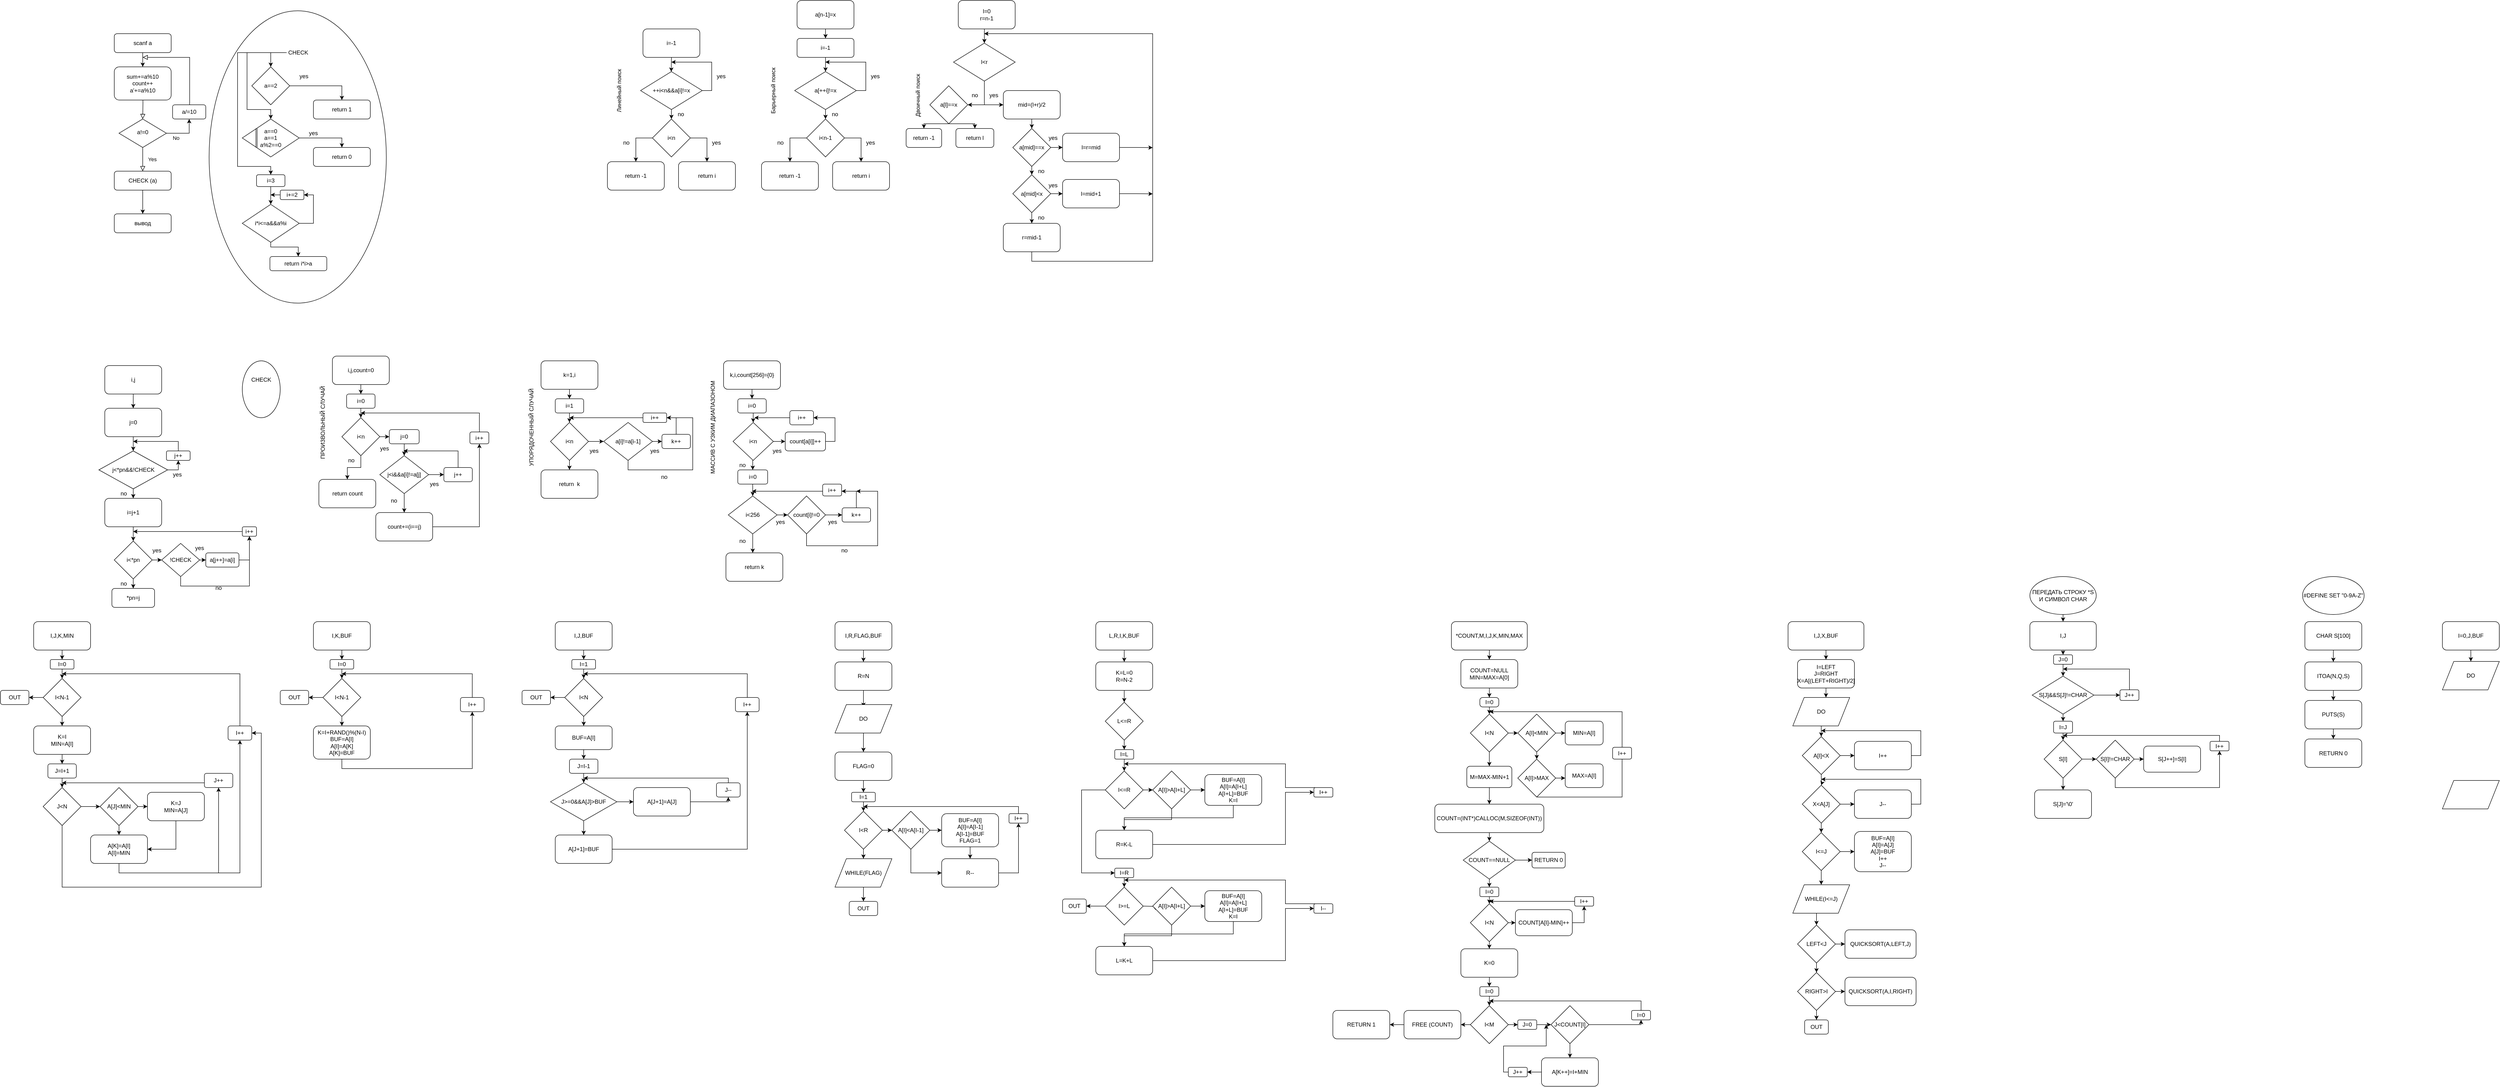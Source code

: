 <mxfile version="12.5.5" type="github">
  <diagram id="C5RBs43oDa-KdzZeNtuy" name="Page-1">
    <mxGraphModel dx="2209" dy="2002" grid="1" gridSize="10" guides="1" tooltips="1" connect="1" arrows="1" fold="1" page="1" pageScale="1" pageWidth="827" pageHeight="1169" math="0" shadow="0">
      <root>
        <mxCell id="WIyWlLk6GJQsqaUBKTNV-0"/>
        <mxCell id="WIyWlLk6GJQsqaUBKTNV-1" parent="WIyWlLk6GJQsqaUBKTNV-0"/>
        <mxCell id="1_-oNqmLX5B8v5c6DyJ9-129" value="return l" style="rounded=1;whiteSpace=wrap;html=1;" parent="WIyWlLk6GJQsqaUBKTNV-1" vertex="1">
          <mxGeometry x="1935" y="210" width="80" height="40" as="geometry"/>
        </mxCell>
        <mxCell id="1_-oNqmLX5B8v5c6DyJ9-34" value="" style="ellipse;whiteSpace=wrap;html=1;rotation=-90;" parent="WIyWlLk6GJQsqaUBKTNV-1" vertex="1">
          <mxGeometry x="238.63" y="83.13" width="616.5" height="373.75" as="geometry"/>
        </mxCell>
        <mxCell id="WIyWlLk6GJQsqaUBKTNV-2" value="" style="rounded=0;html=1;jettySize=auto;orthogonalLoop=1;fontSize=11;endArrow=block;endFill=0;endSize=8;strokeWidth=1;shadow=0;labelBackgroundColor=none;edgeStyle=orthogonalEdgeStyle;" parent="WIyWlLk6GJQsqaUBKTNV-1" target="WIyWlLk6GJQsqaUBKTNV-6" edge="1">
          <mxGeometry relative="1" as="geometry">
            <mxPoint x="220" y="120" as="sourcePoint"/>
          </mxGeometry>
        </mxCell>
        <mxCell id="WIyWlLk6GJQsqaUBKTNV-4" value="Yes" style="rounded=0;html=1;jettySize=auto;orthogonalLoop=1;fontSize=11;endArrow=block;endFill=0;endSize=8;strokeWidth=1;shadow=0;labelBackgroundColor=none;edgeStyle=orthogonalEdgeStyle;entryX=0.5;entryY=0;entryDx=0;entryDy=0;entryPerimeter=0;" parent="WIyWlLk6GJQsqaUBKTNV-1" source="WIyWlLk6GJQsqaUBKTNV-6" target="1_-oNqmLX5B8v5c6DyJ9-2" edge="1">
          <mxGeometry y="20" relative="1" as="geometry">
            <mxPoint as="offset"/>
            <mxPoint x="220" y="290" as="targetPoint"/>
          </mxGeometry>
        </mxCell>
        <mxCell id="WIyWlLk6GJQsqaUBKTNV-5" value="No" style="edgeStyle=orthogonalEdgeStyle;rounded=0;html=1;jettySize=auto;orthogonalLoop=1;fontSize=11;endArrow=block;endFill=0;endSize=8;strokeWidth=1;shadow=0;labelBackgroundColor=none;" parent="WIyWlLk6GJQsqaUBKTNV-1" edge="1">
          <mxGeometry x="-0.904" y="76" relative="1" as="geometry">
            <mxPoint x="47" y="70" as="offset"/>
            <mxPoint x="329" y="160" as="sourcePoint"/>
            <mxPoint x="220" y="60" as="targetPoint"/>
            <Array as="points">
              <mxPoint x="319" y="160"/>
              <mxPoint x="319" y="60"/>
            </Array>
          </mxGeometry>
        </mxCell>
        <mxCell id="1_-oNqmLX5B8v5c6DyJ9-8" value="" style="edgeStyle=orthogonalEdgeStyle;rounded=0;orthogonalLoop=1;jettySize=auto;html=1;entryX=0.5;entryY=1;entryDx=0;entryDy=0;" parent="WIyWlLk6GJQsqaUBKTNV-1" source="WIyWlLk6GJQsqaUBKTNV-6" target="1_-oNqmLX5B8v5c6DyJ9-9" edge="1">
          <mxGeometry relative="1" as="geometry">
            <mxPoint x="310" y="210" as="targetPoint"/>
          </mxGeometry>
        </mxCell>
        <mxCell id="WIyWlLk6GJQsqaUBKTNV-6" value="a!=0" style="rhombus;whiteSpace=wrap;html=1;shadow=0;fontFamily=Helvetica;fontSize=12;align=center;strokeWidth=1;spacing=6;spacingTop=-4;" parent="WIyWlLk6GJQsqaUBKTNV-1" vertex="1">
          <mxGeometry x="170" y="190" width="100" height="60" as="geometry"/>
        </mxCell>
        <mxCell id="1_-oNqmLX5B8v5c6DyJ9-3" style="edgeStyle=orthogonalEdgeStyle;rounded=0;orthogonalLoop=1;jettySize=auto;html=1;exitX=0.5;exitY=1;exitDx=0;exitDy=0;entryX=0.5;entryY=0;entryDx=0;entryDy=0;" parent="WIyWlLk6GJQsqaUBKTNV-1" source="1_-oNqmLX5B8v5c6DyJ9-0" target="1_-oNqmLX5B8v5c6DyJ9-1" edge="1">
          <mxGeometry relative="1" as="geometry"/>
        </mxCell>
        <mxCell id="1_-oNqmLX5B8v5c6DyJ9-0" value="scanf a" style="rounded=1;whiteSpace=wrap;html=1;fontSize=12;glass=0;strokeWidth=1;shadow=0;" parent="WIyWlLk6GJQsqaUBKTNV-1" vertex="1">
          <mxGeometry x="160" y="10" width="120" height="40" as="geometry"/>
        </mxCell>
        <mxCell id="1_-oNqmLX5B8v5c6DyJ9-1" value="sum+=a%10&lt;br&gt;count++&lt;br&gt;a&#39;+=a%10" style="rounded=1;whiteSpace=wrap;html=1;fontSize=12;glass=0;strokeWidth=1;shadow=0;" parent="WIyWlLk6GJQsqaUBKTNV-1" vertex="1">
          <mxGeometry x="160" y="80" width="120" height="70" as="geometry"/>
        </mxCell>
        <mxCell id="1_-oNqmLX5B8v5c6DyJ9-12" style="edgeStyle=orthogonalEdgeStyle;rounded=0;orthogonalLoop=1;jettySize=auto;html=1;exitX=0.5;exitY=1;exitDx=0;exitDy=0;" parent="WIyWlLk6GJQsqaUBKTNV-1" source="1_-oNqmLX5B8v5c6DyJ9-2" target="1_-oNqmLX5B8v5c6DyJ9-11" edge="1">
          <mxGeometry relative="1" as="geometry"/>
        </mxCell>
        <mxCell id="1_-oNqmLX5B8v5c6DyJ9-2" value="CHECK (a)" style="rounded=1;whiteSpace=wrap;html=1;" parent="WIyWlLk6GJQsqaUBKTNV-1" vertex="1">
          <mxGeometry x="160" y="300" width="120" height="40" as="geometry"/>
        </mxCell>
        <mxCell id="1_-oNqmLX5B8v5c6DyJ9-9" value="a/=10" style="rounded=1;whiteSpace=wrap;html=1;" parent="WIyWlLk6GJQsqaUBKTNV-1" vertex="1">
          <mxGeometry x="283" y="160" width="70" height="30" as="geometry"/>
        </mxCell>
        <mxCell id="1_-oNqmLX5B8v5c6DyJ9-11" value="вывод" style="rounded=1;whiteSpace=wrap;html=1;" parent="WIyWlLk6GJQsqaUBKTNV-1" vertex="1">
          <mxGeometry x="160" y="390" width="120" height="40" as="geometry"/>
        </mxCell>
        <mxCell id="1_-oNqmLX5B8v5c6DyJ9-14" style="edgeStyle=orthogonalEdgeStyle;rounded=0;orthogonalLoop=1;jettySize=auto;html=1;exitX=1;exitY=0.5;exitDx=0;exitDy=0;entryX=0.5;entryY=0;entryDx=0;entryDy=0;" parent="WIyWlLk6GJQsqaUBKTNV-1" source="1_-oNqmLX5B8v5c6DyJ9-13" target="1_-oNqmLX5B8v5c6DyJ9-17" edge="1">
          <mxGeometry relative="1" as="geometry">
            <mxPoint x="630" y="120" as="targetPoint"/>
          </mxGeometry>
        </mxCell>
        <mxCell id="1_-oNqmLX5B8v5c6DyJ9-13" value="a==2" style="rhombus;whiteSpace=wrap;html=1;" parent="WIyWlLk6GJQsqaUBKTNV-1" vertex="1">
          <mxGeometry x="450" y="80" width="80" height="80" as="geometry"/>
        </mxCell>
        <mxCell id="1_-oNqmLX5B8v5c6DyJ9-17" value="return 1" style="rounded=1;whiteSpace=wrap;html=1;" parent="WIyWlLk6GJQsqaUBKTNV-1" vertex="1">
          <mxGeometry x="580" y="150" width="120" height="40" as="geometry"/>
        </mxCell>
        <mxCell id="1_-oNqmLX5B8v5c6DyJ9-19" value="yes" style="text;html=1;strokeColor=none;fillColor=none;align=center;verticalAlign=middle;whiteSpace=wrap;rounded=0;" parent="WIyWlLk6GJQsqaUBKTNV-1" vertex="1">
          <mxGeometry x="540" y="90" width="40" height="20" as="geometry"/>
        </mxCell>
        <mxCell id="1_-oNqmLX5B8v5c6DyJ9-28" style="edgeStyle=orthogonalEdgeStyle;rounded=0;orthogonalLoop=1;jettySize=auto;html=1;exitX=1;exitY=0.5;exitDx=0;exitDy=0;entryX=0.5;entryY=0;entryDx=0;entryDy=0;" parent="WIyWlLk6GJQsqaUBKTNV-1" source="1_-oNqmLX5B8v5c6DyJ9-21" target="1_-oNqmLX5B8v5c6DyJ9-29" edge="1">
          <mxGeometry relative="1" as="geometry">
            <mxPoint x="640.0" y="230.167" as="targetPoint"/>
          </mxGeometry>
        </mxCell>
        <mxCell id="1_-oNqmLX5B8v5c6DyJ9-21" value="a==0&lt;br&gt;a==1&lt;br&gt;a%2==0" style="rhombus;whiteSpace=wrap;html=1;" parent="WIyWlLk6GJQsqaUBKTNV-1" vertex="1">
          <mxGeometry x="430" y="190" width="120" height="80" as="geometry"/>
        </mxCell>
        <mxCell id="1_-oNqmLX5B8v5c6DyJ9-24" value="" style="shape=link;html=1;width=2.5;entryX=0;entryY=0;entryDx=0;entryDy=0;exitX=0;exitY=1;exitDx=0;exitDy=0;" parent="WIyWlLk6GJQsqaUBKTNV-1" source="1_-oNqmLX5B8v5c6DyJ9-21" target="1_-oNqmLX5B8v5c6DyJ9-21" edge="1">
          <mxGeometry width="50" height="50" relative="1" as="geometry">
            <mxPoint x="460" y="240" as="sourcePoint"/>
            <mxPoint x="460" y="220" as="targetPoint"/>
          </mxGeometry>
        </mxCell>
        <mxCell id="1_-oNqmLX5B8v5c6DyJ9-29" value="return 0" style="rounded=1;whiteSpace=wrap;html=1;" parent="WIyWlLk6GJQsqaUBKTNV-1" vertex="1">
          <mxGeometry x="580" y="250" width="120" height="40" as="geometry"/>
        </mxCell>
        <mxCell id="1_-oNqmLX5B8v5c6DyJ9-30" value="yes" style="text;html=1;strokeColor=none;fillColor=none;align=center;verticalAlign=middle;whiteSpace=wrap;rounded=0;" parent="WIyWlLk6GJQsqaUBKTNV-1" vertex="1">
          <mxGeometry x="560" y="210" width="40" height="20" as="geometry"/>
        </mxCell>
        <mxCell id="1_-oNqmLX5B8v5c6DyJ9-50" style="edgeStyle=orthogonalEdgeStyle;rounded=0;orthogonalLoop=1;jettySize=auto;html=1;exitX=0;exitY=0.5;exitDx=0;exitDy=0;entryX=0.5;entryY=0;entryDx=0;entryDy=0;" parent="WIyWlLk6GJQsqaUBKTNV-1" source="1_-oNqmLX5B8v5c6DyJ9-35" target="1_-oNqmLX5B8v5c6DyJ9-13" edge="1">
          <mxGeometry relative="1" as="geometry"/>
        </mxCell>
        <mxCell id="1_-oNqmLX5B8v5c6DyJ9-51" style="edgeStyle=orthogonalEdgeStyle;rounded=0;orthogonalLoop=1;jettySize=auto;html=1;exitX=0;exitY=0.5;exitDx=0;exitDy=0;entryX=0.5;entryY=0;entryDx=0;entryDy=0;" parent="WIyWlLk6GJQsqaUBKTNV-1" source="1_-oNqmLX5B8v5c6DyJ9-35" target="1_-oNqmLX5B8v5c6DyJ9-21" edge="1">
          <mxGeometry relative="1" as="geometry">
            <Array as="points">
              <mxPoint x="440" y="50"/>
              <mxPoint x="440" y="170"/>
              <mxPoint x="490" y="170"/>
            </Array>
          </mxGeometry>
        </mxCell>
        <mxCell id="1_-oNqmLX5B8v5c6DyJ9-52" style="edgeStyle=orthogonalEdgeStyle;rounded=0;orthogonalLoop=1;jettySize=auto;html=1;exitX=0;exitY=0.5;exitDx=0;exitDy=0;entryX=0.5;entryY=0;entryDx=0;entryDy=0;" parent="WIyWlLk6GJQsqaUBKTNV-1" source="1_-oNqmLX5B8v5c6DyJ9-35" target="1_-oNqmLX5B8v5c6DyJ9-38" edge="1">
          <mxGeometry relative="1" as="geometry">
            <Array as="points">
              <mxPoint x="420" y="50"/>
              <mxPoint x="420" y="290"/>
              <mxPoint x="490" y="290"/>
            </Array>
          </mxGeometry>
        </mxCell>
        <mxCell id="1_-oNqmLX5B8v5c6DyJ9-35" value="CHECK" style="text;html=1;strokeColor=none;fillColor=none;align=center;verticalAlign=middle;whiteSpace=wrap;rounded=0;" parent="WIyWlLk6GJQsqaUBKTNV-1" vertex="1">
          <mxGeometry x="523.25" y="40" width="50" height="20" as="geometry"/>
        </mxCell>
        <mxCell id="1_-oNqmLX5B8v5c6DyJ9-40" style="edgeStyle=orthogonalEdgeStyle;rounded=0;orthogonalLoop=1;jettySize=auto;html=1;exitX=0.5;exitY=1;exitDx=0;exitDy=0;entryX=0.5;entryY=0;entryDx=0;entryDy=0;" parent="WIyWlLk6GJQsqaUBKTNV-1" source="1_-oNqmLX5B8v5c6DyJ9-38" target="1_-oNqmLX5B8v5c6DyJ9-39" edge="1">
          <mxGeometry relative="1" as="geometry"/>
        </mxCell>
        <mxCell id="1_-oNqmLX5B8v5c6DyJ9-38" value="i=3" style="rounded=1;whiteSpace=wrap;html=1;" parent="WIyWlLk6GJQsqaUBKTNV-1" vertex="1">
          <mxGeometry x="460" y="307.5" width="60" height="25" as="geometry"/>
        </mxCell>
        <mxCell id="1_-oNqmLX5B8v5c6DyJ9-49" style="edgeStyle=orthogonalEdgeStyle;rounded=0;orthogonalLoop=1;jettySize=auto;html=1;exitX=0.5;exitY=1;exitDx=0;exitDy=0;" parent="WIyWlLk6GJQsqaUBKTNV-1" source="1_-oNqmLX5B8v5c6DyJ9-39" target="1_-oNqmLX5B8v5c6DyJ9-48" edge="1">
          <mxGeometry relative="1" as="geometry">
            <Array as="points">
              <mxPoint x="490" y="460"/>
              <mxPoint x="548" y="460"/>
            </Array>
          </mxGeometry>
        </mxCell>
        <mxCell id="1_-oNqmLX5B8v5c6DyJ9-39" value="i*i&amp;lt;=a&amp;amp;&amp;amp;a%i" style="rhombus;whiteSpace=wrap;html=1;" parent="WIyWlLk6GJQsqaUBKTNV-1" vertex="1">
          <mxGeometry x="430" y="370" width="120" height="80" as="geometry"/>
        </mxCell>
        <mxCell id="1_-oNqmLX5B8v5c6DyJ9-41" style="edgeStyle=orthogonalEdgeStyle;rounded=0;orthogonalLoop=1;jettySize=auto;html=1;exitX=1;exitY=0.5;exitDx=0;exitDy=0;entryX=1;entryY=0.5;entryDx=0;entryDy=0;" parent="WIyWlLk6GJQsqaUBKTNV-1" source="1_-oNqmLX5B8v5c6DyJ9-39" target="1_-oNqmLX5B8v5c6DyJ9-42" edge="1">
          <mxGeometry relative="1" as="geometry">
            <mxPoint x="490" y="350" as="targetPoint"/>
            <Array as="points">
              <mxPoint x="580" y="410"/>
              <mxPoint x="580" y="350"/>
            </Array>
          </mxGeometry>
        </mxCell>
        <mxCell id="1_-oNqmLX5B8v5c6DyJ9-43" style="edgeStyle=orthogonalEdgeStyle;rounded=0;orthogonalLoop=1;jettySize=auto;html=1;exitX=0;exitY=0.5;exitDx=0;exitDy=0;" parent="WIyWlLk6GJQsqaUBKTNV-1" source="1_-oNqmLX5B8v5c6DyJ9-42" edge="1">
          <mxGeometry relative="1" as="geometry">
            <mxPoint x="489.667" y="350.333" as="targetPoint"/>
          </mxGeometry>
        </mxCell>
        <mxCell id="1_-oNqmLX5B8v5c6DyJ9-42" value="i+=2" style="rounded=1;whiteSpace=wrap;html=1;" parent="WIyWlLk6GJQsqaUBKTNV-1" vertex="1">
          <mxGeometry x="510" y="340" width="50" height="20" as="geometry"/>
        </mxCell>
        <mxCell id="1_-oNqmLX5B8v5c6DyJ9-48" value="return i*i&amp;gt;a" style="rounded=1;whiteSpace=wrap;html=1;" parent="WIyWlLk6GJQsqaUBKTNV-1" vertex="1">
          <mxGeometry x="488.25" y="480" width="120" height="30" as="geometry"/>
        </mxCell>
        <mxCell id="1_-oNqmLX5B8v5c6DyJ9-57" style="edgeStyle=orthogonalEdgeStyle;rounded=0;orthogonalLoop=1;jettySize=auto;html=1;exitX=0.5;exitY=1;exitDx=0;exitDy=0;" parent="WIyWlLk6GJQsqaUBKTNV-1" source="1_-oNqmLX5B8v5c6DyJ9-53" edge="1">
          <mxGeometry relative="1" as="geometry">
            <mxPoint x="1334.667" y="90.333" as="targetPoint"/>
          </mxGeometry>
        </mxCell>
        <mxCell id="1_-oNqmLX5B8v5c6DyJ9-53" value="i=-1" style="rounded=1;whiteSpace=wrap;html=1;" parent="WIyWlLk6GJQsqaUBKTNV-1" vertex="1">
          <mxGeometry x="1275" width="120" height="60" as="geometry"/>
        </mxCell>
        <mxCell id="1_-oNqmLX5B8v5c6DyJ9-58" style="edgeStyle=orthogonalEdgeStyle;rounded=0;orthogonalLoop=1;jettySize=auto;html=1;exitX=0.5;exitY=1;exitDx=0;exitDy=0;entryX=0.5;entryY=0;entryDx=0;entryDy=0;" parent="WIyWlLk6GJQsqaUBKTNV-1" source="1_-oNqmLX5B8v5c6DyJ9-54" target="1_-oNqmLX5B8v5c6DyJ9-59" edge="1">
          <mxGeometry relative="1" as="geometry"/>
        </mxCell>
        <mxCell id="1_-oNqmLX5B8v5c6DyJ9-54" value="++i&amp;lt;n&amp;amp;&amp;amp;a[i]!=x" style="rhombus;whiteSpace=wrap;html=1;" parent="WIyWlLk6GJQsqaUBKTNV-1" vertex="1">
          <mxGeometry x="1270" y="90" width="130" height="80" as="geometry"/>
        </mxCell>
        <mxCell id="1_-oNqmLX5B8v5c6DyJ9-55" value="return -1" style="rounded=1;whiteSpace=wrap;html=1;" parent="WIyWlLk6GJQsqaUBKTNV-1" vertex="1">
          <mxGeometry x="1200" y="280" width="120" height="60" as="geometry"/>
        </mxCell>
        <mxCell id="1_-oNqmLX5B8v5c6DyJ9-56" style="edgeStyle=orthogonalEdgeStyle;rounded=0;orthogonalLoop=1;jettySize=auto;html=1;exitX=1;exitY=0.5;exitDx=0;exitDy=0;" parent="WIyWlLk6GJQsqaUBKTNV-1" source="1_-oNqmLX5B8v5c6DyJ9-54" edge="1">
          <mxGeometry relative="1" as="geometry">
            <mxPoint x="1335" y="70" as="targetPoint"/>
            <Array as="points">
              <mxPoint x="1420" y="130"/>
              <mxPoint x="1420" y="70"/>
              <mxPoint x="1335" y="70"/>
            </Array>
          </mxGeometry>
        </mxCell>
        <mxCell id="1_-oNqmLX5B8v5c6DyJ9-60" style="edgeStyle=orthogonalEdgeStyle;rounded=0;orthogonalLoop=1;jettySize=auto;html=1;exitX=1;exitY=0.5;exitDx=0;exitDy=0;entryX=0.5;entryY=0;entryDx=0;entryDy=0;" parent="WIyWlLk6GJQsqaUBKTNV-1" source="1_-oNqmLX5B8v5c6DyJ9-59" target="1_-oNqmLX5B8v5c6DyJ9-61" edge="1">
          <mxGeometry relative="1" as="geometry">
            <mxPoint x="1530" y="290" as="targetPoint"/>
          </mxGeometry>
        </mxCell>
        <mxCell id="1_-oNqmLX5B8v5c6DyJ9-62" style="edgeStyle=orthogonalEdgeStyle;rounded=0;orthogonalLoop=1;jettySize=auto;html=1;exitX=0;exitY=0.5;exitDx=0;exitDy=0;entryX=0.5;entryY=0;entryDx=0;entryDy=0;" parent="WIyWlLk6GJQsqaUBKTNV-1" source="1_-oNqmLX5B8v5c6DyJ9-59" target="1_-oNqmLX5B8v5c6DyJ9-55" edge="1">
          <mxGeometry relative="1" as="geometry"/>
        </mxCell>
        <mxCell id="1_-oNqmLX5B8v5c6DyJ9-59" value="i&amp;lt;n" style="rhombus;whiteSpace=wrap;html=1;" parent="WIyWlLk6GJQsqaUBKTNV-1" vertex="1">
          <mxGeometry x="1295" y="190" width="80" height="80" as="geometry"/>
        </mxCell>
        <mxCell id="1_-oNqmLX5B8v5c6DyJ9-61" value="return i" style="rounded=1;whiteSpace=wrap;html=1;" parent="WIyWlLk6GJQsqaUBKTNV-1" vertex="1">
          <mxGeometry x="1350" y="280" width="120" height="60" as="geometry"/>
        </mxCell>
        <mxCell id="1_-oNqmLX5B8v5c6DyJ9-63" value="yes" style="text;html=1;strokeColor=none;fillColor=none;align=center;verticalAlign=middle;whiteSpace=wrap;rounded=0;" parent="WIyWlLk6GJQsqaUBKTNV-1" vertex="1">
          <mxGeometry x="1410" y="230" width="40" height="20" as="geometry"/>
        </mxCell>
        <mxCell id="1_-oNqmLX5B8v5c6DyJ9-64" value="no" style="text;html=1;strokeColor=none;fillColor=none;align=center;verticalAlign=middle;whiteSpace=wrap;rounded=0;" parent="WIyWlLk6GJQsqaUBKTNV-1" vertex="1">
          <mxGeometry x="1219.67" y="230" width="40" height="20" as="geometry"/>
        </mxCell>
        <mxCell id="1_-oNqmLX5B8v5c6DyJ9-65" value="yes" style="text;html=1;strokeColor=none;fillColor=none;align=center;verticalAlign=middle;whiteSpace=wrap;rounded=0;" parent="WIyWlLk6GJQsqaUBKTNV-1" vertex="1">
          <mxGeometry x="1420" y="90" width="40" height="20" as="geometry"/>
        </mxCell>
        <mxCell id="1_-oNqmLX5B8v5c6DyJ9-66" value="no" style="text;html=1;strokeColor=none;fillColor=none;align=center;verticalAlign=middle;whiteSpace=wrap;rounded=0;" parent="WIyWlLk6GJQsqaUBKTNV-1" vertex="1">
          <mxGeometry x="1335" y="170" width="40" height="20" as="geometry"/>
        </mxCell>
        <mxCell id="1_-oNqmLX5B8v5c6DyJ9-67" value="Линейный поиск" style="text;html=1;strokeColor=none;fillColor=none;align=center;verticalAlign=middle;whiteSpace=wrap;rounded=0;rotation=-90;" parent="WIyWlLk6GJQsqaUBKTNV-1" vertex="1">
          <mxGeometry x="1155" y="120" width="140" height="20" as="geometry"/>
        </mxCell>
        <mxCell id="1_-oNqmLX5B8v5c6DyJ9-85" style="edgeStyle=orthogonalEdgeStyle;rounded=0;orthogonalLoop=1;jettySize=auto;html=1;exitX=0.5;exitY=1;exitDx=0;exitDy=0;entryX=0.5;entryY=0;entryDx=0;entryDy=0;" parent="WIyWlLk6GJQsqaUBKTNV-1" source="1_-oNqmLX5B8v5c6DyJ9-69" target="1_-oNqmLX5B8v5c6DyJ9-83" edge="1">
          <mxGeometry relative="1" as="geometry"/>
        </mxCell>
        <mxCell id="1_-oNqmLX5B8v5c6DyJ9-69" value="a[n-1]=x" style="rounded=1;whiteSpace=wrap;html=1;" parent="WIyWlLk6GJQsqaUBKTNV-1" vertex="1">
          <mxGeometry x="1600" y="-60" width="120" height="60" as="geometry"/>
        </mxCell>
        <mxCell id="1_-oNqmLX5B8v5c6DyJ9-70" style="edgeStyle=orthogonalEdgeStyle;rounded=0;orthogonalLoop=1;jettySize=auto;html=1;exitX=0.5;exitY=1;exitDx=0;exitDy=0;entryX=0.5;entryY=0;entryDx=0;entryDy=0;" parent="WIyWlLk6GJQsqaUBKTNV-1" source="1_-oNqmLX5B8v5c6DyJ9-71" target="1_-oNqmLX5B8v5c6DyJ9-76" edge="1">
          <mxGeometry relative="1" as="geometry"/>
        </mxCell>
        <mxCell id="1_-oNqmLX5B8v5c6DyJ9-71" value="a[++i]!=x" style="rhombus;whiteSpace=wrap;html=1;" parent="WIyWlLk6GJQsqaUBKTNV-1" vertex="1">
          <mxGeometry x="1595" y="90" width="130" height="80" as="geometry"/>
        </mxCell>
        <mxCell id="1_-oNqmLX5B8v5c6DyJ9-72" value="return -1" style="rounded=1;whiteSpace=wrap;html=1;" parent="WIyWlLk6GJQsqaUBKTNV-1" vertex="1">
          <mxGeometry x="1525" y="280" width="120" height="60" as="geometry"/>
        </mxCell>
        <mxCell id="1_-oNqmLX5B8v5c6DyJ9-73" style="edgeStyle=orthogonalEdgeStyle;rounded=0;orthogonalLoop=1;jettySize=auto;html=1;exitX=1;exitY=0.5;exitDx=0;exitDy=0;" parent="WIyWlLk6GJQsqaUBKTNV-1" source="1_-oNqmLX5B8v5c6DyJ9-71" edge="1">
          <mxGeometry relative="1" as="geometry">
            <mxPoint x="1659.667" y="70.333" as="targetPoint"/>
            <Array as="points">
              <mxPoint x="1745" y="130"/>
              <mxPoint x="1745" y="70"/>
              <mxPoint x="1660" y="70"/>
            </Array>
          </mxGeometry>
        </mxCell>
        <mxCell id="1_-oNqmLX5B8v5c6DyJ9-74" style="edgeStyle=orthogonalEdgeStyle;rounded=0;orthogonalLoop=1;jettySize=auto;html=1;exitX=1;exitY=0.5;exitDx=0;exitDy=0;entryX=0.5;entryY=0;entryDx=0;entryDy=0;" parent="WIyWlLk6GJQsqaUBKTNV-1" source="1_-oNqmLX5B8v5c6DyJ9-76" target="1_-oNqmLX5B8v5c6DyJ9-77" edge="1">
          <mxGeometry relative="1" as="geometry">
            <mxPoint x="1855" y="290" as="targetPoint"/>
          </mxGeometry>
        </mxCell>
        <mxCell id="1_-oNqmLX5B8v5c6DyJ9-75" style="edgeStyle=orthogonalEdgeStyle;rounded=0;orthogonalLoop=1;jettySize=auto;html=1;exitX=0;exitY=0.5;exitDx=0;exitDy=0;entryX=0.5;entryY=0;entryDx=0;entryDy=0;" parent="WIyWlLk6GJQsqaUBKTNV-1" source="1_-oNqmLX5B8v5c6DyJ9-76" target="1_-oNqmLX5B8v5c6DyJ9-72" edge="1">
          <mxGeometry relative="1" as="geometry"/>
        </mxCell>
        <mxCell id="1_-oNqmLX5B8v5c6DyJ9-76" value="i&amp;lt;n-1" style="rhombus;whiteSpace=wrap;html=1;" parent="WIyWlLk6GJQsqaUBKTNV-1" vertex="1">
          <mxGeometry x="1620" y="190" width="80" height="80" as="geometry"/>
        </mxCell>
        <mxCell id="1_-oNqmLX5B8v5c6DyJ9-77" value="return i" style="rounded=1;whiteSpace=wrap;html=1;" parent="WIyWlLk6GJQsqaUBKTNV-1" vertex="1">
          <mxGeometry x="1675" y="280" width="120" height="60" as="geometry"/>
        </mxCell>
        <mxCell id="1_-oNqmLX5B8v5c6DyJ9-78" value="yes" style="text;html=1;strokeColor=none;fillColor=none;align=center;verticalAlign=middle;whiteSpace=wrap;rounded=0;" parent="WIyWlLk6GJQsqaUBKTNV-1" vertex="1">
          <mxGeometry x="1735" y="230" width="40" height="20" as="geometry"/>
        </mxCell>
        <mxCell id="1_-oNqmLX5B8v5c6DyJ9-79" value="no" style="text;html=1;strokeColor=none;fillColor=none;align=center;verticalAlign=middle;whiteSpace=wrap;rounded=0;" parent="WIyWlLk6GJQsqaUBKTNV-1" vertex="1">
          <mxGeometry x="1544.67" y="230" width="40" height="20" as="geometry"/>
        </mxCell>
        <mxCell id="1_-oNqmLX5B8v5c6DyJ9-80" value="yes" style="text;html=1;strokeColor=none;fillColor=none;align=center;verticalAlign=middle;whiteSpace=wrap;rounded=0;" parent="WIyWlLk6GJQsqaUBKTNV-1" vertex="1">
          <mxGeometry x="1745" y="90" width="40" height="20" as="geometry"/>
        </mxCell>
        <mxCell id="1_-oNqmLX5B8v5c6DyJ9-81" value="no" style="text;html=1;strokeColor=none;fillColor=none;align=center;verticalAlign=middle;whiteSpace=wrap;rounded=0;" parent="WIyWlLk6GJQsqaUBKTNV-1" vertex="1">
          <mxGeometry x="1660" y="170" width="40" height="20" as="geometry"/>
        </mxCell>
        <mxCell id="1_-oNqmLX5B8v5c6DyJ9-82" value="Барьерный поиск" style="text;html=1;strokeColor=none;fillColor=none;align=center;verticalAlign=middle;whiteSpace=wrap;rounded=0;rotation=-90;" parent="WIyWlLk6GJQsqaUBKTNV-1" vertex="1">
          <mxGeometry x="1480" y="120" width="140" height="20" as="geometry"/>
        </mxCell>
        <mxCell id="1_-oNqmLX5B8v5c6DyJ9-86" style="edgeStyle=orthogonalEdgeStyle;rounded=0;orthogonalLoop=1;jettySize=auto;html=1;exitX=0.5;exitY=1;exitDx=0;exitDy=0;entryX=0.5;entryY=0;entryDx=0;entryDy=0;" parent="WIyWlLk6GJQsqaUBKTNV-1" source="1_-oNqmLX5B8v5c6DyJ9-83" target="1_-oNqmLX5B8v5c6DyJ9-71" edge="1">
          <mxGeometry relative="1" as="geometry"/>
        </mxCell>
        <mxCell id="1_-oNqmLX5B8v5c6DyJ9-83" value="i=-1" style="rounded=1;whiteSpace=wrap;html=1;" parent="WIyWlLk6GJQsqaUBKTNV-1" vertex="1">
          <mxGeometry x="1600" y="20" width="120" height="40" as="geometry"/>
        </mxCell>
        <mxCell id="1_-oNqmLX5B8v5c6DyJ9-87" style="edgeStyle=orthogonalEdgeStyle;rounded=0;orthogonalLoop=1;jettySize=auto;html=1;exitX=0.5;exitY=1;exitDx=0;exitDy=0;entryX=0.5;entryY=0;entryDx=0;entryDy=0;" parent="WIyWlLk6GJQsqaUBKTNV-1" source="1_-oNqmLX5B8v5c6DyJ9-88" target="1_-oNqmLX5B8v5c6DyJ9-90" edge="1">
          <mxGeometry relative="1" as="geometry">
            <mxPoint x="1999.667" y="20.333" as="targetPoint"/>
          </mxGeometry>
        </mxCell>
        <mxCell id="1_-oNqmLX5B8v5c6DyJ9-88" value="l=0&lt;br&gt;r=n-1" style="rounded=1;whiteSpace=wrap;html=1;" parent="WIyWlLk6GJQsqaUBKTNV-1" vertex="1">
          <mxGeometry x="1940" y="-60" width="120" height="60" as="geometry"/>
        </mxCell>
        <mxCell id="1_-oNqmLX5B8v5c6DyJ9-89" style="edgeStyle=orthogonalEdgeStyle;rounded=0;orthogonalLoop=1;jettySize=auto;html=1;exitX=0.5;exitY=1;exitDx=0;exitDy=0;entryX=0;entryY=0.5;entryDx=0;entryDy=0;" parent="WIyWlLk6GJQsqaUBKTNV-1" source="1_-oNqmLX5B8v5c6DyJ9-90" target="1_-oNqmLX5B8v5c6DyJ9-104" edge="1">
          <mxGeometry relative="1" as="geometry">
            <mxPoint x="1999.667" y="190.333" as="targetPoint"/>
            <Array as="points"/>
          </mxGeometry>
        </mxCell>
        <mxCell id="1_-oNqmLX5B8v5c6DyJ9-127" style="edgeStyle=orthogonalEdgeStyle;rounded=0;orthogonalLoop=1;jettySize=auto;html=1;exitX=0.5;exitY=1;exitDx=0;exitDy=0;entryX=1;entryY=0.5;entryDx=0;entryDy=0;" parent="WIyWlLk6GJQsqaUBKTNV-1" source="1_-oNqmLX5B8v5c6DyJ9-90" target="1_-oNqmLX5B8v5c6DyJ9-126" edge="1">
          <mxGeometry relative="1" as="geometry"/>
        </mxCell>
        <mxCell id="1_-oNqmLX5B8v5c6DyJ9-90" value="l&amp;lt;r" style="rhombus;whiteSpace=wrap;html=1;" parent="WIyWlLk6GJQsqaUBKTNV-1" vertex="1">
          <mxGeometry x="1930" y="30" width="130" height="80" as="geometry"/>
        </mxCell>
        <mxCell id="1_-oNqmLX5B8v5c6DyJ9-99" value="yes" style="text;html=1;strokeColor=none;fillColor=none;align=center;verticalAlign=middle;whiteSpace=wrap;rounded=0;" parent="WIyWlLk6GJQsqaUBKTNV-1" vertex="1">
          <mxGeometry x="1995" y="130" width="40" height="20" as="geometry"/>
        </mxCell>
        <mxCell id="1_-oNqmLX5B8v5c6DyJ9-101" value="Двоичный поиск" style="text;html=1;strokeColor=none;fillColor=none;align=center;verticalAlign=middle;whiteSpace=wrap;rounded=0;rotation=-90;" parent="WIyWlLk6GJQsqaUBKTNV-1" vertex="1">
          <mxGeometry x="1785" y="130" width="140" height="20" as="geometry"/>
        </mxCell>
        <mxCell id="1_-oNqmLX5B8v5c6DyJ9-108" style="edgeStyle=orthogonalEdgeStyle;rounded=0;orthogonalLoop=1;jettySize=auto;html=1;exitX=0.5;exitY=1;exitDx=0;exitDy=0;entryX=0.5;entryY=0;entryDx=0;entryDy=0;" parent="WIyWlLk6GJQsqaUBKTNV-1" source="1_-oNqmLX5B8v5c6DyJ9-104" target="1_-oNqmLX5B8v5c6DyJ9-105" edge="1">
          <mxGeometry relative="1" as="geometry"/>
        </mxCell>
        <mxCell id="1_-oNqmLX5B8v5c6DyJ9-104" value="mid=(l+r)/2" style="rounded=1;whiteSpace=wrap;html=1;" parent="WIyWlLk6GJQsqaUBKTNV-1" vertex="1">
          <mxGeometry x="2035" y="130" width="120" height="60" as="geometry"/>
        </mxCell>
        <mxCell id="1_-oNqmLX5B8v5c6DyJ9-111" style="edgeStyle=orthogonalEdgeStyle;rounded=0;orthogonalLoop=1;jettySize=auto;html=1;exitX=1;exitY=0.5;exitDx=0;exitDy=0;entryX=0;entryY=0.5;entryDx=0;entryDy=0;" parent="WIyWlLk6GJQsqaUBKTNV-1" source="1_-oNqmLX5B8v5c6DyJ9-105" target="1_-oNqmLX5B8v5c6DyJ9-109" edge="1">
          <mxGeometry relative="1" as="geometry"/>
        </mxCell>
        <mxCell id="1_-oNqmLX5B8v5c6DyJ9-114" style="edgeStyle=orthogonalEdgeStyle;rounded=0;orthogonalLoop=1;jettySize=auto;html=1;exitX=0.5;exitY=1;exitDx=0;exitDy=0;entryX=0.5;entryY=0;entryDx=0;entryDy=0;" parent="WIyWlLk6GJQsqaUBKTNV-1" source="1_-oNqmLX5B8v5c6DyJ9-105" target="1_-oNqmLX5B8v5c6DyJ9-113" edge="1">
          <mxGeometry relative="1" as="geometry"/>
        </mxCell>
        <mxCell id="1_-oNqmLX5B8v5c6DyJ9-105" value="&lt;span style=&quot;white-space: normal&quot;&gt;a[mid]==x&lt;/span&gt;" style="rhombus;whiteSpace=wrap;html=1;" parent="WIyWlLk6GJQsqaUBKTNV-1" vertex="1">
          <mxGeometry x="2055" y="210" width="80" height="80" as="geometry"/>
        </mxCell>
        <mxCell id="1_-oNqmLX5B8v5c6DyJ9-124" style="edgeStyle=orthogonalEdgeStyle;rounded=0;orthogonalLoop=1;jettySize=auto;html=1;exitX=1;exitY=0.5;exitDx=0;exitDy=0;" parent="WIyWlLk6GJQsqaUBKTNV-1" source="1_-oNqmLX5B8v5c6DyJ9-109" edge="1">
          <mxGeometry relative="1" as="geometry">
            <mxPoint x="2350" y="250.333" as="targetPoint"/>
          </mxGeometry>
        </mxCell>
        <mxCell id="1_-oNqmLX5B8v5c6DyJ9-109" value="l=r=mid" style="rounded=1;whiteSpace=wrap;html=1;" parent="WIyWlLk6GJQsqaUBKTNV-1" vertex="1">
          <mxGeometry x="2160" y="220" width="120" height="60" as="geometry"/>
        </mxCell>
        <mxCell id="1_-oNqmLX5B8v5c6DyJ9-112" value="yes" style="text;html=1;strokeColor=none;fillColor=none;align=center;verticalAlign=middle;whiteSpace=wrap;rounded=0;" parent="WIyWlLk6GJQsqaUBKTNV-1" vertex="1">
          <mxGeometry x="2120" y="220" width="40" height="20" as="geometry"/>
        </mxCell>
        <mxCell id="1_-oNqmLX5B8v5c6DyJ9-117" style="edgeStyle=orthogonalEdgeStyle;rounded=0;orthogonalLoop=1;jettySize=auto;html=1;exitX=1;exitY=0.5;exitDx=0;exitDy=0;entryX=0;entryY=0.5;entryDx=0;entryDy=0;" parent="WIyWlLk6GJQsqaUBKTNV-1" source="1_-oNqmLX5B8v5c6DyJ9-113" target="1_-oNqmLX5B8v5c6DyJ9-116" edge="1">
          <mxGeometry relative="1" as="geometry"/>
        </mxCell>
        <mxCell id="1_-oNqmLX5B8v5c6DyJ9-120" style="edgeStyle=orthogonalEdgeStyle;rounded=0;orthogonalLoop=1;jettySize=auto;html=1;exitX=0.5;exitY=1;exitDx=0;exitDy=0;entryX=0.5;entryY=0;entryDx=0;entryDy=0;" parent="WIyWlLk6GJQsqaUBKTNV-1" source="1_-oNqmLX5B8v5c6DyJ9-113" target="1_-oNqmLX5B8v5c6DyJ9-119" edge="1">
          <mxGeometry relative="1" as="geometry"/>
        </mxCell>
        <mxCell id="1_-oNqmLX5B8v5c6DyJ9-113" value="a[mid]&amp;lt;x" style="rhombus;whiteSpace=wrap;html=1;" parent="WIyWlLk6GJQsqaUBKTNV-1" vertex="1">
          <mxGeometry x="2055" y="307.5" width="80" height="80" as="geometry"/>
        </mxCell>
        <mxCell id="1_-oNqmLX5B8v5c6DyJ9-115" value="no" style="text;html=1;strokeColor=none;fillColor=none;align=center;verticalAlign=middle;whiteSpace=wrap;rounded=0;" parent="WIyWlLk6GJQsqaUBKTNV-1" vertex="1">
          <mxGeometry x="2095" y="290" width="40" height="20" as="geometry"/>
        </mxCell>
        <mxCell id="1_-oNqmLX5B8v5c6DyJ9-123" style="edgeStyle=orthogonalEdgeStyle;rounded=0;orthogonalLoop=1;jettySize=auto;html=1;exitX=1;exitY=0.5;exitDx=0;exitDy=0;" parent="WIyWlLk6GJQsqaUBKTNV-1" source="1_-oNqmLX5B8v5c6DyJ9-116" edge="1">
          <mxGeometry relative="1" as="geometry">
            <mxPoint x="2350" y="347.833" as="targetPoint"/>
          </mxGeometry>
        </mxCell>
        <mxCell id="1_-oNqmLX5B8v5c6DyJ9-116" value="l=mid+1" style="rounded=1;whiteSpace=wrap;html=1;" parent="WIyWlLk6GJQsqaUBKTNV-1" vertex="1">
          <mxGeometry x="2160" y="317.5" width="120" height="60" as="geometry"/>
        </mxCell>
        <mxCell id="1_-oNqmLX5B8v5c6DyJ9-118" value="yes" style="text;html=1;strokeColor=none;fillColor=none;align=center;verticalAlign=middle;whiteSpace=wrap;rounded=0;" parent="WIyWlLk6GJQsqaUBKTNV-1" vertex="1">
          <mxGeometry x="2120" y="320" width="40" height="20" as="geometry"/>
        </mxCell>
        <mxCell id="1_-oNqmLX5B8v5c6DyJ9-122" style="edgeStyle=orthogonalEdgeStyle;rounded=0;orthogonalLoop=1;jettySize=auto;html=1;exitX=0.5;exitY=1;exitDx=0;exitDy=0;" parent="WIyWlLk6GJQsqaUBKTNV-1" source="1_-oNqmLX5B8v5c6DyJ9-119" edge="1">
          <mxGeometry relative="1" as="geometry">
            <mxPoint x="1994.667" y="10" as="targetPoint"/>
            <Array as="points">
              <mxPoint x="2095" y="490"/>
              <mxPoint x="2350" y="490"/>
              <mxPoint x="2350" y="10"/>
            </Array>
          </mxGeometry>
        </mxCell>
        <mxCell id="1_-oNqmLX5B8v5c6DyJ9-119" value="r=mid-1" style="rounded=1;whiteSpace=wrap;html=1;" parent="WIyWlLk6GJQsqaUBKTNV-1" vertex="1">
          <mxGeometry x="2035" y="410" width="120" height="60" as="geometry"/>
        </mxCell>
        <mxCell id="1_-oNqmLX5B8v5c6DyJ9-121" value="no" style="text;html=1;strokeColor=none;fillColor=none;align=center;verticalAlign=middle;whiteSpace=wrap;rounded=0;" parent="WIyWlLk6GJQsqaUBKTNV-1" vertex="1">
          <mxGeometry x="2095" y="387.5" width="40" height="20" as="geometry"/>
        </mxCell>
        <mxCell id="1_-oNqmLX5B8v5c6DyJ9-125" value="return -1" style="rounded=1;whiteSpace=wrap;html=1;" parent="WIyWlLk6GJQsqaUBKTNV-1" vertex="1">
          <mxGeometry x="1830" y="210" width="75" height="40" as="geometry"/>
        </mxCell>
        <mxCell id="1_-oNqmLX5B8v5c6DyJ9-130" style="edgeStyle=orthogonalEdgeStyle;rounded=0;orthogonalLoop=1;jettySize=auto;html=1;exitX=0.5;exitY=1;exitDx=0;exitDy=0;entryX=0.5;entryY=0;entryDx=0;entryDy=0;" parent="WIyWlLk6GJQsqaUBKTNV-1" source="1_-oNqmLX5B8v5c6DyJ9-126" target="1_-oNqmLX5B8v5c6DyJ9-125" edge="1">
          <mxGeometry relative="1" as="geometry">
            <Array as="points">
              <mxPoint x="1867" y="200"/>
            </Array>
          </mxGeometry>
        </mxCell>
        <mxCell id="1_-oNqmLX5B8v5c6DyJ9-131" style="edgeStyle=orthogonalEdgeStyle;rounded=0;orthogonalLoop=1;jettySize=auto;html=1;exitX=0.5;exitY=1;exitDx=0;exitDy=0;" parent="WIyWlLk6GJQsqaUBKTNV-1" source="1_-oNqmLX5B8v5c6DyJ9-126" target="1_-oNqmLX5B8v5c6DyJ9-129" edge="1">
          <mxGeometry relative="1" as="geometry">
            <Array as="points">
              <mxPoint x="1975" y="200"/>
            </Array>
          </mxGeometry>
        </mxCell>
        <mxCell id="1_-oNqmLX5B8v5c6DyJ9-126" value="a[l]==x" style="rhombus;whiteSpace=wrap;html=1;" parent="WIyWlLk6GJQsqaUBKTNV-1" vertex="1">
          <mxGeometry x="1880" y="120" width="80" height="80" as="geometry"/>
        </mxCell>
        <mxCell id="1_-oNqmLX5B8v5c6DyJ9-128" value="no" style="text;html=1;strokeColor=none;fillColor=none;align=center;verticalAlign=middle;whiteSpace=wrap;rounded=0;" parent="WIyWlLk6GJQsqaUBKTNV-1" vertex="1">
          <mxGeometry x="1955" y="130" width="40" height="20" as="geometry"/>
        </mxCell>
        <mxCell id="1_-oNqmLX5B8v5c6DyJ9-136" style="edgeStyle=orthogonalEdgeStyle;rounded=0;orthogonalLoop=1;jettySize=auto;html=1;exitX=0.5;exitY=1;exitDx=0;exitDy=0;entryX=0.5;entryY=0;entryDx=0;entryDy=0;" parent="WIyWlLk6GJQsqaUBKTNV-1" source="1_-oNqmLX5B8v5c6DyJ9-132" target="1_-oNqmLX5B8v5c6DyJ9-134" edge="1">
          <mxGeometry relative="1" as="geometry"/>
        </mxCell>
        <mxCell id="1_-oNqmLX5B8v5c6DyJ9-132" value="i,j" style="rounded=1;whiteSpace=wrap;html=1;" parent="WIyWlLk6GJQsqaUBKTNV-1" vertex="1">
          <mxGeometry x="140" y="710" width="120" height="60" as="geometry"/>
        </mxCell>
        <mxCell id="1_-oNqmLX5B8v5c6DyJ9-137" style="edgeStyle=orthogonalEdgeStyle;rounded=0;orthogonalLoop=1;jettySize=auto;html=1;exitX=1;exitY=0.5;exitDx=0;exitDy=0;" parent="WIyWlLk6GJQsqaUBKTNV-1" source="1_-oNqmLX5B8v5c6DyJ9-138" edge="1">
          <mxGeometry relative="1" as="geometry">
            <mxPoint x="200" y="870" as="targetPoint"/>
            <Array as="points">
              <mxPoint x="295" y="900"/>
              <mxPoint x="295" y="870"/>
            </Array>
          </mxGeometry>
        </mxCell>
        <mxCell id="1_-oNqmLX5B8v5c6DyJ9-145" style="edgeStyle=orthogonalEdgeStyle;rounded=0;orthogonalLoop=1;jettySize=auto;html=1;exitX=0.5;exitY=1;exitDx=0;exitDy=0;entryX=0.5;entryY=0;entryDx=0;entryDy=0;" parent="WIyWlLk6GJQsqaUBKTNV-1" source="1_-oNqmLX5B8v5c6DyJ9-133" target="1_-oNqmLX5B8v5c6DyJ9-142" edge="1">
          <mxGeometry relative="1" as="geometry"/>
        </mxCell>
        <mxCell id="1_-oNqmLX5B8v5c6DyJ9-133" value="j&amp;lt;*pn&amp;amp;&amp;amp;!CHECK" style="rhombus;whiteSpace=wrap;html=1;" parent="WIyWlLk6GJQsqaUBKTNV-1" vertex="1">
          <mxGeometry x="127.5" y="890" width="145" height="80" as="geometry"/>
        </mxCell>
        <mxCell id="1_-oNqmLX5B8v5c6DyJ9-135" style="edgeStyle=orthogonalEdgeStyle;rounded=0;orthogonalLoop=1;jettySize=auto;html=1;exitX=0.5;exitY=1;exitDx=0;exitDy=0;entryX=0.5;entryY=0;entryDx=0;entryDy=0;" parent="WIyWlLk6GJQsqaUBKTNV-1" source="1_-oNqmLX5B8v5c6DyJ9-134" target="1_-oNqmLX5B8v5c6DyJ9-133" edge="1">
          <mxGeometry relative="1" as="geometry"/>
        </mxCell>
        <mxCell id="1_-oNqmLX5B8v5c6DyJ9-134" value="j=0" style="rounded=1;whiteSpace=wrap;html=1;" parent="WIyWlLk6GJQsqaUBKTNV-1" vertex="1">
          <mxGeometry x="140" y="800" width="120" height="60" as="geometry"/>
        </mxCell>
        <mxCell id="1_-oNqmLX5B8v5c6DyJ9-138" value="j++" style="rounded=1;whiteSpace=wrap;html=1;" parent="WIyWlLk6GJQsqaUBKTNV-1" vertex="1">
          <mxGeometry x="270" y="890" width="50" height="20" as="geometry"/>
        </mxCell>
        <mxCell id="1_-oNqmLX5B8v5c6DyJ9-139" style="edgeStyle=orthogonalEdgeStyle;rounded=0;orthogonalLoop=1;jettySize=auto;html=1;exitX=1;exitY=0.5;exitDx=0;exitDy=0;" parent="WIyWlLk6GJQsqaUBKTNV-1" source="1_-oNqmLX5B8v5c6DyJ9-133" target="1_-oNqmLX5B8v5c6DyJ9-138" edge="1">
          <mxGeometry relative="1" as="geometry">
            <mxPoint x="210" y="870" as="targetPoint"/>
            <mxPoint x="280" y="930" as="sourcePoint"/>
          </mxGeometry>
        </mxCell>
        <mxCell id="1_-oNqmLX5B8v5c6DyJ9-146" style="edgeStyle=orthogonalEdgeStyle;rounded=0;orthogonalLoop=1;jettySize=auto;html=1;exitX=0.5;exitY=1;exitDx=0;exitDy=0;entryX=0.5;entryY=0;entryDx=0;entryDy=0;" parent="WIyWlLk6GJQsqaUBKTNV-1" source="1_-oNqmLX5B8v5c6DyJ9-142" target="1_-oNqmLX5B8v5c6DyJ9-143" edge="1">
          <mxGeometry relative="1" as="geometry"/>
        </mxCell>
        <mxCell id="1_-oNqmLX5B8v5c6DyJ9-142" value="i=j+1" style="rounded=1;whiteSpace=wrap;html=1;" parent="WIyWlLk6GJQsqaUBKTNV-1" vertex="1">
          <mxGeometry x="140" y="990" width="120" height="60" as="geometry"/>
        </mxCell>
        <mxCell id="1_-oNqmLX5B8v5c6DyJ9-152" style="edgeStyle=orthogonalEdgeStyle;rounded=0;orthogonalLoop=1;jettySize=auto;html=1;exitX=1;exitY=0.5;exitDx=0;exitDy=0;entryX=0;entryY=0.5;entryDx=0;entryDy=0;" parent="WIyWlLk6GJQsqaUBKTNV-1" source="1_-oNqmLX5B8v5c6DyJ9-143" target="1_-oNqmLX5B8v5c6DyJ9-149" edge="1">
          <mxGeometry relative="1" as="geometry"/>
        </mxCell>
        <mxCell id="1_-oNqmLX5B8v5c6DyJ9-159" style="edgeStyle=orthogonalEdgeStyle;rounded=0;orthogonalLoop=1;jettySize=auto;html=1;exitX=0.5;exitY=1;exitDx=0;exitDy=0;entryX=0.5;entryY=0;entryDx=0;entryDy=0;" parent="WIyWlLk6GJQsqaUBKTNV-1" source="1_-oNqmLX5B8v5c6DyJ9-143" target="1_-oNqmLX5B8v5c6DyJ9-158" edge="1">
          <mxGeometry relative="1" as="geometry"/>
        </mxCell>
        <mxCell id="1_-oNqmLX5B8v5c6DyJ9-143" value="i&amp;lt;*pn" style="rhombus;whiteSpace=wrap;html=1;" parent="WIyWlLk6GJQsqaUBKTNV-1" vertex="1">
          <mxGeometry x="160" y="1080" width="80" height="80" as="geometry"/>
        </mxCell>
        <mxCell id="1_-oNqmLX5B8v5c6DyJ9-157" style="edgeStyle=orthogonalEdgeStyle;rounded=0;orthogonalLoop=1;jettySize=auto;html=1;exitX=0;exitY=0.5;exitDx=0;exitDy=0;" parent="WIyWlLk6GJQsqaUBKTNV-1" source="1_-oNqmLX5B8v5c6DyJ9-144" edge="1">
          <mxGeometry relative="1" as="geometry">
            <mxPoint x="200" y="1060" as="targetPoint"/>
            <Array as="points">
              <mxPoint x="200" y="1060"/>
            </Array>
          </mxGeometry>
        </mxCell>
        <mxCell id="1_-oNqmLX5B8v5c6DyJ9-144" value="i++" style="rounded=1;whiteSpace=wrap;html=1;" parent="WIyWlLk6GJQsqaUBKTNV-1" vertex="1">
          <mxGeometry x="430" y="1050" width="30" height="20" as="geometry"/>
        </mxCell>
        <mxCell id="1_-oNqmLX5B8v5c6DyJ9-154" style="edgeStyle=orthogonalEdgeStyle;rounded=0;orthogonalLoop=1;jettySize=auto;html=1;exitX=1;exitY=0.5;exitDx=0;exitDy=0;entryX=0;entryY=0.5;entryDx=0;entryDy=0;" parent="WIyWlLk6GJQsqaUBKTNV-1" source="1_-oNqmLX5B8v5c6DyJ9-149" target="1_-oNqmLX5B8v5c6DyJ9-153" edge="1">
          <mxGeometry relative="1" as="geometry"/>
        </mxCell>
        <mxCell id="1_-oNqmLX5B8v5c6DyJ9-162" style="edgeStyle=orthogonalEdgeStyle;rounded=0;orthogonalLoop=1;jettySize=auto;html=1;exitX=0.5;exitY=1;exitDx=0;exitDy=0;entryX=0.5;entryY=1;entryDx=0;entryDy=0;" parent="WIyWlLk6GJQsqaUBKTNV-1" source="1_-oNqmLX5B8v5c6DyJ9-149" target="1_-oNqmLX5B8v5c6DyJ9-144" edge="1">
          <mxGeometry relative="1" as="geometry"/>
        </mxCell>
        <mxCell id="1_-oNqmLX5B8v5c6DyJ9-149" value="!CHECK" style="rhombus;whiteSpace=wrap;html=1;" parent="WIyWlLk6GJQsqaUBKTNV-1" vertex="1">
          <mxGeometry x="260" y="1085" width="80" height="70" as="geometry"/>
        </mxCell>
        <mxCell id="1_-oNqmLX5B8v5c6DyJ9-156" style="edgeStyle=orthogonalEdgeStyle;rounded=0;orthogonalLoop=1;jettySize=auto;html=1;exitX=1;exitY=0.5;exitDx=0;exitDy=0;entryX=0.5;entryY=1;entryDx=0;entryDy=0;" parent="WIyWlLk6GJQsqaUBKTNV-1" source="1_-oNqmLX5B8v5c6DyJ9-153" target="1_-oNqmLX5B8v5c6DyJ9-144" edge="1">
          <mxGeometry relative="1" as="geometry"/>
        </mxCell>
        <mxCell id="1_-oNqmLX5B8v5c6DyJ9-153" value="a[j++]=a[i]" style="rounded=1;whiteSpace=wrap;html=1;" parent="WIyWlLk6GJQsqaUBKTNV-1" vertex="1">
          <mxGeometry x="353" y="1105" width="70" height="30" as="geometry"/>
        </mxCell>
        <mxCell id="1_-oNqmLX5B8v5c6DyJ9-158" value="*pn=j" style="rounded=1;whiteSpace=wrap;html=1;" parent="WIyWlLk6GJQsqaUBKTNV-1" vertex="1">
          <mxGeometry x="155" y="1180" width="90" height="40" as="geometry"/>
        </mxCell>
        <mxCell id="1_-oNqmLX5B8v5c6DyJ9-160" value="yes" style="text;html=1;strokeColor=none;fillColor=none;align=center;verticalAlign=middle;whiteSpace=wrap;rounded=0;" parent="WIyWlLk6GJQsqaUBKTNV-1" vertex="1">
          <mxGeometry x="230" y="1090" width="40" height="20" as="geometry"/>
        </mxCell>
        <mxCell id="1_-oNqmLX5B8v5c6DyJ9-161" value="yes" style="text;html=1;strokeColor=none;fillColor=none;align=center;verticalAlign=middle;whiteSpace=wrap;rounded=0;" parent="WIyWlLk6GJQsqaUBKTNV-1" vertex="1">
          <mxGeometry x="320" y="1085" width="40" height="20" as="geometry"/>
        </mxCell>
        <mxCell id="1_-oNqmLX5B8v5c6DyJ9-163" value="no" style="text;html=1;strokeColor=none;fillColor=none;align=center;verticalAlign=middle;whiteSpace=wrap;rounded=0;" parent="WIyWlLk6GJQsqaUBKTNV-1" vertex="1">
          <mxGeometry x="360" y="1169" width="40" height="20" as="geometry"/>
        </mxCell>
        <mxCell id="1_-oNqmLX5B8v5c6DyJ9-164" value="no" style="text;html=1;strokeColor=none;fillColor=none;align=center;verticalAlign=middle;whiteSpace=wrap;rounded=0;" parent="WIyWlLk6GJQsqaUBKTNV-1" vertex="1">
          <mxGeometry x="160" y="1160" width="40" height="20" as="geometry"/>
        </mxCell>
        <mxCell id="1_-oNqmLX5B8v5c6DyJ9-165" value="yes" style="text;html=1;strokeColor=none;fillColor=none;align=center;verticalAlign=middle;whiteSpace=wrap;rounded=0;" parent="WIyWlLk6GJQsqaUBKTNV-1" vertex="1">
          <mxGeometry x="272.5" y="930" width="40" height="20" as="geometry"/>
        </mxCell>
        <mxCell id="1_-oNqmLX5B8v5c6DyJ9-166" value="no" style="text;html=1;strokeColor=none;fillColor=none;align=center;verticalAlign=middle;whiteSpace=wrap;rounded=0;" parent="WIyWlLk6GJQsqaUBKTNV-1" vertex="1">
          <mxGeometry x="160" y="970" width="40" height="20" as="geometry"/>
        </mxCell>
        <mxCell id="1_-oNqmLX5B8v5c6DyJ9-167" value="" style="ellipse;whiteSpace=wrap;html=1;rotation=90;" parent="WIyWlLk6GJQsqaUBKTNV-1" vertex="1">
          <mxGeometry x="410" y="720" width="120" height="80" as="geometry"/>
        </mxCell>
        <mxCell id="1_-oNqmLX5B8v5c6DyJ9-168" value="CHECK" style="text;html=1;strokeColor=none;fillColor=none;align=center;verticalAlign=middle;whiteSpace=wrap;rounded=0;" parent="WIyWlLk6GJQsqaUBKTNV-1" vertex="1">
          <mxGeometry x="450" y="730" width="40" height="20" as="geometry"/>
        </mxCell>
        <mxCell id="1_-oNqmLX5B8v5c6DyJ9-183" style="edgeStyle=orthogonalEdgeStyle;rounded=0;orthogonalLoop=1;jettySize=auto;html=1;exitX=0.5;exitY=1;exitDx=0;exitDy=0;entryX=0.5;entryY=0;entryDx=0;entryDy=0;" parent="WIyWlLk6GJQsqaUBKTNV-1" source="1_-oNqmLX5B8v5c6DyJ9-169" target="1_-oNqmLX5B8v5c6DyJ9-170" edge="1">
          <mxGeometry relative="1" as="geometry"/>
        </mxCell>
        <mxCell id="1_-oNqmLX5B8v5c6DyJ9-169" value="i,j,count=0" style="rounded=1;whiteSpace=wrap;html=1;" parent="WIyWlLk6GJQsqaUBKTNV-1" vertex="1">
          <mxGeometry x="620" y="690" width="120" height="60" as="geometry"/>
        </mxCell>
        <mxCell id="1_-oNqmLX5B8v5c6DyJ9-184" style="edgeStyle=orthogonalEdgeStyle;rounded=0;orthogonalLoop=1;jettySize=auto;html=1;exitX=0.5;exitY=1;exitDx=0;exitDy=0;entryX=0.5;entryY=0;entryDx=0;entryDy=0;" parent="WIyWlLk6GJQsqaUBKTNV-1" source="1_-oNqmLX5B8v5c6DyJ9-170" target="1_-oNqmLX5B8v5c6DyJ9-171" edge="1">
          <mxGeometry relative="1" as="geometry"/>
        </mxCell>
        <mxCell id="1_-oNqmLX5B8v5c6DyJ9-170" value="i=0" style="rounded=1;whiteSpace=wrap;html=1;" parent="WIyWlLk6GJQsqaUBKTNV-1" vertex="1">
          <mxGeometry x="650" y="770" width="60" height="30" as="geometry"/>
        </mxCell>
        <mxCell id="1_-oNqmLX5B8v5c6DyJ9-172" style="edgeStyle=orthogonalEdgeStyle;rounded=0;orthogonalLoop=1;jettySize=auto;html=1;exitX=1;exitY=0.5;exitDx=0;exitDy=0;entryX=0;entryY=0.5;entryDx=0;entryDy=0;" parent="WIyWlLk6GJQsqaUBKTNV-1" source="1_-oNqmLX5B8v5c6DyJ9-171" target="1_-oNqmLX5B8v5c6DyJ9-174" edge="1">
          <mxGeometry relative="1" as="geometry">
            <mxPoint x="750" y="860" as="targetPoint"/>
          </mxGeometry>
        </mxCell>
        <mxCell id="1_-oNqmLX5B8v5c6DyJ9-188" style="edgeStyle=orthogonalEdgeStyle;rounded=0;orthogonalLoop=1;jettySize=auto;html=1;exitX=0.5;exitY=1;exitDx=0;exitDy=0;" parent="WIyWlLk6GJQsqaUBKTNV-1" source="1_-oNqmLX5B8v5c6DyJ9-171" target="1_-oNqmLX5B8v5c6DyJ9-189" edge="1">
          <mxGeometry relative="1" as="geometry">
            <mxPoint x="650" y="940" as="targetPoint"/>
          </mxGeometry>
        </mxCell>
        <mxCell id="1_-oNqmLX5B8v5c6DyJ9-171" value="i&amp;lt;n" style="rhombus;whiteSpace=wrap;html=1;" parent="WIyWlLk6GJQsqaUBKTNV-1" vertex="1">
          <mxGeometry x="640" y="820" width="80" height="80" as="geometry"/>
        </mxCell>
        <mxCell id="1_-oNqmLX5B8v5c6DyJ9-177" style="edgeStyle=orthogonalEdgeStyle;rounded=0;orthogonalLoop=1;jettySize=auto;html=1;exitX=1;exitY=0.5;exitDx=0;exitDy=0;entryX=0;entryY=0.5;entryDx=0;entryDy=0;" parent="WIyWlLk6GJQsqaUBKTNV-1" source="1_-oNqmLX5B8v5c6DyJ9-173" target="1_-oNqmLX5B8v5c6DyJ9-176" edge="1">
          <mxGeometry relative="1" as="geometry">
            <mxPoint x="990" y="940" as="targetPoint"/>
            <Array as="points"/>
          </mxGeometry>
        </mxCell>
        <mxCell id="1_-oNqmLX5B8v5c6DyJ9-181" style="edgeStyle=orthogonalEdgeStyle;rounded=0;orthogonalLoop=1;jettySize=auto;html=1;exitX=0.5;exitY=1;exitDx=0;exitDy=0;" parent="WIyWlLk6GJQsqaUBKTNV-1" source="1_-oNqmLX5B8v5c6DyJ9-173" target="1_-oNqmLX5B8v5c6DyJ9-182" edge="1">
          <mxGeometry relative="1" as="geometry">
            <mxPoint x="772" y="1000" as="targetPoint"/>
          </mxGeometry>
        </mxCell>
        <mxCell id="1_-oNqmLX5B8v5c6DyJ9-173" value="j&amp;lt;i&amp;amp;&amp;amp;a[i]!=a[j]" style="rhombus;whiteSpace=wrap;html=1;" parent="WIyWlLk6GJQsqaUBKTNV-1" vertex="1">
          <mxGeometry x="720" y="900" width="103" height="80" as="geometry"/>
        </mxCell>
        <mxCell id="1_-oNqmLX5B8v5c6DyJ9-175" style="edgeStyle=orthogonalEdgeStyle;rounded=0;orthogonalLoop=1;jettySize=auto;html=1;exitX=0.5;exitY=1;exitDx=0;exitDy=0;entryX=0.5;entryY=0;entryDx=0;entryDy=0;" parent="WIyWlLk6GJQsqaUBKTNV-1" source="1_-oNqmLX5B8v5c6DyJ9-174" target="1_-oNqmLX5B8v5c6DyJ9-173" edge="1">
          <mxGeometry relative="1" as="geometry">
            <mxPoint x="720" y="960" as="targetPoint"/>
            <Array as="points">
              <mxPoint x="772" y="900"/>
              <mxPoint x="772" y="900"/>
            </Array>
          </mxGeometry>
        </mxCell>
        <mxCell id="1_-oNqmLX5B8v5c6DyJ9-174" value="j=0" style="rounded=1;whiteSpace=wrap;html=1;" parent="WIyWlLk6GJQsqaUBKTNV-1" vertex="1">
          <mxGeometry x="740" y="845" width="63" height="30" as="geometry"/>
        </mxCell>
        <mxCell id="1_-oNqmLX5B8v5c6DyJ9-180" style="edgeStyle=orthogonalEdgeStyle;rounded=0;orthogonalLoop=1;jettySize=auto;html=1;exitX=0.5;exitY=0;exitDx=0;exitDy=0;" parent="WIyWlLk6GJQsqaUBKTNV-1" source="1_-oNqmLX5B8v5c6DyJ9-176" edge="1">
          <mxGeometry relative="1" as="geometry">
            <mxPoint x="770" y="890" as="targetPoint"/>
            <Array as="points">
              <mxPoint x="885" y="890"/>
            </Array>
          </mxGeometry>
        </mxCell>
        <mxCell id="1_-oNqmLX5B8v5c6DyJ9-176" value="j++" style="rounded=1;whiteSpace=wrap;html=1;" parent="WIyWlLk6GJQsqaUBKTNV-1" vertex="1">
          <mxGeometry x="855.13" y="925" width="60" height="30" as="geometry"/>
        </mxCell>
        <mxCell id="1_-oNqmLX5B8v5c6DyJ9-185" style="edgeStyle=orthogonalEdgeStyle;rounded=0;orthogonalLoop=1;jettySize=auto;html=1;exitX=0.5;exitY=0;exitDx=0;exitDy=0;" parent="WIyWlLk6GJQsqaUBKTNV-1" source="1_-oNqmLX5B8v5c6DyJ9-186" edge="1">
          <mxGeometry relative="1" as="geometry">
            <mxPoint x="680" y="810" as="targetPoint"/>
            <Array as="points">
              <mxPoint x="930" y="810"/>
            </Array>
          </mxGeometry>
        </mxCell>
        <mxCell id="1_-oNqmLX5B8v5c6DyJ9-182" value="count+=(i==j)" style="rounded=1;whiteSpace=wrap;html=1;" parent="WIyWlLk6GJQsqaUBKTNV-1" vertex="1">
          <mxGeometry x="711.5" y="1020" width="120" height="60" as="geometry"/>
        </mxCell>
        <mxCell id="1_-oNqmLX5B8v5c6DyJ9-186" value="i++" style="rounded=1;whiteSpace=wrap;html=1;" parent="WIyWlLk6GJQsqaUBKTNV-1" vertex="1">
          <mxGeometry x="910" y="850" width="40" height="25" as="geometry"/>
        </mxCell>
        <mxCell id="1_-oNqmLX5B8v5c6DyJ9-187" style="edgeStyle=orthogonalEdgeStyle;rounded=0;orthogonalLoop=1;jettySize=auto;html=1;exitX=1;exitY=0.5;exitDx=0;exitDy=0;entryX=0.5;entryY=1;entryDx=0;entryDy=0;" parent="WIyWlLk6GJQsqaUBKTNV-1" source="1_-oNqmLX5B8v5c6DyJ9-182" target="1_-oNqmLX5B8v5c6DyJ9-186" edge="1">
          <mxGeometry relative="1" as="geometry">
            <mxPoint x="680" y="810" as="targetPoint"/>
            <mxPoint x="832" y="1050" as="sourcePoint"/>
            <Array as="points">
              <mxPoint x="930" y="1050"/>
            </Array>
          </mxGeometry>
        </mxCell>
        <mxCell id="1_-oNqmLX5B8v5c6DyJ9-189" value="return count" style="rounded=1;whiteSpace=wrap;html=1;" parent="WIyWlLk6GJQsqaUBKTNV-1" vertex="1">
          <mxGeometry x="591.5" y="950" width="120" height="60" as="geometry"/>
        </mxCell>
        <mxCell id="1_-oNqmLX5B8v5c6DyJ9-190" value="ПРОИЗВОЛЬНЫЙ СЛУЧАЙ" style="text;html=1;strokeColor=none;fillColor=none;align=center;verticalAlign=middle;whiteSpace=wrap;rounded=0;rotation=-90;" parent="WIyWlLk6GJQsqaUBKTNV-1" vertex="1">
          <mxGeometry x="510" y="820" width="180" height="20" as="geometry"/>
        </mxCell>
        <mxCell id="1_-oNqmLX5B8v5c6DyJ9-191" style="edgeStyle=orthogonalEdgeStyle;rounded=0;orthogonalLoop=1;jettySize=auto;html=1;exitX=0.5;exitY=1;exitDx=0;exitDy=0;entryX=0.5;entryY=0;entryDx=0;entryDy=0;" parent="WIyWlLk6GJQsqaUBKTNV-1" source="1_-oNqmLX5B8v5c6DyJ9-192" target="1_-oNqmLX5B8v5c6DyJ9-194" edge="1">
          <mxGeometry relative="1" as="geometry"/>
        </mxCell>
        <mxCell id="1_-oNqmLX5B8v5c6DyJ9-192" value="k=1,i" style="rounded=1;whiteSpace=wrap;html=1;" parent="WIyWlLk6GJQsqaUBKTNV-1" vertex="1">
          <mxGeometry x="1060" y="700" width="120" height="60" as="geometry"/>
        </mxCell>
        <mxCell id="1_-oNqmLX5B8v5c6DyJ9-193" style="edgeStyle=orthogonalEdgeStyle;rounded=0;orthogonalLoop=1;jettySize=auto;html=1;exitX=0.5;exitY=1;exitDx=0;exitDy=0;entryX=0.5;entryY=0;entryDx=0;entryDy=0;" parent="WIyWlLk6GJQsqaUBKTNV-1" source="1_-oNqmLX5B8v5c6DyJ9-194" target="1_-oNqmLX5B8v5c6DyJ9-197" edge="1">
          <mxGeometry relative="1" as="geometry"/>
        </mxCell>
        <mxCell id="1_-oNqmLX5B8v5c6DyJ9-194" value="i=1" style="rounded=1;whiteSpace=wrap;html=1;" parent="WIyWlLk6GJQsqaUBKTNV-1" vertex="1">
          <mxGeometry x="1090" y="780" width="60" height="30" as="geometry"/>
        </mxCell>
        <mxCell id="1_-oNqmLX5B8v5c6DyJ9-212" style="edgeStyle=orthogonalEdgeStyle;rounded=0;orthogonalLoop=1;jettySize=auto;html=1;exitX=0.5;exitY=1;exitDx=0;exitDy=0;" parent="WIyWlLk6GJQsqaUBKTNV-1" source="1_-oNqmLX5B8v5c6DyJ9-197" target="1_-oNqmLX5B8v5c6DyJ9-211" edge="1">
          <mxGeometry relative="1" as="geometry"/>
        </mxCell>
        <mxCell id="1_-oNqmLX5B8v5c6DyJ9-197" value="i&amp;lt;n" style="rhombus;whiteSpace=wrap;html=1;" parent="WIyWlLk6GJQsqaUBKTNV-1" vertex="1">
          <mxGeometry x="1080" y="830" width="80" height="80" as="geometry"/>
        </mxCell>
        <mxCell id="1_-oNqmLX5B8v5c6DyJ9-198" style="edgeStyle=orthogonalEdgeStyle;rounded=0;orthogonalLoop=1;jettySize=auto;html=1;exitX=1;exitY=0.5;exitDx=0;exitDy=0;entryX=0;entryY=0.5;entryDx=0;entryDy=0;" parent="WIyWlLk6GJQsqaUBKTNV-1" source="1_-oNqmLX5B8v5c6DyJ9-200" target="1_-oNqmLX5B8v5c6DyJ9-204" edge="1">
          <mxGeometry relative="1" as="geometry">
            <mxPoint x="1430" y="950" as="targetPoint"/>
            <Array as="points"/>
          </mxGeometry>
        </mxCell>
        <mxCell id="1_-oNqmLX5B8v5c6DyJ9-237" style="edgeStyle=orthogonalEdgeStyle;rounded=0;orthogonalLoop=1;jettySize=auto;html=1;exitX=0.5;exitY=1;exitDx=0;exitDy=0;entryX=1;entryY=0.5;entryDx=0;entryDy=0;" parent="WIyWlLk6GJQsqaUBKTNV-1" source="1_-oNqmLX5B8v5c6DyJ9-200" target="1_-oNqmLX5B8v5c6DyJ9-235" edge="1">
          <mxGeometry relative="1" as="geometry">
            <mxPoint x="1380" y="810" as="targetPoint"/>
            <Array as="points">
              <mxPoint x="1244" y="930"/>
              <mxPoint x="1380" y="930"/>
              <mxPoint x="1380" y="820"/>
            </Array>
          </mxGeometry>
        </mxCell>
        <mxCell id="1_-oNqmLX5B8v5c6DyJ9-200" value="a[i]!=a[i-1]" style="rhombus;whiteSpace=wrap;html=1;" parent="WIyWlLk6GJQsqaUBKTNV-1" vertex="1">
          <mxGeometry x="1192.13" y="830" width="103" height="80" as="geometry"/>
        </mxCell>
        <mxCell id="1_-oNqmLX5B8v5c6DyJ9-201" style="edgeStyle=orthogonalEdgeStyle;rounded=0;orthogonalLoop=1;jettySize=auto;html=1;exitX=1;exitY=0.5;exitDx=0;exitDy=0;entryX=0;entryY=0.5;entryDx=0;entryDy=0;" parent="WIyWlLk6GJQsqaUBKTNV-1" source="1_-oNqmLX5B8v5c6DyJ9-197" target="1_-oNqmLX5B8v5c6DyJ9-200" edge="1">
          <mxGeometry relative="1" as="geometry">
            <mxPoint x="1160" y="970" as="targetPoint"/>
            <Array as="points">
              <mxPoint x="1192" y="870"/>
            </Array>
            <mxPoint x="1212" y="885" as="sourcePoint"/>
          </mxGeometry>
        </mxCell>
        <mxCell id="1_-oNqmLX5B8v5c6DyJ9-203" style="edgeStyle=orthogonalEdgeStyle;rounded=0;orthogonalLoop=1;jettySize=auto;html=1;exitX=0.5;exitY=0;exitDx=0;exitDy=0;" parent="WIyWlLk6GJQsqaUBKTNV-1" source="1_-oNqmLX5B8v5c6DyJ9-235" edge="1">
          <mxGeometry relative="1" as="geometry">
            <mxPoint x="1120" y="820" as="targetPoint"/>
            <Array as="points">
              <mxPoint x="1300" y="820"/>
            </Array>
          </mxGeometry>
        </mxCell>
        <mxCell id="1_-oNqmLX5B8v5c6DyJ9-204" value="k++" style="rounded=1;whiteSpace=wrap;html=1;" parent="WIyWlLk6GJQsqaUBKTNV-1" vertex="1">
          <mxGeometry x="1315" y="855" width="60" height="30" as="geometry"/>
        </mxCell>
        <mxCell id="1_-oNqmLX5B8v5c6DyJ9-210" value="УПОРЯДОЧЕННЫЙ СЛУЧАЙ" style="text;html=1;strokeColor=none;fillColor=none;align=center;verticalAlign=middle;whiteSpace=wrap;rounded=0;rotation=-90;" parent="WIyWlLk6GJQsqaUBKTNV-1" vertex="1">
          <mxGeometry x="950" y="830" width="180" height="20" as="geometry"/>
        </mxCell>
        <mxCell id="1_-oNqmLX5B8v5c6DyJ9-211" value="return&amp;nbsp; k" style="rounded=1;whiteSpace=wrap;html=1;" parent="WIyWlLk6GJQsqaUBKTNV-1" vertex="1">
          <mxGeometry x="1060" y="930" width="120" height="60" as="geometry"/>
        </mxCell>
        <mxCell id="1_-oNqmLX5B8v5c6DyJ9-214" value="no" style="text;html=1;strokeColor=none;fillColor=none;align=center;verticalAlign=middle;whiteSpace=wrap;rounded=0;" parent="WIyWlLk6GJQsqaUBKTNV-1" vertex="1">
          <mxGeometry x="640" y="900" width="40" height="20" as="geometry"/>
        </mxCell>
        <mxCell id="1_-oNqmLX5B8v5c6DyJ9-215" style="edgeStyle=orthogonalEdgeStyle;rounded=0;orthogonalLoop=1;jettySize=auto;html=1;exitX=0.5;exitY=1;exitDx=0;exitDy=0;entryX=0.5;entryY=0;entryDx=0;entryDy=0;" parent="WIyWlLk6GJQsqaUBKTNV-1" source="1_-oNqmLX5B8v5c6DyJ9-216" target="1_-oNqmLX5B8v5c6DyJ9-218" edge="1">
          <mxGeometry relative="1" as="geometry"/>
        </mxCell>
        <mxCell id="1_-oNqmLX5B8v5c6DyJ9-216" value="k,i,count[256]={0}" style="rounded=1;whiteSpace=wrap;html=1;" parent="WIyWlLk6GJQsqaUBKTNV-1" vertex="1">
          <mxGeometry x="1445" y="700" width="120" height="60" as="geometry"/>
        </mxCell>
        <mxCell id="1_-oNqmLX5B8v5c6DyJ9-217" style="edgeStyle=orthogonalEdgeStyle;rounded=0;orthogonalLoop=1;jettySize=auto;html=1;exitX=0.5;exitY=1;exitDx=0;exitDy=0;entryX=0.5;entryY=0;entryDx=0;entryDy=0;" parent="WIyWlLk6GJQsqaUBKTNV-1" source="1_-oNqmLX5B8v5c6DyJ9-218" target="1_-oNqmLX5B8v5c6DyJ9-221" edge="1">
          <mxGeometry relative="1" as="geometry"/>
        </mxCell>
        <mxCell id="1_-oNqmLX5B8v5c6DyJ9-218" value="i=0" style="rounded=1;whiteSpace=wrap;html=1;" parent="WIyWlLk6GJQsqaUBKTNV-1" vertex="1">
          <mxGeometry x="1475" y="780" width="60" height="30" as="geometry"/>
        </mxCell>
        <mxCell id="1_-oNqmLX5B8v5c6DyJ9-240" style="edgeStyle=orthogonalEdgeStyle;rounded=0;orthogonalLoop=1;jettySize=auto;html=1;exitX=1;exitY=0.5;exitDx=0;exitDy=0;entryX=0;entryY=0.5;entryDx=0;entryDy=0;" parent="WIyWlLk6GJQsqaUBKTNV-1" source="1_-oNqmLX5B8v5c6DyJ9-221" target="1_-oNqmLX5B8v5c6DyJ9-238" edge="1">
          <mxGeometry relative="1" as="geometry"/>
        </mxCell>
        <mxCell id="1_-oNqmLX5B8v5c6DyJ9-243" style="edgeStyle=orthogonalEdgeStyle;rounded=0;orthogonalLoop=1;jettySize=auto;html=1;exitX=0.5;exitY=1;exitDx=0;exitDy=0;entryX=0.5;entryY=0;entryDx=0;entryDy=0;" parent="WIyWlLk6GJQsqaUBKTNV-1" source="1_-oNqmLX5B8v5c6DyJ9-221" target="1_-oNqmLX5B8v5c6DyJ9-226" edge="1">
          <mxGeometry relative="1" as="geometry"/>
        </mxCell>
        <mxCell id="1_-oNqmLX5B8v5c6DyJ9-221" value="i&amp;lt;n" style="rhombus;whiteSpace=wrap;html=1;" parent="WIyWlLk6GJQsqaUBKTNV-1" vertex="1">
          <mxGeometry x="1465" y="830" width="85" height="80" as="geometry"/>
        </mxCell>
        <mxCell id="1_-oNqmLX5B8v5c6DyJ9-222" style="edgeStyle=orthogonalEdgeStyle;rounded=0;orthogonalLoop=1;jettySize=auto;html=1;exitX=1;exitY=0.5;exitDx=0;exitDy=0;entryX=0;entryY=0.5;entryDx=0;entryDy=0;" parent="WIyWlLk6GJQsqaUBKTNV-1" source="1_-oNqmLX5B8v5c6DyJ9-224" target="1_-oNqmLX5B8v5c6DyJ9-244" edge="1">
          <mxGeometry relative="1" as="geometry">
            <mxPoint x="1725" y="1025" as="targetPoint"/>
            <Array as="points"/>
          </mxGeometry>
        </mxCell>
        <mxCell id="1_-oNqmLX5B8v5c6DyJ9-223" style="edgeStyle=orthogonalEdgeStyle;rounded=0;orthogonalLoop=1;jettySize=auto;html=1;exitX=0.5;exitY=1;exitDx=0;exitDy=0;" parent="WIyWlLk6GJQsqaUBKTNV-1" source="1_-oNqmLX5B8v5c6DyJ9-224" edge="1">
          <mxGeometry relative="1" as="geometry">
            <mxPoint x="1506.5" y="1105" as="targetPoint"/>
          </mxGeometry>
        </mxCell>
        <mxCell id="1_-oNqmLX5B8v5c6DyJ9-224" value="i&amp;lt;256" style="rhombus;whiteSpace=wrap;html=1;" parent="WIyWlLk6GJQsqaUBKTNV-1" vertex="1">
          <mxGeometry x="1455" y="985" width="103" height="80" as="geometry"/>
        </mxCell>
        <mxCell id="1_-oNqmLX5B8v5c6DyJ9-225" style="edgeStyle=orthogonalEdgeStyle;rounded=0;orthogonalLoop=1;jettySize=auto;html=1;exitX=0.5;exitY=1;exitDx=0;exitDy=0;entryX=0.5;entryY=0;entryDx=0;entryDy=0;" parent="WIyWlLk6GJQsqaUBKTNV-1" source="1_-oNqmLX5B8v5c6DyJ9-226" target="1_-oNqmLX5B8v5c6DyJ9-224" edge="1">
          <mxGeometry relative="1" as="geometry">
            <mxPoint x="1455" y="1045" as="targetPoint"/>
            <Array as="points">
              <mxPoint x="1507" y="985"/>
              <mxPoint x="1507" y="985"/>
            </Array>
          </mxGeometry>
        </mxCell>
        <mxCell id="1_-oNqmLX5B8v5c6DyJ9-226" value="i=0" style="rounded=1;whiteSpace=wrap;html=1;" parent="WIyWlLk6GJQsqaUBKTNV-1" vertex="1">
          <mxGeometry x="1475" y="930" width="63" height="30" as="geometry"/>
        </mxCell>
        <mxCell id="1_-oNqmLX5B8v5c6DyJ9-227" style="edgeStyle=orthogonalEdgeStyle;rounded=0;orthogonalLoop=1;jettySize=auto;html=1;exitX=0;exitY=0.5;exitDx=0;exitDy=0;" parent="WIyWlLk6GJQsqaUBKTNV-1" source="1_-oNqmLX5B8v5c6DyJ9-231" edge="1">
          <mxGeometry relative="1" as="geometry">
            <mxPoint x="1505" y="975" as="targetPoint"/>
            <Array as="points">
              <mxPoint x="1654" y="975"/>
            </Array>
          </mxGeometry>
        </mxCell>
        <mxCell id="1_-oNqmLX5B8v5c6DyJ9-228" value="k++" style="rounded=1;whiteSpace=wrap;html=1;" parent="WIyWlLk6GJQsqaUBKTNV-1" vertex="1">
          <mxGeometry x="1695" y="1010" width="60" height="30" as="geometry"/>
        </mxCell>
        <mxCell id="1_-oNqmLX5B8v5c6DyJ9-233" value="return k" style="rounded=1;whiteSpace=wrap;html=1;" parent="WIyWlLk6GJQsqaUBKTNV-1" vertex="1">
          <mxGeometry x="1450" y="1105" width="120" height="60" as="geometry"/>
        </mxCell>
        <mxCell id="1_-oNqmLX5B8v5c6DyJ9-234" value="МАССИВ С УЗКИМ ДИАПАЗОНОМ" style="text;html=1;strokeColor=none;fillColor=none;align=center;verticalAlign=middle;whiteSpace=wrap;rounded=0;rotation=-90;" parent="WIyWlLk6GJQsqaUBKTNV-1" vertex="1">
          <mxGeometry x="1315" y="830" width="215" height="20" as="geometry"/>
        </mxCell>
        <mxCell id="1_-oNqmLX5B8v5c6DyJ9-235" value="i++" style="rounded=1;whiteSpace=wrap;html=1;" parent="WIyWlLk6GJQsqaUBKTNV-1" vertex="1">
          <mxGeometry x="1275" y="810" width="50" height="20" as="geometry"/>
        </mxCell>
        <mxCell id="1_-oNqmLX5B8v5c6DyJ9-236" style="edgeStyle=orthogonalEdgeStyle;rounded=0;orthogonalLoop=1;jettySize=auto;html=1;exitX=0.5;exitY=0;exitDx=0;exitDy=0;" parent="WIyWlLk6GJQsqaUBKTNV-1" source="1_-oNqmLX5B8v5c6DyJ9-204" target="1_-oNqmLX5B8v5c6DyJ9-235" edge="1">
          <mxGeometry relative="1" as="geometry">
            <mxPoint x="1120" y="820" as="targetPoint"/>
            <Array as="points">
              <mxPoint x="1345" y="820"/>
            </Array>
            <mxPoint x="1345" y="855" as="sourcePoint"/>
          </mxGeometry>
        </mxCell>
        <mxCell id="1_-oNqmLX5B8v5c6DyJ9-241" style="edgeStyle=orthogonalEdgeStyle;rounded=0;orthogonalLoop=1;jettySize=auto;html=1;exitX=1;exitY=0.5;exitDx=0;exitDy=0;entryX=1;entryY=0.5;entryDx=0;entryDy=0;" parent="WIyWlLk6GJQsqaUBKTNV-1" source="1_-oNqmLX5B8v5c6DyJ9-238" target="1_-oNqmLX5B8v5c6DyJ9-239" edge="1">
          <mxGeometry relative="1" as="geometry"/>
        </mxCell>
        <mxCell id="1_-oNqmLX5B8v5c6DyJ9-238" value="count[a[i]]++" style="rounded=1;whiteSpace=wrap;html=1;" parent="WIyWlLk6GJQsqaUBKTNV-1" vertex="1">
          <mxGeometry x="1575" y="850" width="85" height="40" as="geometry"/>
        </mxCell>
        <mxCell id="1_-oNqmLX5B8v5c6DyJ9-242" style="edgeStyle=orthogonalEdgeStyle;rounded=0;orthogonalLoop=1;jettySize=auto;html=1;exitX=0;exitY=0.5;exitDx=0;exitDy=0;" parent="WIyWlLk6GJQsqaUBKTNV-1" source="1_-oNqmLX5B8v5c6DyJ9-239" edge="1">
          <mxGeometry relative="1" as="geometry">
            <mxPoint x="1510" y="820" as="targetPoint"/>
          </mxGeometry>
        </mxCell>
        <mxCell id="1_-oNqmLX5B8v5c6DyJ9-239" value="i++" style="rounded=1;whiteSpace=wrap;html=1;" parent="WIyWlLk6GJQsqaUBKTNV-1" vertex="1">
          <mxGeometry x="1584.67" y="805" width="50" height="30" as="geometry"/>
        </mxCell>
        <mxCell id="1_-oNqmLX5B8v5c6DyJ9-245" style="edgeStyle=orthogonalEdgeStyle;rounded=0;orthogonalLoop=1;jettySize=auto;html=1;exitX=0.5;exitY=1;exitDx=0;exitDy=0;" parent="WIyWlLk6GJQsqaUBKTNV-1" source="1_-oNqmLX5B8v5c6DyJ9-244" edge="1">
          <mxGeometry relative="1" as="geometry">
            <mxPoint x="1725" y="975" as="targetPoint"/>
            <mxPoint x="1795" y="1070" as="sourcePoint"/>
            <Array as="points">
              <mxPoint x="1620" y="1090"/>
              <mxPoint x="1770" y="1090"/>
              <mxPoint x="1770" y="975"/>
            </Array>
          </mxGeometry>
        </mxCell>
        <mxCell id="1_-oNqmLX5B8v5c6DyJ9-246" style="edgeStyle=orthogonalEdgeStyle;rounded=0;orthogonalLoop=1;jettySize=auto;html=1;exitX=1;exitY=0.5;exitDx=0;exitDy=0;entryX=0;entryY=0.5;entryDx=0;entryDy=0;" parent="WIyWlLk6GJQsqaUBKTNV-1" source="1_-oNqmLX5B8v5c6DyJ9-244" target="1_-oNqmLX5B8v5c6DyJ9-228" edge="1">
          <mxGeometry relative="1" as="geometry">
            <mxPoint x="1680" y="1025" as="targetPoint"/>
          </mxGeometry>
        </mxCell>
        <mxCell id="1_-oNqmLX5B8v5c6DyJ9-244" value="count[i]!=0" style="rhombus;whiteSpace=wrap;html=1;" parent="WIyWlLk6GJQsqaUBKTNV-1" vertex="1">
          <mxGeometry x="1580" y="985" width="80" height="80" as="geometry"/>
        </mxCell>
        <mxCell id="1_-oNqmLX5B8v5c6DyJ9-231" value="i++" style="rounded=1;whiteSpace=wrap;html=1;" parent="WIyWlLk6GJQsqaUBKTNV-1" vertex="1">
          <mxGeometry x="1654" y="960" width="40" height="25" as="geometry"/>
        </mxCell>
        <mxCell id="1_-oNqmLX5B8v5c6DyJ9-248" style="edgeStyle=orthogonalEdgeStyle;rounded=0;orthogonalLoop=1;jettySize=auto;html=1;exitX=0.5;exitY=0;exitDx=0;exitDy=0;" parent="WIyWlLk6GJQsqaUBKTNV-1" source="1_-oNqmLX5B8v5c6DyJ9-228" target="1_-oNqmLX5B8v5c6DyJ9-231" edge="1">
          <mxGeometry relative="1" as="geometry">
            <mxPoint x="1505" y="975" as="targetPoint"/>
            <Array as="points">
              <mxPoint x="1725" y="975"/>
            </Array>
            <mxPoint x="1725" y="1010" as="sourcePoint"/>
          </mxGeometry>
        </mxCell>
        <mxCell id="1_-oNqmLX5B8v5c6DyJ9-249" value="yes" style="text;html=1;strokeColor=none;fillColor=none;align=center;verticalAlign=middle;whiteSpace=wrap;rounded=0;" parent="WIyWlLk6GJQsqaUBKTNV-1" vertex="1">
          <mxGeometry x="710" y="875" width="40" height="20" as="geometry"/>
        </mxCell>
        <mxCell id="1_-oNqmLX5B8v5c6DyJ9-250" value="yes" style="text;html=1;strokeColor=none;fillColor=none;align=center;verticalAlign=middle;whiteSpace=wrap;rounded=0;" parent="WIyWlLk6GJQsqaUBKTNV-1" vertex="1">
          <mxGeometry x="815.13" y="950" width="40" height="20" as="geometry"/>
        </mxCell>
        <mxCell id="1_-oNqmLX5B8v5c6DyJ9-251" value="yes" style="text;html=1;strokeColor=none;fillColor=none;align=center;verticalAlign=middle;whiteSpace=wrap;rounded=0;" parent="WIyWlLk6GJQsqaUBKTNV-1" vertex="1">
          <mxGeometry x="1152.13" y="880" width="40" height="20" as="geometry"/>
        </mxCell>
        <mxCell id="1_-oNqmLX5B8v5c6DyJ9-252" value="yes" style="text;html=1;strokeColor=none;fillColor=none;align=center;verticalAlign=middle;whiteSpace=wrap;rounded=0;" parent="WIyWlLk6GJQsqaUBKTNV-1" vertex="1">
          <mxGeometry x="1280" y="880" width="40" height="20" as="geometry"/>
        </mxCell>
        <mxCell id="1_-oNqmLX5B8v5c6DyJ9-253" value="yes" style="text;html=1;strokeColor=none;fillColor=none;align=center;verticalAlign=middle;whiteSpace=wrap;rounded=0;" parent="WIyWlLk6GJQsqaUBKTNV-1" vertex="1">
          <mxGeometry x="1538" y="880" width="40" height="20" as="geometry"/>
        </mxCell>
        <mxCell id="1_-oNqmLX5B8v5c6DyJ9-254" value="yes" style="text;html=1;strokeColor=none;fillColor=none;align=center;verticalAlign=middle;whiteSpace=wrap;rounded=0;" parent="WIyWlLk6GJQsqaUBKTNV-1" vertex="1">
          <mxGeometry x="1655" y="1030" width="40" height="20" as="geometry"/>
        </mxCell>
        <mxCell id="1_-oNqmLX5B8v5c6DyJ9-255" value="yes" style="text;html=1;strokeColor=none;fillColor=none;align=center;verticalAlign=middle;whiteSpace=wrap;rounded=0;" parent="WIyWlLk6GJQsqaUBKTNV-1" vertex="1">
          <mxGeometry x="1544.67" y="1030" width="40" height="20" as="geometry"/>
        </mxCell>
        <mxCell id="1_-oNqmLX5B8v5c6DyJ9-256" value="no" style="text;html=1;strokeColor=none;fillColor=none;align=center;verticalAlign=middle;whiteSpace=wrap;rounded=0;" parent="WIyWlLk6GJQsqaUBKTNV-1" vertex="1">
          <mxGeometry x="730" y="985" width="40" height="20" as="geometry"/>
        </mxCell>
        <mxCell id="1_-oNqmLX5B8v5c6DyJ9-257" value="no" style="text;html=1;strokeColor=none;fillColor=none;align=center;verticalAlign=middle;whiteSpace=wrap;rounded=0;" parent="WIyWlLk6GJQsqaUBKTNV-1" vertex="1">
          <mxGeometry x="1300" y="935" width="40" height="20" as="geometry"/>
        </mxCell>
        <mxCell id="1_-oNqmLX5B8v5c6DyJ9-258" value="no" style="text;html=1;strokeColor=none;fillColor=none;align=center;verticalAlign=middle;whiteSpace=wrap;rounded=0;" parent="WIyWlLk6GJQsqaUBKTNV-1" vertex="1">
          <mxGeometry x="1465" y="1070" width="40" height="20" as="geometry"/>
        </mxCell>
        <mxCell id="1_-oNqmLX5B8v5c6DyJ9-259" value="no" style="text;html=1;strokeColor=none;fillColor=none;align=center;verticalAlign=middle;whiteSpace=wrap;rounded=0;" parent="WIyWlLk6GJQsqaUBKTNV-1" vertex="1">
          <mxGeometry x="1680" y="1090" width="40" height="20" as="geometry"/>
        </mxCell>
        <mxCell id="1_-oNqmLX5B8v5c6DyJ9-260" value="no" style="text;html=1;strokeColor=none;fillColor=none;align=center;verticalAlign=middle;whiteSpace=wrap;rounded=0;" parent="WIyWlLk6GJQsqaUBKTNV-1" vertex="1">
          <mxGeometry x="1465" y="910" width="40" height="20" as="geometry"/>
        </mxCell>
        <mxCell id="PpnY--8BTq10CP7_f4mS-3" style="edgeStyle=orthogonalEdgeStyle;rounded=0;orthogonalLoop=1;jettySize=auto;html=1;exitX=0.5;exitY=1;exitDx=0;exitDy=0;entryX=0.5;entryY=0;entryDx=0;entryDy=0;" edge="1" parent="WIyWlLk6GJQsqaUBKTNV-1" source="PpnY--8BTq10CP7_f4mS-0" target="PpnY--8BTq10CP7_f4mS-1">
          <mxGeometry relative="1" as="geometry"/>
        </mxCell>
        <mxCell id="PpnY--8BTq10CP7_f4mS-0" value="I,J,K,MIN" style="rounded=1;whiteSpace=wrap;html=1;" vertex="1" parent="WIyWlLk6GJQsqaUBKTNV-1">
          <mxGeometry x="-10" y="1250" width="120" height="60" as="geometry"/>
        </mxCell>
        <mxCell id="PpnY--8BTq10CP7_f4mS-4" style="edgeStyle=orthogonalEdgeStyle;rounded=0;orthogonalLoop=1;jettySize=auto;html=1;exitX=0.5;exitY=1;exitDx=0;exitDy=0;entryX=0.5;entryY=0;entryDx=0;entryDy=0;" edge="1" parent="WIyWlLk6GJQsqaUBKTNV-1" source="PpnY--8BTq10CP7_f4mS-1" target="PpnY--8BTq10CP7_f4mS-2">
          <mxGeometry relative="1" as="geometry"/>
        </mxCell>
        <mxCell id="PpnY--8BTq10CP7_f4mS-1" value="I=0" style="rounded=1;whiteSpace=wrap;html=1;" vertex="1" parent="WIyWlLk6GJQsqaUBKTNV-1">
          <mxGeometry x="25" y="1330" width="50" height="20" as="geometry"/>
        </mxCell>
        <mxCell id="PpnY--8BTq10CP7_f4mS-14" style="edgeStyle=orthogonalEdgeStyle;rounded=0;orthogonalLoop=1;jettySize=auto;html=1;exitX=0.5;exitY=1;exitDx=0;exitDy=0;entryX=0.5;entryY=0;entryDx=0;entryDy=0;" edge="1" parent="WIyWlLk6GJQsqaUBKTNV-1" source="PpnY--8BTq10CP7_f4mS-2" target="PpnY--8BTq10CP7_f4mS-5">
          <mxGeometry relative="1" as="geometry"/>
        </mxCell>
        <mxCell id="PpnY--8BTq10CP7_f4mS-21" style="edgeStyle=orthogonalEdgeStyle;rounded=0;orthogonalLoop=1;jettySize=auto;html=1;exitX=0;exitY=0.5;exitDx=0;exitDy=0;" edge="1" parent="WIyWlLk6GJQsqaUBKTNV-1" source="PpnY--8BTq10CP7_f4mS-2">
          <mxGeometry relative="1" as="geometry">
            <mxPoint x="-20" y="1410" as="targetPoint"/>
          </mxGeometry>
        </mxCell>
        <mxCell id="PpnY--8BTq10CP7_f4mS-2" value="I&amp;lt;N-1" style="rhombus;whiteSpace=wrap;html=1;" vertex="1" parent="WIyWlLk6GJQsqaUBKTNV-1">
          <mxGeometry x="10" y="1370" width="80" height="80" as="geometry"/>
        </mxCell>
        <mxCell id="PpnY--8BTq10CP7_f4mS-15" style="edgeStyle=orthogonalEdgeStyle;rounded=0;orthogonalLoop=1;jettySize=auto;html=1;exitX=0.5;exitY=1;exitDx=0;exitDy=0;entryX=0.5;entryY=0;entryDx=0;entryDy=0;" edge="1" parent="WIyWlLk6GJQsqaUBKTNV-1" source="PpnY--8BTq10CP7_f4mS-5" target="PpnY--8BTq10CP7_f4mS-6">
          <mxGeometry relative="1" as="geometry"/>
        </mxCell>
        <mxCell id="PpnY--8BTq10CP7_f4mS-5" value="K=I&lt;br&gt;MIN=A[I]&lt;br&gt;" style="rounded=1;whiteSpace=wrap;html=1;" vertex="1" parent="WIyWlLk6GJQsqaUBKTNV-1">
          <mxGeometry x="-10" y="1470" width="120" height="60" as="geometry"/>
        </mxCell>
        <mxCell id="PpnY--8BTq10CP7_f4mS-16" style="edgeStyle=orthogonalEdgeStyle;rounded=0;orthogonalLoop=1;jettySize=auto;html=1;exitX=0.5;exitY=1;exitDx=0;exitDy=0;entryX=0.5;entryY=0;entryDx=0;entryDy=0;" edge="1" parent="WIyWlLk6GJQsqaUBKTNV-1" source="PpnY--8BTq10CP7_f4mS-6" target="PpnY--8BTq10CP7_f4mS-7">
          <mxGeometry relative="1" as="geometry"/>
        </mxCell>
        <mxCell id="PpnY--8BTq10CP7_f4mS-6" value="J=I+1" style="rounded=1;whiteSpace=wrap;html=1;" vertex="1" parent="WIyWlLk6GJQsqaUBKTNV-1">
          <mxGeometry x="20" y="1550" width="60" height="30" as="geometry"/>
        </mxCell>
        <mxCell id="PpnY--8BTq10CP7_f4mS-17" style="edgeStyle=orthogonalEdgeStyle;rounded=0;orthogonalLoop=1;jettySize=auto;html=1;exitX=1;exitY=0.5;exitDx=0;exitDy=0;entryX=0;entryY=0.5;entryDx=0;entryDy=0;" edge="1" parent="WIyWlLk6GJQsqaUBKTNV-1" source="PpnY--8BTq10CP7_f4mS-7" target="PpnY--8BTq10CP7_f4mS-8">
          <mxGeometry relative="1" as="geometry"/>
        </mxCell>
        <mxCell id="PpnY--8BTq10CP7_f4mS-72" style="edgeStyle=orthogonalEdgeStyle;rounded=0;orthogonalLoop=1;jettySize=auto;html=1;exitX=0.5;exitY=1;exitDx=0;exitDy=0;entryX=1;entryY=0.5;entryDx=0;entryDy=0;" edge="1" parent="WIyWlLk6GJQsqaUBKTNV-1" source="PpnY--8BTq10CP7_f4mS-7" target="PpnY--8BTq10CP7_f4mS-23">
          <mxGeometry relative="1" as="geometry">
            <Array as="points">
              <mxPoint x="50" y="1810"/>
              <mxPoint x="470" y="1810"/>
              <mxPoint x="470" y="1485"/>
            </Array>
          </mxGeometry>
        </mxCell>
        <mxCell id="PpnY--8BTq10CP7_f4mS-7" value="J&amp;lt;N" style="rhombus;whiteSpace=wrap;html=1;" vertex="1" parent="WIyWlLk6GJQsqaUBKTNV-1">
          <mxGeometry x="10" y="1600" width="80" height="80" as="geometry"/>
        </mxCell>
        <mxCell id="PpnY--8BTq10CP7_f4mS-10" style="edgeStyle=orthogonalEdgeStyle;rounded=0;orthogonalLoop=1;jettySize=auto;html=1;exitX=1;exitY=0.5;exitDx=0;exitDy=0;entryX=0;entryY=0.5;entryDx=0;entryDy=0;" edge="1" parent="WIyWlLk6GJQsqaUBKTNV-1" source="PpnY--8BTq10CP7_f4mS-8" target="PpnY--8BTq10CP7_f4mS-9">
          <mxGeometry relative="1" as="geometry"/>
        </mxCell>
        <mxCell id="PpnY--8BTq10CP7_f4mS-13" style="edgeStyle=orthogonalEdgeStyle;rounded=0;orthogonalLoop=1;jettySize=auto;html=1;exitX=0.5;exitY=1;exitDx=0;exitDy=0;entryX=0.5;entryY=0;entryDx=0;entryDy=0;" edge="1" parent="WIyWlLk6GJQsqaUBKTNV-1" source="PpnY--8BTq10CP7_f4mS-8" target="PpnY--8BTq10CP7_f4mS-12">
          <mxGeometry relative="1" as="geometry">
            <Array as="points">
              <mxPoint x="170" y="1700"/>
              <mxPoint x="170" y="1700"/>
            </Array>
          </mxGeometry>
        </mxCell>
        <mxCell id="PpnY--8BTq10CP7_f4mS-8" value="A[J]&amp;lt;MIN" style="rhombus;whiteSpace=wrap;html=1;" vertex="1" parent="WIyWlLk6GJQsqaUBKTNV-1">
          <mxGeometry x="130" y="1600" width="80" height="80" as="geometry"/>
        </mxCell>
        <mxCell id="PpnY--8BTq10CP7_f4mS-11" style="edgeStyle=orthogonalEdgeStyle;rounded=0;orthogonalLoop=1;jettySize=auto;html=1;exitX=0.5;exitY=1;exitDx=0;exitDy=0;entryX=1;entryY=0.5;entryDx=0;entryDy=0;" edge="1" parent="WIyWlLk6GJQsqaUBKTNV-1" source="PpnY--8BTq10CP7_f4mS-9" target="PpnY--8BTq10CP7_f4mS-12">
          <mxGeometry relative="1" as="geometry">
            <mxPoint x="160" y="1820" as="targetPoint"/>
            <Array as="points">
              <mxPoint x="290" y="1730"/>
            </Array>
          </mxGeometry>
        </mxCell>
        <mxCell id="PpnY--8BTq10CP7_f4mS-9" value="K=J&lt;br&gt;MIN=A[J]" style="rounded=1;whiteSpace=wrap;html=1;" vertex="1" parent="WIyWlLk6GJQsqaUBKTNV-1">
          <mxGeometry x="230" y="1610" width="120" height="60" as="geometry"/>
        </mxCell>
        <mxCell id="PpnY--8BTq10CP7_f4mS-19" style="edgeStyle=orthogonalEdgeStyle;rounded=0;orthogonalLoop=1;jettySize=auto;html=1;exitX=0.5;exitY=1;exitDx=0;exitDy=0;entryX=0.5;entryY=1;entryDx=0;entryDy=0;" edge="1" parent="WIyWlLk6GJQsqaUBKTNV-1" source="PpnY--8BTq10CP7_f4mS-12" target="PpnY--8BTq10CP7_f4mS-18">
          <mxGeometry relative="1" as="geometry"/>
        </mxCell>
        <mxCell id="PpnY--8BTq10CP7_f4mS-22" style="edgeStyle=orthogonalEdgeStyle;rounded=0;orthogonalLoop=1;jettySize=auto;html=1;exitX=0.5;exitY=1;exitDx=0;exitDy=0;" edge="1" parent="WIyWlLk6GJQsqaUBKTNV-1" source="PpnY--8BTq10CP7_f4mS-12" target="PpnY--8BTq10CP7_f4mS-23">
          <mxGeometry relative="1" as="geometry">
            <mxPoint x="360" y="1670" as="targetPoint"/>
          </mxGeometry>
        </mxCell>
        <mxCell id="PpnY--8BTq10CP7_f4mS-12" value="A[K]=A[I]&lt;br&gt;A[I]=MIN" style="rounded=1;whiteSpace=wrap;html=1;" vertex="1" parent="WIyWlLk6GJQsqaUBKTNV-1">
          <mxGeometry x="110" y="1700" width="120" height="60" as="geometry"/>
        </mxCell>
        <mxCell id="PpnY--8BTq10CP7_f4mS-20" style="edgeStyle=orthogonalEdgeStyle;rounded=0;orthogonalLoop=1;jettySize=auto;html=1;exitX=0;exitY=0.5;exitDx=0;exitDy=0;" edge="1" parent="WIyWlLk6GJQsqaUBKTNV-1" source="PpnY--8BTq10CP7_f4mS-18">
          <mxGeometry relative="1" as="geometry">
            <mxPoint x="50" y="1590" as="targetPoint"/>
            <Array as="points">
              <mxPoint x="350" y="1590"/>
            </Array>
          </mxGeometry>
        </mxCell>
        <mxCell id="PpnY--8BTq10CP7_f4mS-18" value="J++" style="rounded=1;whiteSpace=wrap;html=1;" vertex="1" parent="WIyWlLk6GJQsqaUBKTNV-1">
          <mxGeometry x="350" y="1570" width="60" height="30" as="geometry"/>
        </mxCell>
        <mxCell id="PpnY--8BTq10CP7_f4mS-24" style="edgeStyle=orthogonalEdgeStyle;rounded=0;orthogonalLoop=1;jettySize=auto;html=1;" edge="1" parent="WIyWlLk6GJQsqaUBKTNV-1">
          <mxGeometry relative="1" as="geometry">
            <mxPoint x="50" y="1360" as="targetPoint"/>
            <mxPoint x="425" y="1500" as="sourcePoint"/>
            <Array as="points">
              <mxPoint x="425" y="1360"/>
            </Array>
          </mxGeometry>
        </mxCell>
        <mxCell id="PpnY--8BTq10CP7_f4mS-23" value="I++" style="rounded=1;whiteSpace=wrap;html=1;" vertex="1" parent="WIyWlLk6GJQsqaUBKTNV-1">
          <mxGeometry x="400" y="1470" width="50" height="30" as="geometry"/>
        </mxCell>
        <mxCell id="PpnY--8BTq10CP7_f4mS-25" value="OUT" style="rounded=1;whiteSpace=wrap;html=1;" vertex="1" parent="WIyWlLk6GJQsqaUBKTNV-1">
          <mxGeometry x="-80" y="1395" width="60" height="30" as="geometry"/>
        </mxCell>
        <mxCell id="PpnY--8BTq10CP7_f4mS-26" style="edgeStyle=orthogonalEdgeStyle;rounded=0;orthogonalLoop=1;jettySize=auto;html=1;exitX=0.5;exitY=1;exitDx=0;exitDy=0;entryX=0.5;entryY=0;entryDx=0;entryDy=0;" edge="1" parent="WIyWlLk6GJQsqaUBKTNV-1" source="PpnY--8BTq10CP7_f4mS-27" target="PpnY--8BTq10CP7_f4mS-29">
          <mxGeometry relative="1" as="geometry"/>
        </mxCell>
        <mxCell id="PpnY--8BTq10CP7_f4mS-27" value="I,K,BUF" style="rounded=1;whiteSpace=wrap;html=1;" vertex="1" parent="WIyWlLk6GJQsqaUBKTNV-1">
          <mxGeometry x="580" y="1250" width="120" height="60" as="geometry"/>
        </mxCell>
        <mxCell id="PpnY--8BTq10CP7_f4mS-28" style="edgeStyle=orthogonalEdgeStyle;rounded=0;orthogonalLoop=1;jettySize=auto;html=1;exitX=0.5;exitY=1;exitDx=0;exitDy=0;entryX=0.5;entryY=0;entryDx=0;entryDy=0;" edge="1" parent="WIyWlLk6GJQsqaUBKTNV-1" source="PpnY--8BTq10CP7_f4mS-29" target="PpnY--8BTq10CP7_f4mS-32">
          <mxGeometry relative="1" as="geometry"/>
        </mxCell>
        <mxCell id="PpnY--8BTq10CP7_f4mS-29" value="I=0" style="rounded=1;whiteSpace=wrap;html=1;" vertex="1" parent="WIyWlLk6GJQsqaUBKTNV-1">
          <mxGeometry x="615" y="1330" width="50" height="20" as="geometry"/>
        </mxCell>
        <mxCell id="PpnY--8BTq10CP7_f4mS-30" style="edgeStyle=orthogonalEdgeStyle;rounded=0;orthogonalLoop=1;jettySize=auto;html=1;exitX=0.5;exitY=1;exitDx=0;exitDy=0;entryX=0.5;entryY=0;entryDx=0;entryDy=0;" edge="1" parent="WIyWlLk6GJQsqaUBKTNV-1" source="PpnY--8BTq10CP7_f4mS-32" target="PpnY--8BTq10CP7_f4mS-34">
          <mxGeometry relative="1" as="geometry"/>
        </mxCell>
        <mxCell id="PpnY--8BTq10CP7_f4mS-31" style="edgeStyle=orthogonalEdgeStyle;rounded=0;orthogonalLoop=1;jettySize=auto;html=1;exitX=0;exitY=0.5;exitDx=0;exitDy=0;" edge="1" parent="WIyWlLk6GJQsqaUBKTNV-1" source="PpnY--8BTq10CP7_f4mS-32">
          <mxGeometry relative="1" as="geometry">
            <mxPoint x="570" y="1410" as="targetPoint"/>
          </mxGeometry>
        </mxCell>
        <mxCell id="PpnY--8BTq10CP7_f4mS-32" value="I&amp;lt;N-1" style="rhombus;whiteSpace=wrap;html=1;" vertex="1" parent="WIyWlLk6GJQsqaUBKTNV-1">
          <mxGeometry x="600" y="1370" width="80" height="80" as="geometry"/>
        </mxCell>
        <mxCell id="PpnY--8BTq10CP7_f4mS-34" value="K=I+RAND()%(N-I)&lt;br&gt;BUF=A[I]&lt;br&gt;A[I]=A[K]&lt;br&gt;A[K]=BUF" style="rounded=1;whiteSpace=wrap;html=1;" vertex="1" parent="WIyWlLk6GJQsqaUBKTNV-1">
          <mxGeometry x="580" y="1470" width="120" height="70" as="geometry"/>
        </mxCell>
        <mxCell id="PpnY--8BTq10CP7_f4mS-45" style="edgeStyle=orthogonalEdgeStyle;rounded=0;orthogonalLoop=1;jettySize=auto;html=1;exitX=0.5;exitY=1;exitDx=0;exitDy=0;" edge="1" parent="WIyWlLk6GJQsqaUBKTNV-1" source="PpnY--8BTq10CP7_f4mS-34" target="PpnY--8BTq10CP7_f4mS-50">
          <mxGeometry relative="1" as="geometry">
            <mxPoint x="950" y="1670" as="targetPoint"/>
            <mxPoint x="640" y="1870" as="sourcePoint"/>
          </mxGeometry>
        </mxCell>
        <mxCell id="PpnY--8BTq10CP7_f4mS-49" style="edgeStyle=orthogonalEdgeStyle;rounded=0;orthogonalLoop=1;jettySize=auto;html=1;exitX=0.5;exitY=0;exitDx=0;exitDy=0;" edge="1" parent="WIyWlLk6GJQsqaUBKTNV-1" source="PpnY--8BTq10CP7_f4mS-50">
          <mxGeometry relative="1" as="geometry">
            <mxPoint x="640" y="1360" as="targetPoint"/>
            <Array as="points">
              <mxPoint x="915" y="1360"/>
            </Array>
          </mxGeometry>
        </mxCell>
        <mxCell id="PpnY--8BTq10CP7_f4mS-50" value="I++" style="rounded=1;whiteSpace=wrap;html=1;" vertex="1" parent="WIyWlLk6GJQsqaUBKTNV-1">
          <mxGeometry x="890" y="1410" width="50" height="30" as="geometry"/>
        </mxCell>
        <mxCell id="PpnY--8BTq10CP7_f4mS-51" value="OUT" style="rounded=1;whiteSpace=wrap;html=1;" vertex="1" parent="WIyWlLk6GJQsqaUBKTNV-1">
          <mxGeometry x="510" y="1395" width="60" height="30" as="geometry"/>
        </mxCell>
        <mxCell id="PpnY--8BTq10CP7_f4mS-52" style="edgeStyle=orthogonalEdgeStyle;rounded=0;orthogonalLoop=1;jettySize=auto;html=1;exitX=0.5;exitY=1;exitDx=0;exitDy=0;entryX=0.5;entryY=0;entryDx=0;entryDy=0;" edge="1" source="PpnY--8BTq10CP7_f4mS-53" target="PpnY--8BTq10CP7_f4mS-55" parent="WIyWlLk6GJQsqaUBKTNV-1">
          <mxGeometry relative="1" as="geometry"/>
        </mxCell>
        <mxCell id="PpnY--8BTq10CP7_f4mS-53" value="I,J,BUF" style="rounded=1;whiteSpace=wrap;html=1;" vertex="1" parent="WIyWlLk6GJQsqaUBKTNV-1">
          <mxGeometry x="1090" y="1250" width="120" height="60" as="geometry"/>
        </mxCell>
        <mxCell id="PpnY--8BTq10CP7_f4mS-54" style="edgeStyle=orthogonalEdgeStyle;rounded=0;orthogonalLoop=1;jettySize=auto;html=1;exitX=0.5;exitY=1;exitDx=0;exitDy=0;entryX=0.5;entryY=0;entryDx=0;entryDy=0;" edge="1" source="PpnY--8BTq10CP7_f4mS-55" target="PpnY--8BTq10CP7_f4mS-58" parent="WIyWlLk6GJQsqaUBKTNV-1">
          <mxGeometry relative="1" as="geometry"/>
        </mxCell>
        <mxCell id="PpnY--8BTq10CP7_f4mS-55" value="I=1" style="rounded=1;whiteSpace=wrap;html=1;" vertex="1" parent="WIyWlLk6GJQsqaUBKTNV-1">
          <mxGeometry x="1125" y="1330" width="50" height="20" as="geometry"/>
        </mxCell>
        <mxCell id="PpnY--8BTq10CP7_f4mS-56" style="edgeStyle=orthogonalEdgeStyle;rounded=0;orthogonalLoop=1;jettySize=auto;html=1;exitX=0.5;exitY=1;exitDx=0;exitDy=0;entryX=0.5;entryY=0;entryDx=0;entryDy=0;" edge="1" source="PpnY--8BTq10CP7_f4mS-58" target="PpnY--8BTq10CP7_f4mS-59" parent="WIyWlLk6GJQsqaUBKTNV-1">
          <mxGeometry relative="1" as="geometry"/>
        </mxCell>
        <mxCell id="PpnY--8BTq10CP7_f4mS-57" style="edgeStyle=orthogonalEdgeStyle;rounded=0;orthogonalLoop=1;jettySize=auto;html=1;exitX=0;exitY=0.5;exitDx=0;exitDy=0;" edge="1" source="PpnY--8BTq10CP7_f4mS-58" parent="WIyWlLk6GJQsqaUBKTNV-1">
          <mxGeometry relative="1" as="geometry">
            <mxPoint x="1080" y="1410" as="targetPoint"/>
          </mxGeometry>
        </mxCell>
        <mxCell id="PpnY--8BTq10CP7_f4mS-58" value="I&amp;lt;N" style="rhombus;whiteSpace=wrap;html=1;" vertex="1" parent="WIyWlLk6GJQsqaUBKTNV-1">
          <mxGeometry x="1110" y="1370" width="80" height="80" as="geometry"/>
        </mxCell>
        <mxCell id="PpnY--8BTq10CP7_f4mS-68" style="edgeStyle=orthogonalEdgeStyle;rounded=0;orthogonalLoop=1;jettySize=auto;html=1;exitX=0.5;exitY=1;exitDx=0;exitDy=0;" edge="1" parent="WIyWlLk6GJQsqaUBKTNV-1" source="PpnY--8BTq10CP7_f4mS-59" target="PpnY--8BTq10CP7_f4mS-64">
          <mxGeometry relative="1" as="geometry"/>
        </mxCell>
        <mxCell id="PpnY--8BTq10CP7_f4mS-59" value="BUF=A[I]" style="rounded=1;whiteSpace=wrap;html=1;" vertex="1" parent="WIyWlLk6GJQsqaUBKTNV-1">
          <mxGeometry x="1090" y="1470" width="120" height="50" as="geometry"/>
        </mxCell>
        <mxCell id="PpnY--8BTq10CP7_f4mS-60" style="edgeStyle=orthogonalEdgeStyle;rounded=0;orthogonalLoop=1;jettySize=auto;html=1;exitX=1;exitY=0.5;exitDx=0;exitDy=0;entryX=0.5;entryY=1;entryDx=0;entryDy=0;" edge="1" source="PpnY--8BTq10CP7_f4mS-71" target="PpnY--8BTq10CP7_f4mS-62" parent="WIyWlLk6GJQsqaUBKTNV-1">
          <mxGeometry relative="1" as="geometry">
            <mxPoint x="1460" y="1670" as="targetPoint"/>
            <mxPoint x="1280" y="1500" as="sourcePoint"/>
          </mxGeometry>
        </mxCell>
        <mxCell id="PpnY--8BTq10CP7_f4mS-61" style="edgeStyle=orthogonalEdgeStyle;rounded=0;orthogonalLoop=1;jettySize=auto;html=1;exitX=0.5;exitY=0;exitDx=0;exitDy=0;" edge="1" source="PpnY--8BTq10CP7_f4mS-62" parent="WIyWlLk6GJQsqaUBKTNV-1">
          <mxGeometry relative="1" as="geometry">
            <mxPoint x="1150" y="1360" as="targetPoint"/>
            <Array as="points">
              <mxPoint x="1495" y="1360"/>
            </Array>
          </mxGeometry>
        </mxCell>
        <mxCell id="PpnY--8BTq10CP7_f4mS-62" value="I++" style="rounded=1;whiteSpace=wrap;html=1;" vertex="1" parent="WIyWlLk6GJQsqaUBKTNV-1">
          <mxGeometry x="1470" y="1410" width="50" height="30" as="geometry"/>
        </mxCell>
        <mxCell id="PpnY--8BTq10CP7_f4mS-63" value="OUT" style="rounded=1;whiteSpace=wrap;html=1;" vertex="1" parent="WIyWlLk6GJQsqaUBKTNV-1">
          <mxGeometry x="1020" y="1395" width="60" height="30" as="geometry"/>
        </mxCell>
        <mxCell id="PpnY--8BTq10CP7_f4mS-69" style="edgeStyle=orthogonalEdgeStyle;rounded=0;orthogonalLoop=1;jettySize=auto;html=1;exitX=0.5;exitY=1;exitDx=0;exitDy=0;entryX=0.5;entryY=0;entryDx=0;entryDy=0;" edge="1" parent="WIyWlLk6GJQsqaUBKTNV-1" source="PpnY--8BTq10CP7_f4mS-64" target="PpnY--8BTq10CP7_f4mS-65">
          <mxGeometry relative="1" as="geometry"/>
        </mxCell>
        <mxCell id="PpnY--8BTq10CP7_f4mS-64" value="J=I-1" style="rounded=1;whiteSpace=wrap;html=1;" vertex="1" parent="WIyWlLk6GJQsqaUBKTNV-1">
          <mxGeometry x="1120" y="1540" width="60" height="30" as="geometry"/>
        </mxCell>
        <mxCell id="PpnY--8BTq10CP7_f4mS-70" style="edgeStyle=orthogonalEdgeStyle;rounded=0;orthogonalLoop=1;jettySize=auto;html=1;exitX=1;exitY=0.5;exitDx=0;exitDy=0;entryX=0;entryY=0.5;entryDx=0;entryDy=0;" edge="1" parent="WIyWlLk6GJQsqaUBKTNV-1" source="PpnY--8BTq10CP7_f4mS-65" target="PpnY--8BTq10CP7_f4mS-66">
          <mxGeometry relative="1" as="geometry"/>
        </mxCell>
        <mxCell id="PpnY--8BTq10CP7_f4mS-75" style="edgeStyle=orthogonalEdgeStyle;rounded=0;orthogonalLoop=1;jettySize=auto;html=1;exitX=0.5;exitY=1;exitDx=0;exitDy=0;entryX=0.5;entryY=0;entryDx=0;entryDy=0;" edge="1" parent="WIyWlLk6GJQsqaUBKTNV-1" source="PpnY--8BTq10CP7_f4mS-65" target="PpnY--8BTq10CP7_f4mS-71">
          <mxGeometry relative="1" as="geometry">
            <mxPoint x="1540" y="1690" as="targetPoint"/>
            <Array as="points">
              <mxPoint x="1150" y="1700"/>
            </Array>
          </mxGeometry>
        </mxCell>
        <mxCell id="PpnY--8BTq10CP7_f4mS-65" value="J&amp;gt;=0&amp;amp;&amp;amp;A[J]&amp;gt;BUF" style="rhombus;whiteSpace=wrap;html=1;" vertex="1" parent="WIyWlLk6GJQsqaUBKTNV-1">
          <mxGeometry x="1080" y="1590" width="140" height="80" as="geometry"/>
        </mxCell>
        <mxCell id="PpnY--8BTq10CP7_f4mS-73" style="edgeStyle=orthogonalEdgeStyle;rounded=0;orthogonalLoop=1;jettySize=auto;html=1;exitX=1;exitY=0.5;exitDx=0;exitDy=0;entryX=0.5;entryY=1;entryDx=0;entryDy=0;" edge="1" parent="WIyWlLk6GJQsqaUBKTNV-1" source="PpnY--8BTq10CP7_f4mS-66" target="PpnY--8BTq10CP7_f4mS-74">
          <mxGeometry relative="1" as="geometry">
            <mxPoint x="1420" y="1630" as="targetPoint"/>
            <Array as="points">
              <mxPoint x="1455" y="1630"/>
            </Array>
          </mxGeometry>
        </mxCell>
        <mxCell id="PpnY--8BTq10CP7_f4mS-66" value="A[J+1]=A[J]" style="rounded=1;whiteSpace=wrap;html=1;" vertex="1" parent="WIyWlLk6GJQsqaUBKTNV-1">
          <mxGeometry x="1255" y="1600" width="120" height="60" as="geometry"/>
        </mxCell>
        <mxCell id="PpnY--8BTq10CP7_f4mS-71" value="A[J+1]=BUF" style="rounded=1;whiteSpace=wrap;html=1;" vertex="1" parent="WIyWlLk6GJQsqaUBKTNV-1">
          <mxGeometry x="1090" y="1700" width="120" height="60" as="geometry"/>
        </mxCell>
        <mxCell id="PpnY--8BTq10CP7_f4mS-76" style="edgeStyle=orthogonalEdgeStyle;rounded=0;orthogonalLoop=1;jettySize=auto;html=1;exitX=0.5;exitY=0;exitDx=0;exitDy=0;" edge="1" parent="WIyWlLk6GJQsqaUBKTNV-1" source="PpnY--8BTq10CP7_f4mS-74">
          <mxGeometry relative="1" as="geometry">
            <mxPoint x="1150" y="1580" as="targetPoint"/>
            <Array as="points">
              <mxPoint x="1455" y="1580"/>
            </Array>
          </mxGeometry>
        </mxCell>
        <mxCell id="PpnY--8BTq10CP7_f4mS-74" value="J--" style="rounded=1;whiteSpace=wrap;html=1;" vertex="1" parent="WIyWlLk6GJQsqaUBKTNV-1">
          <mxGeometry x="1430" y="1590" width="50" height="30" as="geometry"/>
        </mxCell>
        <mxCell id="PpnY--8BTq10CP7_f4mS-89" style="edgeStyle=orthogonalEdgeStyle;rounded=0;orthogonalLoop=1;jettySize=auto;html=1;exitX=0.5;exitY=1;exitDx=0;exitDy=0;entryX=0.5;entryY=0;entryDx=0;entryDy=0;" edge="1" parent="WIyWlLk6GJQsqaUBKTNV-1" source="PpnY--8BTq10CP7_f4mS-77" target="PpnY--8BTq10CP7_f4mS-78">
          <mxGeometry relative="1" as="geometry"/>
        </mxCell>
        <mxCell id="PpnY--8BTq10CP7_f4mS-77" value="I,R,FLAG,BUF" style="rounded=1;whiteSpace=wrap;html=1;" vertex="1" parent="WIyWlLk6GJQsqaUBKTNV-1">
          <mxGeometry x="1680" y="1250" width="120" height="60" as="geometry"/>
        </mxCell>
        <mxCell id="PpnY--8BTq10CP7_f4mS-90" style="edgeStyle=orthogonalEdgeStyle;rounded=0;orthogonalLoop=1;jettySize=auto;html=1;exitX=0.5;exitY=1;exitDx=0;exitDy=0;entryX=0.5;entryY=0.083;entryDx=0;entryDy=0;entryPerimeter=0;" edge="1" parent="WIyWlLk6GJQsqaUBKTNV-1" source="PpnY--8BTq10CP7_f4mS-78" target="PpnY--8BTq10CP7_f4mS-98">
          <mxGeometry relative="1" as="geometry">
            <mxPoint x="1740" y="1420" as="targetPoint"/>
          </mxGeometry>
        </mxCell>
        <mxCell id="PpnY--8BTq10CP7_f4mS-78" value="R=N" style="rounded=1;whiteSpace=wrap;html=1;" vertex="1" parent="WIyWlLk6GJQsqaUBKTNV-1">
          <mxGeometry x="1680" y="1335" width="120" height="60" as="geometry"/>
        </mxCell>
        <mxCell id="PpnY--8BTq10CP7_f4mS-91" style="edgeStyle=orthogonalEdgeStyle;rounded=0;orthogonalLoop=1;jettySize=auto;html=1;exitX=0.5;exitY=1;exitDx=0;exitDy=0;entryX=0.5;entryY=0;entryDx=0;entryDy=0;" edge="1" parent="WIyWlLk6GJQsqaUBKTNV-1" source="PpnY--8BTq10CP7_f4mS-98" target="PpnY--8BTq10CP7_f4mS-80">
          <mxGeometry relative="1" as="geometry">
            <mxPoint x="1740" y="1500" as="sourcePoint"/>
          </mxGeometry>
        </mxCell>
        <mxCell id="PpnY--8BTq10CP7_f4mS-92" style="edgeStyle=orthogonalEdgeStyle;rounded=0;orthogonalLoop=1;jettySize=auto;html=1;exitX=0.5;exitY=1;exitDx=0;exitDy=0;entryX=0.5;entryY=0;entryDx=0;entryDy=0;" edge="1" parent="WIyWlLk6GJQsqaUBKTNV-1" source="PpnY--8BTq10CP7_f4mS-80" target="PpnY--8BTq10CP7_f4mS-82">
          <mxGeometry relative="1" as="geometry"/>
        </mxCell>
        <mxCell id="PpnY--8BTq10CP7_f4mS-80" value="FLAG=0" style="rounded=1;whiteSpace=wrap;html=1;" vertex="1" parent="WIyWlLk6GJQsqaUBKTNV-1">
          <mxGeometry x="1680" y="1525" width="120" height="60" as="geometry"/>
        </mxCell>
        <mxCell id="PpnY--8BTq10CP7_f4mS-87" style="edgeStyle=orthogonalEdgeStyle;rounded=0;orthogonalLoop=1;jettySize=auto;html=1;exitX=1;exitY=0.5;exitDx=0;exitDy=0;entryX=0;entryY=0.5;entryDx=0;entryDy=0;" edge="1" parent="WIyWlLk6GJQsqaUBKTNV-1" source="PpnY--8BTq10CP7_f4mS-81" target="PpnY--8BTq10CP7_f4mS-83">
          <mxGeometry relative="1" as="geometry"/>
        </mxCell>
        <mxCell id="PpnY--8BTq10CP7_f4mS-99" style="edgeStyle=orthogonalEdgeStyle;rounded=0;orthogonalLoop=1;jettySize=auto;html=1;exitX=0.5;exitY=1;exitDx=0;exitDy=0;" edge="1" parent="WIyWlLk6GJQsqaUBKTNV-1" source="PpnY--8BTq10CP7_f4mS-81" target="PpnY--8BTq10CP7_f4mS-100">
          <mxGeometry relative="1" as="geometry">
            <mxPoint x="1740" y="1780" as="targetPoint"/>
          </mxGeometry>
        </mxCell>
        <mxCell id="PpnY--8BTq10CP7_f4mS-81" value="I&amp;lt;R" style="rhombus;whiteSpace=wrap;html=1;" vertex="1" parent="WIyWlLk6GJQsqaUBKTNV-1">
          <mxGeometry x="1700" y="1650" width="80" height="80" as="geometry"/>
        </mxCell>
        <mxCell id="PpnY--8BTq10CP7_f4mS-88" style="edgeStyle=orthogonalEdgeStyle;rounded=0;orthogonalLoop=1;jettySize=auto;html=1;exitX=0.5;exitY=1;exitDx=0;exitDy=0;entryX=0.5;entryY=0;entryDx=0;entryDy=0;" edge="1" parent="WIyWlLk6GJQsqaUBKTNV-1" source="PpnY--8BTq10CP7_f4mS-82" target="PpnY--8BTq10CP7_f4mS-81">
          <mxGeometry relative="1" as="geometry"/>
        </mxCell>
        <mxCell id="PpnY--8BTq10CP7_f4mS-82" value="I=1" style="rounded=1;whiteSpace=wrap;html=1;" vertex="1" parent="WIyWlLk6GJQsqaUBKTNV-1">
          <mxGeometry x="1715" y="1610" width="50" height="20" as="geometry"/>
        </mxCell>
        <mxCell id="PpnY--8BTq10CP7_f4mS-85" style="edgeStyle=orthogonalEdgeStyle;rounded=0;orthogonalLoop=1;jettySize=auto;html=1;exitX=1;exitY=0.5;exitDx=0;exitDy=0;entryX=0;entryY=0.5;entryDx=0;entryDy=0;" edge="1" parent="WIyWlLk6GJQsqaUBKTNV-1" source="PpnY--8BTq10CP7_f4mS-83" target="PpnY--8BTq10CP7_f4mS-84">
          <mxGeometry relative="1" as="geometry"/>
        </mxCell>
        <mxCell id="PpnY--8BTq10CP7_f4mS-86" style="edgeStyle=orthogonalEdgeStyle;rounded=0;orthogonalLoop=1;jettySize=auto;html=1;exitX=0.5;exitY=1;exitDx=0;exitDy=0;entryX=0;entryY=0.5;entryDx=0;entryDy=0;" edge="1" parent="WIyWlLk6GJQsqaUBKTNV-1" source="PpnY--8BTq10CP7_f4mS-83" target="PpnY--8BTq10CP7_f4mS-94">
          <mxGeometry relative="1" as="geometry">
            <mxPoint x="1880" y="1750" as="targetPoint"/>
            <Array as="points">
              <mxPoint x="1840" y="1780"/>
            </Array>
          </mxGeometry>
        </mxCell>
        <mxCell id="PpnY--8BTq10CP7_f4mS-83" value="A[I]&amp;lt;A[I-1]" style="rhombus;whiteSpace=wrap;html=1;" vertex="1" parent="WIyWlLk6GJQsqaUBKTNV-1">
          <mxGeometry x="1800" y="1650" width="80" height="80" as="geometry"/>
        </mxCell>
        <mxCell id="PpnY--8BTq10CP7_f4mS-93" style="edgeStyle=orthogonalEdgeStyle;rounded=0;orthogonalLoop=1;jettySize=auto;html=1;exitX=0.5;exitY=1;exitDx=0;exitDy=0;" edge="1" parent="WIyWlLk6GJQsqaUBKTNV-1" source="PpnY--8BTq10CP7_f4mS-84" target="PpnY--8BTq10CP7_f4mS-94">
          <mxGeometry relative="1" as="geometry">
            <mxPoint x="1965" y="1750" as="targetPoint"/>
          </mxGeometry>
        </mxCell>
        <mxCell id="PpnY--8BTq10CP7_f4mS-84" value="BUF=A[I]&lt;br&gt;A[I]=A[I-1]&lt;br&gt;A[I-1]=BUF&lt;br&gt;FLAG=1" style="rounded=1;whiteSpace=wrap;html=1;" vertex="1" parent="WIyWlLk6GJQsqaUBKTNV-1">
          <mxGeometry x="1905" y="1655" width="120" height="70" as="geometry"/>
        </mxCell>
        <mxCell id="PpnY--8BTq10CP7_f4mS-95" style="edgeStyle=orthogonalEdgeStyle;rounded=0;orthogonalLoop=1;jettySize=auto;html=1;exitX=1;exitY=0.5;exitDx=0;exitDy=0;" edge="1" parent="WIyWlLk6GJQsqaUBKTNV-1" source="PpnY--8BTq10CP7_f4mS-94" target="PpnY--8BTq10CP7_f4mS-96">
          <mxGeometry relative="1" as="geometry">
            <mxPoint x="2070" y="1690" as="targetPoint"/>
          </mxGeometry>
        </mxCell>
        <mxCell id="PpnY--8BTq10CP7_f4mS-94" value="R--" style="rounded=1;whiteSpace=wrap;html=1;" vertex="1" parent="WIyWlLk6GJQsqaUBKTNV-1">
          <mxGeometry x="1905" y="1750" width="120" height="60" as="geometry"/>
        </mxCell>
        <mxCell id="PpnY--8BTq10CP7_f4mS-97" style="edgeStyle=orthogonalEdgeStyle;rounded=0;orthogonalLoop=1;jettySize=auto;html=1;exitX=0.5;exitY=0;exitDx=0;exitDy=0;" edge="1" parent="WIyWlLk6GJQsqaUBKTNV-1" source="PpnY--8BTq10CP7_f4mS-96">
          <mxGeometry relative="1" as="geometry">
            <mxPoint x="1740" y="1640" as="targetPoint"/>
            <Array as="points">
              <mxPoint x="2067" y="1640"/>
              <mxPoint x="1880" y="1640"/>
            </Array>
          </mxGeometry>
        </mxCell>
        <mxCell id="PpnY--8BTq10CP7_f4mS-96" value="I++" style="rounded=1;whiteSpace=wrap;html=1;" vertex="1" parent="WIyWlLk6GJQsqaUBKTNV-1">
          <mxGeometry x="2047" y="1655" width="40" height="20" as="geometry"/>
        </mxCell>
        <mxCell id="PpnY--8BTq10CP7_f4mS-98" value="DO" style="shape=parallelogram;perimeter=parallelogramPerimeter;whiteSpace=wrap;html=1;" vertex="1" parent="WIyWlLk6GJQsqaUBKTNV-1">
          <mxGeometry x="1680" y="1425" width="120" height="60" as="geometry"/>
        </mxCell>
        <mxCell id="PpnY--8BTq10CP7_f4mS-101" style="edgeStyle=orthogonalEdgeStyle;rounded=0;orthogonalLoop=1;jettySize=auto;html=1;exitX=0.5;exitY=1;exitDx=0;exitDy=0;" edge="1" parent="WIyWlLk6GJQsqaUBKTNV-1" source="PpnY--8BTq10CP7_f4mS-100" target="PpnY--8BTq10CP7_f4mS-102">
          <mxGeometry relative="1" as="geometry">
            <mxPoint x="1740" y="1850" as="targetPoint"/>
          </mxGeometry>
        </mxCell>
        <mxCell id="PpnY--8BTq10CP7_f4mS-100" value="WHILE(FLAG)" style="shape=parallelogram;perimeter=parallelogramPerimeter;whiteSpace=wrap;html=1;" vertex="1" parent="WIyWlLk6GJQsqaUBKTNV-1">
          <mxGeometry x="1680" y="1750" width="120" height="60" as="geometry"/>
        </mxCell>
        <mxCell id="PpnY--8BTq10CP7_f4mS-102" value="OUT" style="rounded=1;whiteSpace=wrap;html=1;" vertex="1" parent="WIyWlLk6GJQsqaUBKTNV-1">
          <mxGeometry x="1710" y="1840" width="60" height="30" as="geometry"/>
        </mxCell>
        <mxCell id="PpnY--8BTq10CP7_f4mS-104" style="edgeStyle=orthogonalEdgeStyle;rounded=0;orthogonalLoop=1;jettySize=auto;html=1;exitX=0.5;exitY=1;exitDx=0;exitDy=0;" edge="1" parent="WIyWlLk6GJQsqaUBKTNV-1" source="PpnY--8BTq10CP7_f4mS-103" target="PpnY--8BTq10CP7_f4mS-105">
          <mxGeometry relative="1" as="geometry">
            <mxPoint x="2290" y="1340" as="targetPoint"/>
          </mxGeometry>
        </mxCell>
        <mxCell id="PpnY--8BTq10CP7_f4mS-103" value="L,R,I,K,BUF" style="rounded=1;whiteSpace=wrap;html=1;" vertex="1" parent="WIyWlLk6GJQsqaUBKTNV-1">
          <mxGeometry x="2230" y="1250" width="120" height="60" as="geometry"/>
        </mxCell>
        <mxCell id="PpnY--8BTq10CP7_f4mS-107" style="edgeStyle=orthogonalEdgeStyle;rounded=0;orthogonalLoop=1;jettySize=auto;html=1;exitX=0.5;exitY=1;exitDx=0;exitDy=0;entryX=0.5;entryY=0;entryDx=0;entryDy=0;" edge="1" parent="WIyWlLk6GJQsqaUBKTNV-1" source="PpnY--8BTq10CP7_f4mS-105" target="PpnY--8BTq10CP7_f4mS-106">
          <mxGeometry relative="1" as="geometry"/>
        </mxCell>
        <mxCell id="PpnY--8BTq10CP7_f4mS-105" value="K=L=0&lt;br&gt;R=N-2" style="rounded=1;whiteSpace=wrap;html=1;" vertex="1" parent="WIyWlLk6GJQsqaUBKTNV-1">
          <mxGeometry x="2230" y="1335" width="120" height="60" as="geometry"/>
        </mxCell>
        <mxCell id="PpnY--8BTq10CP7_f4mS-109" style="edgeStyle=orthogonalEdgeStyle;rounded=0;orthogonalLoop=1;jettySize=auto;html=1;exitX=0.5;exitY=1;exitDx=0;exitDy=0;entryX=0.5;entryY=0;entryDx=0;entryDy=0;" edge="1" parent="WIyWlLk6GJQsqaUBKTNV-1" source="PpnY--8BTq10CP7_f4mS-106" target="PpnY--8BTq10CP7_f4mS-108">
          <mxGeometry relative="1" as="geometry"/>
        </mxCell>
        <mxCell id="PpnY--8BTq10CP7_f4mS-106" value="L&amp;lt;=R" style="rhombus;whiteSpace=wrap;html=1;" vertex="1" parent="WIyWlLk6GJQsqaUBKTNV-1">
          <mxGeometry x="2250" y="1420" width="80" height="80" as="geometry"/>
        </mxCell>
        <mxCell id="PpnY--8BTq10CP7_f4mS-110" style="edgeStyle=orthogonalEdgeStyle;rounded=0;orthogonalLoop=1;jettySize=auto;html=1;exitX=0.5;exitY=1;exitDx=0;exitDy=0;" edge="1" parent="WIyWlLk6GJQsqaUBKTNV-1" source="PpnY--8BTq10CP7_f4mS-108" target="PpnY--8BTq10CP7_f4mS-111">
          <mxGeometry relative="1" as="geometry">
            <mxPoint x="2290" y="1560" as="targetPoint"/>
          </mxGeometry>
        </mxCell>
        <mxCell id="PpnY--8BTq10CP7_f4mS-108" value="I=L" style="rounded=1;whiteSpace=wrap;html=1;" vertex="1" parent="WIyWlLk6GJQsqaUBKTNV-1">
          <mxGeometry x="2270" y="1520" width="40" height="20" as="geometry"/>
        </mxCell>
        <mxCell id="PpnY--8BTq10CP7_f4mS-112" style="edgeStyle=orthogonalEdgeStyle;rounded=0;orthogonalLoop=1;jettySize=auto;html=1;exitX=1;exitY=0.5;exitDx=0;exitDy=0;" edge="1" parent="WIyWlLk6GJQsqaUBKTNV-1" source="PpnY--8BTq10CP7_f4mS-111" target="PpnY--8BTq10CP7_f4mS-113">
          <mxGeometry relative="1" as="geometry">
            <mxPoint x="2350" y="1605" as="targetPoint"/>
          </mxGeometry>
        </mxCell>
        <mxCell id="PpnY--8BTq10CP7_f4mS-122" style="edgeStyle=orthogonalEdgeStyle;rounded=0;orthogonalLoop=1;jettySize=auto;html=1;exitX=0;exitY=0.5;exitDx=0;exitDy=0;entryX=0;entryY=0.5;entryDx=0;entryDy=0;" edge="1" parent="WIyWlLk6GJQsqaUBKTNV-1" source="PpnY--8BTq10CP7_f4mS-111" target="PpnY--8BTq10CP7_f4mS-123">
          <mxGeometry relative="1" as="geometry">
            <mxPoint x="2210" y="1780" as="targetPoint"/>
            <Array as="points">
              <mxPoint x="2200" y="1605"/>
              <mxPoint x="2200" y="1780"/>
            </Array>
          </mxGeometry>
        </mxCell>
        <mxCell id="PpnY--8BTq10CP7_f4mS-111" value="I&amp;lt;=R" style="rhombus;whiteSpace=wrap;html=1;" vertex="1" parent="WIyWlLk6GJQsqaUBKTNV-1">
          <mxGeometry x="2250" y="1565" width="80" height="80" as="geometry"/>
        </mxCell>
        <mxCell id="PpnY--8BTq10CP7_f4mS-115" style="edgeStyle=orthogonalEdgeStyle;rounded=0;orthogonalLoop=1;jettySize=auto;html=1;exitX=1;exitY=0.5;exitDx=0;exitDy=0;entryX=0;entryY=0.5;entryDx=0;entryDy=0;" edge="1" parent="WIyWlLk6GJQsqaUBKTNV-1" source="PpnY--8BTq10CP7_f4mS-113" target="PpnY--8BTq10CP7_f4mS-114">
          <mxGeometry relative="1" as="geometry"/>
        </mxCell>
        <mxCell id="PpnY--8BTq10CP7_f4mS-116" style="edgeStyle=orthogonalEdgeStyle;rounded=0;orthogonalLoop=1;jettySize=auto;html=1;exitX=0.5;exitY=1;exitDx=0;exitDy=0;" edge="1" parent="WIyWlLk6GJQsqaUBKTNV-1" source="PpnY--8BTq10CP7_f4mS-113" target="PpnY--8BTq10CP7_f4mS-117">
          <mxGeometry relative="1" as="geometry">
            <mxPoint x="2290" y="1690" as="targetPoint"/>
          </mxGeometry>
        </mxCell>
        <mxCell id="PpnY--8BTq10CP7_f4mS-113" value="A[I]&amp;gt;A[I+L]" style="rhombus;whiteSpace=wrap;html=1;" vertex="1" parent="WIyWlLk6GJQsqaUBKTNV-1">
          <mxGeometry x="2350" y="1565" width="80" height="80" as="geometry"/>
        </mxCell>
        <mxCell id="PpnY--8BTq10CP7_f4mS-118" style="edgeStyle=orthogonalEdgeStyle;rounded=0;orthogonalLoop=1;jettySize=auto;html=1;exitX=0.5;exitY=1;exitDx=0;exitDy=0;entryX=0.5;entryY=0;entryDx=0;entryDy=0;" edge="1" parent="WIyWlLk6GJQsqaUBKTNV-1" source="PpnY--8BTq10CP7_f4mS-114" target="PpnY--8BTq10CP7_f4mS-117">
          <mxGeometry relative="1" as="geometry"/>
        </mxCell>
        <mxCell id="PpnY--8BTq10CP7_f4mS-114" value="BUF=A[I]&lt;br&gt;A[I]=A[I+L]&lt;br&gt;A[I+L]=BUF&lt;br&gt;K=I" style="rounded=1;whiteSpace=wrap;html=1;" vertex="1" parent="WIyWlLk6GJQsqaUBKTNV-1">
          <mxGeometry x="2460" y="1572.5" width="120" height="65" as="geometry"/>
        </mxCell>
        <mxCell id="PpnY--8BTq10CP7_f4mS-119" style="edgeStyle=orthogonalEdgeStyle;rounded=0;orthogonalLoop=1;jettySize=auto;html=1;exitX=0.5;exitY=0;exitDx=0;exitDy=0;" edge="1" parent="WIyWlLk6GJQsqaUBKTNV-1" source="PpnY--8BTq10CP7_f4mS-120">
          <mxGeometry relative="1" as="geometry">
            <mxPoint x="2290" y="1550" as="targetPoint"/>
            <Array as="points">
              <mxPoint x="2630" y="1550"/>
            </Array>
          </mxGeometry>
        </mxCell>
        <mxCell id="PpnY--8BTq10CP7_f4mS-117" value="R=K-L" style="rounded=1;whiteSpace=wrap;html=1;" vertex="1" parent="WIyWlLk6GJQsqaUBKTNV-1">
          <mxGeometry x="2230" y="1690" width="120" height="60" as="geometry"/>
        </mxCell>
        <mxCell id="PpnY--8BTq10CP7_f4mS-120" value="I++" style="rounded=1;whiteSpace=wrap;html=1;" vertex="1" parent="WIyWlLk6GJQsqaUBKTNV-1">
          <mxGeometry x="2690" y="1600" width="40" height="20" as="geometry"/>
        </mxCell>
        <mxCell id="PpnY--8BTq10CP7_f4mS-121" style="edgeStyle=orthogonalEdgeStyle;rounded=0;orthogonalLoop=1;jettySize=auto;html=1;exitX=1;exitY=0.5;exitDx=0;exitDy=0;" edge="1" parent="WIyWlLk6GJQsqaUBKTNV-1" source="PpnY--8BTq10CP7_f4mS-117" target="PpnY--8BTq10CP7_f4mS-120">
          <mxGeometry relative="1" as="geometry">
            <mxPoint x="2290" y="1550" as="targetPoint"/>
            <mxPoint x="2350" y="1720" as="sourcePoint"/>
            <Array as="points">
              <mxPoint x="2630" y="1720"/>
            </Array>
          </mxGeometry>
        </mxCell>
        <mxCell id="PpnY--8BTq10CP7_f4mS-124" style="edgeStyle=orthogonalEdgeStyle;rounded=0;orthogonalLoop=1;jettySize=auto;html=1;exitX=0.5;exitY=1;exitDx=0;exitDy=0;" edge="1" parent="WIyWlLk6GJQsqaUBKTNV-1" source="PpnY--8BTq10CP7_f4mS-123" target="PpnY--8BTq10CP7_f4mS-125">
          <mxGeometry relative="1" as="geometry">
            <mxPoint x="2290" y="1810" as="targetPoint"/>
          </mxGeometry>
        </mxCell>
        <mxCell id="PpnY--8BTq10CP7_f4mS-123" value="I=R" style="rounded=1;whiteSpace=wrap;html=1;" vertex="1" parent="WIyWlLk6GJQsqaUBKTNV-1">
          <mxGeometry x="2270" y="1770" width="40" height="20" as="geometry"/>
        </mxCell>
        <mxCell id="PpnY--8BTq10CP7_f4mS-137" style="edgeStyle=orthogonalEdgeStyle;rounded=0;orthogonalLoop=1;jettySize=auto;html=1;exitX=0;exitY=0.5;exitDx=0;exitDy=0;" edge="1" parent="WIyWlLk6GJQsqaUBKTNV-1" source="PpnY--8BTq10CP7_f4mS-125" target="PpnY--8BTq10CP7_f4mS-138">
          <mxGeometry relative="1" as="geometry">
            <mxPoint x="2210" y="1850" as="targetPoint"/>
          </mxGeometry>
        </mxCell>
        <mxCell id="PpnY--8BTq10CP7_f4mS-125" value="I&amp;gt;=L" style="rhombus;whiteSpace=wrap;html=1;" vertex="1" parent="WIyWlLk6GJQsqaUBKTNV-1">
          <mxGeometry x="2250" y="1810" width="80" height="80" as="geometry"/>
        </mxCell>
        <mxCell id="PpnY--8BTq10CP7_f4mS-126" style="edgeStyle=orthogonalEdgeStyle;rounded=0;orthogonalLoop=1;jettySize=auto;html=1;exitX=1;exitY=0.5;exitDx=0;exitDy=0;" edge="1" parent="WIyWlLk6GJQsqaUBKTNV-1" target="PpnY--8BTq10CP7_f4mS-130">
          <mxGeometry relative="1" as="geometry">
            <mxPoint x="2350" y="1850" as="targetPoint"/>
            <mxPoint x="2330" y="1850" as="sourcePoint"/>
          </mxGeometry>
        </mxCell>
        <mxCell id="PpnY--8BTq10CP7_f4mS-128" style="edgeStyle=orthogonalEdgeStyle;rounded=0;orthogonalLoop=1;jettySize=auto;html=1;exitX=1;exitY=0.5;exitDx=0;exitDy=0;entryX=0;entryY=0.5;entryDx=0;entryDy=0;" edge="1" parent="WIyWlLk6GJQsqaUBKTNV-1" source="PpnY--8BTq10CP7_f4mS-130" target="PpnY--8BTq10CP7_f4mS-132">
          <mxGeometry relative="1" as="geometry"/>
        </mxCell>
        <mxCell id="PpnY--8BTq10CP7_f4mS-129" style="edgeStyle=orthogonalEdgeStyle;rounded=0;orthogonalLoop=1;jettySize=auto;html=1;exitX=0.5;exitY=1;exitDx=0;exitDy=0;" edge="1" parent="WIyWlLk6GJQsqaUBKTNV-1" source="PpnY--8BTq10CP7_f4mS-130" target="PpnY--8BTq10CP7_f4mS-134">
          <mxGeometry relative="1" as="geometry">
            <mxPoint x="2290" y="1935" as="targetPoint"/>
          </mxGeometry>
        </mxCell>
        <mxCell id="PpnY--8BTq10CP7_f4mS-130" value="A[I]&amp;gt;A[I+L]" style="rhombus;whiteSpace=wrap;html=1;" vertex="1" parent="WIyWlLk6GJQsqaUBKTNV-1">
          <mxGeometry x="2350" y="1810" width="80" height="80" as="geometry"/>
        </mxCell>
        <mxCell id="PpnY--8BTq10CP7_f4mS-131" style="edgeStyle=orthogonalEdgeStyle;rounded=0;orthogonalLoop=1;jettySize=auto;html=1;exitX=0.5;exitY=1;exitDx=0;exitDy=0;entryX=0.5;entryY=0;entryDx=0;entryDy=0;" edge="1" parent="WIyWlLk6GJQsqaUBKTNV-1" source="PpnY--8BTq10CP7_f4mS-132" target="PpnY--8BTq10CP7_f4mS-134">
          <mxGeometry relative="1" as="geometry"/>
        </mxCell>
        <mxCell id="PpnY--8BTq10CP7_f4mS-132" value="BUF=A[I]&lt;br&gt;A[I]=A[I+L]&lt;br&gt;A[I+L]=BUF&lt;br&gt;K=I" style="rounded=1;whiteSpace=wrap;html=1;" vertex="1" parent="WIyWlLk6GJQsqaUBKTNV-1">
          <mxGeometry x="2460" y="1817.5" width="120" height="65" as="geometry"/>
        </mxCell>
        <mxCell id="PpnY--8BTq10CP7_f4mS-133" style="edgeStyle=orthogonalEdgeStyle;rounded=0;orthogonalLoop=1;jettySize=auto;html=1;exitX=0.5;exitY=0;exitDx=0;exitDy=0;" edge="1" parent="WIyWlLk6GJQsqaUBKTNV-1" source="PpnY--8BTq10CP7_f4mS-135">
          <mxGeometry relative="1" as="geometry">
            <mxPoint x="2290" y="1795" as="targetPoint"/>
            <Array as="points">
              <mxPoint x="2630" y="1795"/>
            </Array>
          </mxGeometry>
        </mxCell>
        <mxCell id="PpnY--8BTq10CP7_f4mS-134" value="L=K+L" style="rounded=1;whiteSpace=wrap;html=1;" vertex="1" parent="WIyWlLk6GJQsqaUBKTNV-1">
          <mxGeometry x="2230" y="1935" width="120" height="60" as="geometry"/>
        </mxCell>
        <mxCell id="PpnY--8BTq10CP7_f4mS-135" value="I--" style="rounded=1;whiteSpace=wrap;html=1;" vertex="1" parent="WIyWlLk6GJQsqaUBKTNV-1">
          <mxGeometry x="2690" y="1845" width="40" height="20" as="geometry"/>
        </mxCell>
        <mxCell id="PpnY--8BTq10CP7_f4mS-136" style="edgeStyle=orthogonalEdgeStyle;rounded=0;orthogonalLoop=1;jettySize=auto;html=1;exitX=1;exitY=0.5;exitDx=0;exitDy=0;" edge="1" parent="WIyWlLk6GJQsqaUBKTNV-1" source="PpnY--8BTq10CP7_f4mS-134" target="PpnY--8BTq10CP7_f4mS-135">
          <mxGeometry relative="1" as="geometry">
            <mxPoint x="2290" y="1795" as="targetPoint"/>
            <mxPoint x="2350" y="1965" as="sourcePoint"/>
            <Array as="points">
              <mxPoint x="2630" y="1965"/>
            </Array>
          </mxGeometry>
        </mxCell>
        <mxCell id="PpnY--8BTq10CP7_f4mS-138" value="OUT" style="rounded=1;whiteSpace=wrap;html=1;" vertex="1" parent="WIyWlLk6GJQsqaUBKTNV-1">
          <mxGeometry x="2160" y="1835" width="50" height="30" as="geometry"/>
        </mxCell>
        <mxCell id="PpnY--8BTq10CP7_f4mS-141" style="edgeStyle=orthogonalEdgeStyle;rounded=0;orthogonalLoop=1;jettySize=auto;html=1;exitX=0.5;exitY=1;exitDx=0;exitDy=0;" edge="1" parent="WIyWlLk6GJQsqaUBKTNV-1" source="PpnY--8BTq10CP7_f4mS-140" target="PpnY--8BTq10CP7_f4mS-142">
          <mxGeometry relative="1" as="geometry">
            <mxPoint x="3060" y="1350" as="targetPoint"/>
          </mxGeometry>
        </mxCell>
        <mxCell id="PpnY--8BTq10CP7_f4mS-140" value="*COUNT,M,I,J,K,MIN,MAX" style="rounded=1;whiteSpace=wrap;html=1;" vertex="1" parent="WIyWlLk6GJQsqaUBKTNV-1">
          <mxGeometry x="2980" y="1250" width="160" height="60" as="geometry"/>
        </mxCell>
        <mxCell id="PpnY--8BTq10CP7_f4mS-143" style="edgeStyle=orthogonalEdgeStyle;rounded=0;orthogonalLoop=1;jettySize=auto;html=1;exitX=0.5;exitY=1;exitDx=0;exitDy=0;" edge="1" parent="WIyWlLk6GJQsqaUBKTNV-1" source="PpnY--8BTq10CP7_f4mS-142" target="PpnY--8BTq10CP7_f4mS-144">
          <mxGeometry relative="1" as="geometry">
            <mxPoint x="3060" y="1410" as="targetPoint"/>
          </mxGeometry>
        </mxCell>
        <mxCell id="PpnY--8BTq10CP7_f4mS-142" value="COUNT=NULL&lt;br&gt;MIN=MAX=A[0]" style="rounded=1;whiteSpace=wrap;html=1;" vertex="1" parent="WIyWlLk6GJQsqaUBKTNV-1">
          <mxGeometry x="3000" y="1330" width="120" height="60" as="geometry"/>
        </mxCell>
        <mxCell id="PpnY--8BTq10CP7_f4mS-149" style="edgeStyle=orthogonalEdgeStyle;rounded=0;orthogonalLoop=1;jettySize=auto;html=1;exitX=0.5;exitY=1;exitDx=0;exitDy=0;entryX=0.5;entryY=0;entryDx=0;entryDy=0;" edge="1" parent="WIyWlLk6GJQsqaUBKTNV-1" source="PpnY--8BTq10CP7_f4mS-144" target="PpnY--8BTq10CP7_f4mS-145">
          <mxGeometry relative="1" as="geometry"/>
        </mxCell>
        <mxCell id="PpnY--8BTq10CP7_f4mS-144" value="I=0" style="rounded=1;whiteSpace=wrap;html=1;arcSize=30;" vertex="1" parent="WIyWlLk6GJQsqaUBKTNV-1">
          <mxGeometry x="3040" y="1410" width="40" height="20" as="geometry"/>
        </mxCell>
        <mxCell id="PpnY--8BTq10CP7_f4mS-148" style="edgeStyle=orthogonalEdgeStyle;rounded=0;orthogonalLoop=1;jettySize=auto;html=1;exitX=1;exitY=0.5;exitDx=0;exitDy=0;entryX=0;entryY=0.5;entryDx=0;entryDy=0;" edge="1" parent="WIyWlLk6GJQsqaUBKTNV-1" source="PpnY--8BTq10CP7_f4mS-145" target="PpnY--8BTq10CP7_f4mS-146">
          <mxGeometry relative="1" as="geometry"/>
        </mxCell>
        <mxCell id="PpnY--8BTq10CP7_f4mS-158" style="edgeStyle=orthogonalEdgeStyle;rounded=0;orthogonalLoop=1;jettySize=auto;html=1;exitX=0.5;exitY=1;exitDx=0;exitDy=0;" edge="1" parent="WIyWlLk6GJQsqaUBKTNV-1" source="PpnY--8BTq10CP7_f4mS-145" target="PpnY--8BTq10CP7_f4mS-159">
          <mxGeometry relative="1" as="geometry">
            <mxPoint x="3060" y="1560" as="targetPoint"/>
          </mxGeometry>
        </mxCell>
        <mxCell id="PpnY--8BTq10CP7_f4mS-145" value="I&amp;lt;N" style="rhombus;whiteSpace=wrap;html=1;" vertex="1" parent="WIyWlLk6GJQsqaUBKTNV-1">
          <mxGeometry x="3020" y="1445" width="80" height="80" as="geometry"/>
        </mxCell>
        <mxCell id="PpnY--8BTq10CP7_f4mS-150" style="edgeStyle=orthogonalEdgeStyle;rounded=0;orthogonalLoop=1;jettySize=auto;html=1;exitX=1;exitY=0.5;exitDx=0;exitDy=0;" edge="1" parent="WIyWlLk6GJQsqaUBKTNV-1" source="PpnY--8BTq10CP7_f4mS-146">
          <mxGeometry relative="1" as="geometry">
            <mxPoint x="3220" y="1485" as="targetPoint"/>
          </mxGeometry>
        </mxCell>
        <mxCell id="PpnY--8BTq10CP7_f4mS-152" style="edgeStyle=orthogonalEdgeStyle;rounded=0;orthogonalLoop=1;jettySize=auto;html=1;exitX=0.5;exitY=1;exitDx=0;exitDy=0;entryX=0.5;entryY=0;entryDx=0;entryDy=0;" edge="1" parent="WIyWlLk6GJQsqaUBKTNV-1" source="PpnY--8BTq10CP7_f4mS-146" target="PpnY--8BTq10CP7_f4mS-147">
          <mxGeometry relative="1" as="geometry"/>
        </mxCell>
        <mxCell id="PpnY--8BTq10CP7_f4mS-146" value="A[I]&amp;lt;MIN" style="rhombus;whiteSpace=wrap;html=1;" vertex="1" parent="WIyWlLk6GJQsqaUBKTNV-1">
          <mxGeometry x="3120" y="1445" width="80" height="80" as="geometry"/>
        </mxCell>
        <mxCell id="PpnY--8BTq10CP7_f4mS-151" style="edgeStyle=orthogonalEdgeStyle;rounded=0;orthogonalLoop=1;jettySize=auto;html=1;exitX=1;exitY=0.5;exitDx=0;exitDy=0;" edge="1" parent="WIyWlLk6GJQsqaUBKTNV-1" source="PpnY--8BTq10CP7_f4mS-147">
          <mxGeometry relative="1" as="geometry">
            <mxPoint x="3220" y="1580" as="targetPoint"/>
          </mxGeometry>
        </mxCell>
        <mxCell id="PpnY--8BTq10CP7_f4mS-153" style="edgeStyle=orthogonalEdgeStyle;rounded=0;orthogonalLoop=1;jettySize=auto;html=1;exitX=0.5;exitY=1;exitDx=0;exitDy=0;" edge="1" parent="WIyWlLk6GJQsqaUBKTNV-1" source="PpnY--8BTq10CP7_f4mS-147">
          <mxGeometry relative="1" as="geometry">
            <mxPoint x="3060" y="1440" as="targetPoint"/>
            <Array as="points">
              <mxPoint x="3340" y="1620"/>
              <mxPoint x="3340" y="1440"/>
            </Array>
          </mxGeometry>
        </mxCell>
        <mxCell id="PpnY--8BTq10CP7_f4mS-147" value="A[I]&amp;gt;MAX" style="rhombus;whiteSpace=wrap;html=1;" vertex="1" parent="WIyWlLk6GJQsqaUBKTNV-1">
          <mxGeometry x="3120" y="1540" width="80" height="80" as="geometry"/>
        </mxCell>
        <mxCell id="PpnY--8BTq10CP7_f4mS-154" value="I++" style="rounded=1;whiteSpace=wrap;html=1;" vertex="1" parent="WIyWlLk6GJQsqaUBKTNV-1">
          <mxGeometry x="3320" y="1515" width="40" height="25" as="geometry"/>
        </mxCell>
        <mxCell id="PpnY--8BTq10CP7_f4mS-156" value="MAX=A[I]" style="rounded=1;whiteSpace=wrap;html=1;" vertex="1" parent="WIyWlLk6GJQsqaUBKTNV-1">
          <mxGeometry x="3220" y="1550" width="80" height="50" as="geometry"/>
        </mxCell>
        <mxCell id="PpnY--8BTq10CP7_f4mS-157" value="MIN=A[I]" style="rounded=1;whiteSpace=wrap;html=1;" vertex="1" parent="WIyWlLk6GJQsqaUBKTNV-1">
          <mxGeometry x="3220" y="1460" width="80" height="50" as="geometry"/>
        </mxCell>
        <mxCell id="PpnY--8BTq10CP7_f4mS-161" style="edgeStyle=orthogonalEdgeStyle;rounded=0;orthogonalLoop=1;jettySize=auto;html=1;exitX=0.5;exitY=1;exitDx=0;exitDy=0;entryX=0.5;entryY=0;entryDx=0;entryDy=0;" edge="1" parent="WIyWlLk6GJQsqaUBKTNV-1" source="PpnY--8BTq10CP7_f4mS-159" target="PpnY--8BTq10CP7_f4mS-160">
          <mxGeometry relative="1" as="geometry"/>
        </mxCell>
        <mxCell id="PpnY--8BTq10CP7_f4mS-159" value="M=MAX-MIN+1" style="rounded=1;whiteSpace=wrap;html=1;" vertex="1" parent="WIyWlLk6GJQsqaUBKTNV-1">
          <mxGeometry x="3012.5" y="1555" width="95" height="45" as="geometry"/>
        </mxCell>
        <mxCell id="PpnY--8BTq10CP7_f4mS-162" style="edgeStyle=orthogonalEdgeStyle;rounded=0;orthogonalLoop=1;jettySize=auto;html=1;exitX=0.5;exitY=1;exitDx=0;exitDy=0;" edge="1" parent="WIyWlLk6GJQsqaUBKTNV-1" source="PpnY--8BTq10CP7_f4mS-160" target="PpnY--8BTq10CP7_f4mS-163">
          <mxGeometry relative="1" as="geometry">
            <mxPoint x="3060" y="1720" as="targetPoint"/>
          </mxGeometry>
        </mxCell>
        <mxCell id="PpnY--8BTq10CP7_f4mS-160" value="COUNT=(INT*)CALLOC(M,SIZEOF(INT))" style="rounded=1;whiteSpace=wrap;html=1;" vertex="1" parent="WIyWlLk6GJQsqaUBKTNV-1">
          <mxGeometry x="2945" y="1635" width="230" height="60" as="geometry"/>
        </mxCell>
        <mxCell id="PpnY--8BTq10CP7_f4mS-164" style="edgeStyle=orthogonalEdgeStyle;rounded=0;orthogonalLoop=1;jettySize=auto;html=1;exitX=1;exitY=0.5;exitDx=0;exitDy=0;" edge="1" parent="WIyWlLk6GJQsqaUBKTNV-1" source="PpnY--8BTq10CP7_f4mS-163" target="PpnY--8BTq10CP7_f4mS-165">
          <mxGeometry relative="1" as="geometry">
            <mxPoint x="3140" y="1753" as="targetPoint"/>
          </mxGeometry>
        </mxCell>
        <mxCell id="PpnY--8BTq10CP7_f4mS-168" style="edgeStyle=orthogonalEdgeStyle;rounded=0;orthogonalLoop=1;jettySize=auto;html=1;exitX=0.5;exitY=1;exitDx=0;exitDy=0;entryX=0.5;entryY=0;entryDx=0;entryDy=0;" edge="1" parent="WIyWlLk6GJQsqaUBKTNV-1" source="PpnY--8BTq10CP7_f4mS-163" target="PpnY--8BTq10CP7_f4mS-166">
          <mxGeometry relative="1" as="geometry"/>
        </mxCell>
        <mxCell id="PpnY--8BTq10CP7_f4mS-163" value="COUNT==NULL" style="rhombus;whiteSpace=wrap;html=1;" vertex="1" parent="WIyWlLk6GJQsqaUBKTNV-1">
          <mxGeometry x="3005" y="1713" width="110" height="80" as="geometry"/>
        </mxCell>
        <mxCell id="PpnY--8BTq10CP7_f4mS-165" value="RETURN 0" style="rounded=1;whiteSpace=wrap;html=1;" vertex="1" parent="WIyWlLk6GJQsqaUBKTNV-1">
          <mxGeometry x="3150" y="1736.5" width="70" height="33" as="geometry"/>
        </mxCell>
        <mxCell id="PpnY--8BTq10CP7_f4mS-171" style="edgeStyle=orthogonalEdgeStyle;rounded=0;orthogonalLoop=1;jettySize=auto;html=1;exitX=0.5;exitY=1;exitDx=0;exitDy=0;entryX=0.5;entryY=0;entryDx=0;entryDy=0;" edge="1" parent="WIyWlLk6GJQsqaUBKTNV-1" source="PpnY--8BTq10CP7_f4mS-166" target="PpnY--8BTq10CP7_f4mS-170">
          <mxGeometry relative="1" as="geometry"/>
        </mxCell>
        <mxCell id="PpnY--8BTq10CP7_f4mS-166" value="I=0" style="rounded=1;whiteSpace=wrap;html=1;" vertex="1" parent="WIyWlLk6GJQsqaUBKTNV-1">
          <mxGeometry x="3040" y="1810" width="40" height="20" as="geometry"/>
        </mxCell>
        <mxCell id="PpnY--8BTq10CP7_f4mS-169" style="edgeStyle=orthogonalEdgeStyle;rounded=0;orthogonalLoop=1;jettySize=auto;html=1;exitX=0.5;exitY=0;exitDx=0;exitDy=0;" edge="1" parent="WIyWlLk6GJQsqaUBKTNV-1" source="PpnY--8BTq10CP7_f4mS-167">
          <mxGeometry relative="1" as="geometry">
            <mxPoint x="3060" y="1840" as="targetPoint"/>
            <Array as="points">
              <mxPoint x="3260" y="1840"/>
              <mxPoint x="3060" y="1840"/>
            </Array>
          </mxGeometry>
        </mxCell>
        <mxCell id="PpnY--8BTq10CP7_f4mS-167" value="I++" style="rounded=1;whiteSpace=wrap;html=1;" vertex="1" parent="WIyWlLk6GJQsqaUBKTNV-1">
          <mxGeometry x="3240" y="1830" width="40" height="20" as="geometry"/>
        </mxCell>
        <mxCell id="PpnY--8BTq10CP7_f4mS-173" style="edgeStyle=orthogonalEdgeStyle;rounded=0;orthogonalLoop=1;jettySize=auto;html=1;exitX=1;exitY=0.5;exitDx=0;exitDy=0;entryX=0;entryY=0.5;entryDx=0;entryDy=0;" edge="1" parent="WIyWlLk6GJQsqaUBKTNV-1" source="PpnY--8BTq10CP7_f4mS-170" target="PpnY--8BTq10CP7_f4mS-172">
          <mxGeometry relative="1" as="geometry"/>
        </mxCell>
        <mxCell id="PpnY--8BTq10CP7_f4mS-175" style="edgeStyle=orthogonalEdgeStyle;rounded=0;orthogonalLoop=1;jettySize=auto;html=1;exitX=0.5;exitY=1;exitDx=0;exitDy=0;" edge="1" parent="WIyWlLk6GJQsqaUBKTNV-1" source="PpnY--8BTq10CP7_f4mS-170" target="PpnY--8BTq10CP7_f4mS-176">
          <mxGeometry relative="1" as="geometry">
            <mxPoint x="3060" y="1950" as="targetPoint"/>
          </mxGeometry>
        </mxCell>
        <mxCell id="PpnY--8BTq10CP7_f4mS-170" value="I&amp;lt;N" style="rhombus;whiteSpace=wrap;html=1;" vertex="1" parent="WIyWlLk6GJQsqaUBKTNV-1">
          <mxGeometry x="3020" y="1845" width="80" height="80" as="geometry"/>
        </mxCell>
        <mxCell id="PpnY--8BTq10CP7_f4mS-174" style="edgeStyle=orthogonalEdgeStyle;rounded=0;orthogonalLoop=1;jettySize=auto;html=1;exitX=1;exitY=0.5;exitDx=0;exitDy=0;entryX=0.5;entryY=1;entryDx=0;entryDy=0;" edge="1" parent="WIyWlLk6GJQsqaUBKTNV-1" source="PpnY--8BTq10CP7_f4mS-172" target="PpnY--8BTq10CP7_f4mS-167">
          <mxGeometry relative="1" as="geometry"/>
        </mxCell>
        <mxCell id="PpnY--8BTq10CP7_f4mS-172" value="COUNT[A[I]-MIN]++" style="rounded=1;whiteSpace=wrap;html=1;" vertex="1" parent="WIyWlLk6GJQsqaUBKTNV-1">
          <mxGeometry x="3115" y="1857.5" width="120" height="55" as="geometry"/>
        </mxCell>
        <mxCell id="PpnY--8BTq10CP7_f4mS-179" style="edgeStyle=orthogonalEdgeStyle;rounded=0;orthogonalLoop=1;jettySize=auto;html=1;exitX=0.5;exitY=1;exitDx=0;exitDy=0;entryX=0.5;entryY=0;entryDx=0;entryDy=0;" edge="1" parent="WIyWlLk6GJQsqaUBKTNV-1" source="PpnY--8BTq10CP7_f4mS-176" target="PpnY--8BTq10CP7_f4mS-177">
          <mxGeometry relative="1" as="geometry"/>
        </mxCell>
        <mxCell id="PpnY--8BTq10CP7_f4mS-176" value="K=0" style="rounded=1;whiteSpace=wrap;html=1;" vertex="1" parent="WIyWlLk6GJQsqaUBKTNV-1">
          <mxGeometry x="3000" y="1940" width="120" height="60" as="geometry"/>
        </mxCell>
        <mxCell id="PpnY--8BTq10CP7_f4mS-182" style="edgeStyle=orthogonalEdgeStyle;rounded=0;orthogonalLoop=1;jettySize=auto;html=1;exitX=0.5;exitY=1;exitDx=0;exitDy=0;entryX=0.5;entryY=0;entryDx=0;entryDy=0;" edge="1" parent="WIyWlLk6GJQsqaUBKTNV-1" source="PpnY--8BTq10CP7_f4mS-177" target="PpnY--8BTq10CP7_f4mS-181">
          <mxGeometry relative="1" as="geometry"/>
        </mxCell>
        <mxCell id="PpnY--8BTq10CP7_f4mS-177" value="I=0" style="rounded=1;whiteSpace=wrap;html=1;" vertex="1" parent="WIyWlLk6GJQsqaUBKTNV-1">
          <mxGeometry x="3040" y="2020" width="40" height="20" as="geometry"/>
        </mxCell>
        <mxCell id="PpnY--8BTq10CP7_f4mS-180" style="edgeStyle=orthogonalEdgeStyle;rounded=0;orthogonalLoop=1;jettySize=auto;html=1;exitX=0.5;exitY=0;exitDx=0;exitDy=0;" edge="1" parent="WIyWlLk6GJQsqaUBKTNV-1" source="PpnY--8BTq10CP7_f4mS-178">
          <mxGeometry relative="1" as="geometry">
            <mxPoint x="3060" y="2050" as="targetPoint"/>
            <Array as="points">
              <mxPoint x="3380" y="2050"/>
            </Array>
          </mxGeometry>
        </mxCell>
        <mxCell id="PpnY--8BTq10CP7_f4mS-178" value="I=0" style="rounded=1;whiteSpace=wrap;html=1;" vertex="1" parent="WIyWlLk6GJQsqaUBKTNV-1">
          <mxGeometry x="3360" y="2070" width="40" height="20" as="geometry"/>
        </mxCell>
        <mxCell id="PpnY--8BTq10CP7_f4mS-183" style="edgeStyle=orthogonalEdgeStyle;rounded=0;orthogonalLoop=1;jettySize=auto;html=1;exitX=1;exitY=0.5;exitDx=0;exitDy=0;" edge="1" parent="WIyWlLk6GJQsqaUBKTNV-1" source="PpnY--8BTq10CP7_f4mS-181">
          <mxGeometry relative="1" as="geometry">
            <mxPoint x="3120" y="2100" as="targetPoint"/>
          </mxGeometry>
        </mxCell>
        <mxCell id="PpnY--8BTq10CP7_f4mS-194" style="edgeStyle=orthogonalEdgeStyle;rounded=0;orthogonalLoop=1;jettySize=auto;html=1;exitX=0;exitY=0.5;exitDx=0;exitDy=0;" edge="1" parent="WIyWlLk6GJQsqaUBKTNV-1" source="PpnY--8BTq10CP7_f4mS-181" target="PpnY--8BTq10CP7_f4mS-195">
          <mxGeometry relative="1" as="geometry">
            <mxPoint x="2970" y="2100" as="targetPoint"/>
          </mxGeometry>
        </mxCell>
        <mxCell id="PpnY--8BTq10CP7_f4mS-181" value="I&amp;lt;M" style="rhombus;whiteSpace=wrap;html=1;" vertex="1" parent="WIyWlLk6GJQsqaUBKTNV-1">
          <mxGeometry x="3020" y="2060" width="80" height="80" as="geometry"/>
        </mxCell>
        <mxCell id="PpnY--8BTq10CP7_f4mS-187" value="" style="edgeStyle=orthogonalEdgeStyle;rounded=0;orthogonalLoop=1;jettySize=auto;html=1;" edge="1" parent="WIyWlLk6GJQsqaUBKTNV-1" source="PpnY--8BTq10CP7_f4mS-184" target="PpnY--8BTq10CP7_f4mS-186">
          <mxGeometry relative="1" as="geometry"/>
        </mxCell>
        <mxCell id="PpnY--8BTq10CP7_f4mS-184" value="J=0" style="rounded=1;whiteSpace=wrap;html=1;" vertex="1" parent="WIyWlLk6GJQsqaUBKTNV-1">
          <mxGeometry x="3120" y="2090" width="40" height="20" as="geometry"/>
        </mxCell>
        <mxCell id="PpnY--8BTq10CP7_f4mS-192" style="edgeStyle=orthogonalEdgeStyle;rounded=0;orthogonalLoop=1;jettySize=auto;html=1;exitX=0;exitY=0.5;exitDx=0;exitDy=0;" edge="1" parent="WIyWlLk6GJQsqaUBKTNV-1" source="PpnY--8BTq10CP7_f4mS-185">
          <mxGeometry relative="1" as="geometry">
            <mxPoint x="3180" y="2100" as="targetPoint"/>
            <Array as="points">
              <mxPoint x="3090" y="2200"/>
              <mxPoint x="3090" y="2145"/>
              <mxPoint x="3180" y="2145"/>
            </Array>
          </mxGeometry>
        </mxCell>
        <mxCell id="PpnY--8BTq10CP7_f4mS-185" value="J++" style="rounded=1;whiteSpace=wrap;html=1;" vertex="1" parent="WIyWlLk6GJQsqaUBKTNV-1">
          <mxGeometry x="3100" y="2190" width="40" height="20" as="geometry"/>
        </mxCell>
        <mxCell id="PpnY--8BTq10CP7_f4mS-189" value="" style="edgeStyle=orthogonalEdgeStyle;rounded=0;orthogonalLoop=1;jettySize=auto;html=1;" edge="1" parent="WIyWlLk6GJQsqaUBKTNV-1" source="PpnY--8BTq10CP7_f4mS-186" target="PpnY--8BTq10CP7_f4mS-188">
          <mxGeometry relative="1" as="geometry"/>
        </mxCell>
        <mxCell id="PpnY--8BTq10CP7_f4mS-193" style="edgeStyle=orthogonalEdgeStyle;rounded=0;orthogonalLoop=1;jettySize=auto;html=1;exitX=1;exitY=0.5;exitDx=0;exitDy=0;entryX=0.5;entryY=1;entryDx=0;entryDy=0;" edge="1" parent="WIyWlLk6GJQsqaUBKTNV-1" source="PpnY--8BTq10CP7_f4mS-186" target="PpnY--8BTq10CP7_f4mS-178">
          <mxGeometry relative="1" as="geometry">
            <Array as="points">
              <mxPoint x="3380" y="2100"/>
            </Array>
          </mxGeometry>
        </mxCell>
        <mxCell id="PpnY--8BTq10CP7_f4mS-186" value="J&amp;lt;COUNT[I]" style="rhombus;whiteSpace=wrap;html=1;" vertex="1" parent="WIyWlLk6GJQsqaUBKTNV-1">
          <mxGeometry x="3190" y="2060" width="80" height="80" as="geometry"/>
        </mxCell>
        <mxCell id="PpnY--8BTq10CP7_f4mS-191" value="" style="edgeStyle=orthogonalEdgeStyle;rounded=0;orthogonalLoop=1;jettySize=auto;html=1;exitX=0;exitY=0.5;exitDx=0;exitDy=0;entryX=1;entryY=0.5;entryDx=0;entryDy=0;" edge="1" parent="WIyWlLk6GJQsqaUBKTNV-1" source="PpnY--8BTq10CP7_f4mS-188" target="PpnY--8BTq10CP7_f4mS-185">
          <mxGeometry relative="1" as="geometry">
            <mxPoint x="3360" y="2160" as="targetPoint"/>
          </mxGeometry>
        </mxCell>
        <mxCell id="PpnY--8BTq10CP7_f4mS-188" value="A[K++]=I+MIN" style="rounded=1;whiteSpace=wrap;html=1;" vertex="1" parent="WIyWlLk6GJQsqaUBKTNV-1">
          <mxGeometry x="3170" y="2170" width="120" height="60" as="geometry"/>
        </mxCell>
        <mxCell id="PpnY--8BTq10CP7_f4mS-197" value="" style="edgeStyle=orthogonalEdgeStyle;rounded=0;orthogonalLoop=1;jettySize=auto;html=1;" edge="1" parent="WIyWlLk6GJQsqaUBKTNV-1" source="PpnY--8BTq10CP7_f4mS-195" target="PpnY--8BTq10CP7_f4mS-196">
          <mxGeometry relative="1" as="geometry"/>
        </mxCell>
        <mxCell id="PpnY--8BTq10CP7_f4mS-195" value="FREE (COUNT)" style="rounded=1;whiteSpace=wrap;html=1;" vertex="1" parent="WIyWlLk6GJQsqaUBKTNV-1">
          <mxGeometry x="2880" y="2070" width="120" height="60" as="geometry"/>
        </mxCell>
        <mxCell id="PpnY--8BTq10CP7_f4mS-196" value="RETURN 1" style="rounded=1;whiteSpace=wrap;html=1;" vertex="1" parent="WIyWlLk6GJQsqaUBKTNV-1">
          <mxGeometry x="2730" y="2070" width="120" height="60" as="geometry"/>
        </mxCell>
        <mxCell id="PpnY--8BTq10CP7_f4mS-200" style="edgeStyle=orthogonalEdgeStyle;rounded=0;orthogonalLoop=1;jettySize=auto;html=1;exitX=0.5;exitY=1;exitDx=0;exitDy=0;entryX=0.5;entryY=0;entryDx=0;entryDy=0;" edge="1" parent="WIyWlLk6GJQsqaUBKTNV-1" source="PpnY--8BTq10CP7_f4mS-198" target="PpnY--8BTq10CP7_f4mS-199">
          <mxGeometry relative="1" as="geometry"/>
        </mxCell>
        <mxCell id="PpnY--8BTq10CP7_f4mS-198" value="I,J,X,BUF" style="rounded=1;whiteSpace=wrap;html=1;" vertex="1" parent="WIyWlLk6GJQsqaUBKTNV-1">
          <mxGeometry x="3690" y="1250" width="160" height="60" as="geometry"/>
        </mxCell>
        <mxCell id="PpnY--8BTq10CP7_f4mS-203" style="edgeStyle=orthogonalEdgeStyle;rounded=0;orthogonalLoop=1;jettySize=auto;html=1;exitX=0.5;exitY=1;exitDx=0;exitDy=0;entryX=0.583;entryY=0;entryDx=0;entryDy=0;entryPerimeter=0;" edge="1" parent="WIyWlLk6GJQsqaUBKTNV-1" source="PpnY--8BTq10CP7_f4mS-199" target="PpnY--8BTq10CP7_f4mS-201">
          <mxGeometry relative="1" as="geometry"/>
        </mxCell>
        <mxCell id="PpnY--8BTq10CP7_f4mS-199" value="I=LEFT&lt;br&gt;J=RIGHT&lt;br&gt;X=A[(LEFT+RIGHT)/2]" style="rounded=1;whiteSpace=wrap;html=1;" vertex="1" parent="WIyWlLk6GJQsqaUBKTNV-1">
          <mxGeometry x="3710" y="1330" width="120" height="60" as="geometry"/>
        </mxCell>
        <mxCell id="PpnY--8BTq10CP7_f4mS-204" style="edgeStyle=orthogonalEdgeStyle;rounded=0;orthogonalLoop=1;jettySize=auto;html=1;exitX=0.5;exitY=1;exitDx=0;exitDy=0;" edge="1" parent="WIyWlLk6GJQsqaUBKTNV-1" source="PpnY--8BTq10CP7_f4mS-201" target="PpnY--8BTq10CP7_f4mS-205">
          <mxGeometry relative="1" as="geometry">
            <mxPoint x="3770" y="1500" as="targetPoint"/>
          </mxGeometry>
        </mxCell>
        <mxCell id="PpnY--8BTq10CP7_f4mS-201" value="DO&lt;span style=&quot;color: rgba(0 , 0 , 0 , 0) ; font-family: monospace ; font-size: 0px ; white-space: nowrap&quot;&gt;%3CmxGraphModel%3E%3Croot%3E%3CmxCell%20id%3D%220%22%2F%3E%3CmxCell%20id%3D%221%22%20parent%3D%220%22%2F%3E%3CmxCell%20id%3D%222%22%20value%3D%22*COUNT%2CM%2CI%2CJ%2CK%2CMIN%2CMAX%22%20style%3D%22rounded%3D1%3BwhiteSpace%3Dwrap%3Bhtml%3D1%3B%22%20vertex%3D%221%22%20parent%3D%221%22%3E%3CmxGeometry%20x%3D%222980%22%20y%3D%221250%22%20width%3D%22160%22%20height%3D%2260%22%20as%3D%22geometry%22%2F%3E%3C%2FmxCell%3E%3C%2Froot%3E%3C%2FmxGraphModel%3E&lt;/span&gt;" style="shape=parallelogram;perimeter=parallelogramPerimeter;whiteSpace=wrap;html=1;" vertex="1" parent="WIyWlLk6GJQsqaUBKTNV-1">
          <mxGeometry x="3700" y="1410" width="120" height="60" as="geometry"/>
        </mxCell>
        <mxCell id="PpnY--8BTq10CP7_f4mS-221" style="edgeStyle=orthogonalEdgeStyle;rounded=0;orthogonalLoop=1;jettySize=auto;html=1;exitX=0.5;exitY=1;exitDx=0;exitDy=0;entryX=0.5;entryY=0;entryDx=0;entryDy=0;" edge="1" parent="WIyWlLk6GJQsqaUBKTNV-1" source="PpnY--8BTq10CP7_f4mS-202" target="PpnY--8BTq10CP7_f4mS-219">
          <mxGeometry relative="1" as="geometry"/>
        </mxCell>
        <mxCell id="PpnY--8BTq10CP7_f4mS-202" value="WHILE(I&amp;lt;=J)" style="shape=parallelogram;perimeter=parallelogramPerimeter;whiteSpace=wrap;html=1;" vertex="1" parent="WIyWlLk6GJQsqaUBKTNV-1">
          <mxGeometry x="3700" y="1805" width="120" height="60" as="geometry"/>
        </mxCell>
        <mxCell id="PpnY--8BTq10CP7_f4mS-206" style="edgeStyle=orthogonalEdgeStyle;rounded=0;orthogonalLoop=1;jettySize=auto;html=1;exitX=1;exitY=0.5;exitDx=0;exitDy=0;" edge="1" parent="WIyWlLk6GJQsqaUBKTNV-1" source="PpnY--8BTq10CP7_f4mS-205" target="PpnY--8BTq10CP7_f4mS-207">
          <mxGeometry relative="1" as="geometry">
            <mxPoint x="3830" y="1533" as="targetPoint"/>
          </mxGeometry>
        </mxCell>
        <mxCell id="PpnY--8BTq10CP7_f4mS-205" value="A[I]&amp;lt;X" style="rhombus;whiteSpace=wrap;html=1;" vertex="1" parent="WIyWlLk6GJQsqaUBKTNV-1">
          <mxGeometry x="3720" y="1492.5" width="80" height="80" as="geometry"/>
        </mxCell>
        <mxCell id="PpnY--8BTq10CP7_f4mS-208" style="edgeStyle=orthogonalEdgeStyle;rounded=0;orthogonalLoop=1;jettySize=auto;html=1;exitX=1;exitY=0.5;exitDx=0;exitDy=0;" edge="1" parent="WIyWlLk6GJQsqaUBKTNV-1" source="PpnY--8BTq10CP7_f4mS-207">
          <mxGeometry relative="1" as="geometry">
            <mxPoint x="3760" y="1480" as="targetPoint"/>
            <Array as="points">
              <mxPoint x="3970" y="1533"/>
              <mxPoint x="3970" y="1480"/>
            </Array>
          </mxGeometry>
        </mxCell>
        <mxCell id="PpnY--8BTq10CP7_f4mS-207" value="I++" style="rounded=1;whiteSpace=wrap;html=1;" vertex="1" parent="WIyWlLk6GJQsqaUBKTNV-1">
          <mxGeometry x="3830" y="1502.5" width="120" height="60" as="geometry"/>
        </mxCell>
        <mxCell id="PpnY--8BTq10CP7_f4mS-209" style="edgeStyle=orthogonalEdgeStyle;rounded=0;orthogonalLoop=1;jettySize=auto;html=1;exitX=0.5;exitY=1;exitDx=0;exitDy=0;" edge="1" parent="WIyWlLk6GJQsqaUBKTNV-1" target="PpnY--8BTq10CP7_f4mS-211">
          <mxGeometry relative="1" as="geometry">
            <mxPoint x="3770" y="1602.5" as="targetPoint"/>
            <mxPoint x="3760" y="1572.5" as="sourcePoint"/>
          </mxGeometry>
        </mxCell>
        <mxCell id="PpnY--8BTq10CP7_f4mS-210" style="edgeStyle=orthogonalEdgeStyle;rounded=0;orthogonalLoop=1;jettySize=auto;html=1;exitX=1;exitY=0.5;exitDx=0;exitDy=0;" edge="1" parent="WIyWlLk6GJQsqaUBKTNV-1" source="PpnY--8BTq10CP7_f4mS-211" target="PpnY--8BTq10CP7_f4mS-213">
          <mxGeometry relative="1" as="geometry">
            <mxPoint x="3830" y="1635.5" as="targetPoint"/>
          </mxGeometry>
        </mxCell>
        <mxCell id="PpnY--8BTq10CP7_f4mS-215" style="edgeStyle=orthogonalEdgeStyle;rounded=0;orthogonalLoop=1;jettySize=auto;html=1;exitX=0.5;exitY=1;exitDx=0;exitDy=0;entryX=0.5;entryY=0;entryDx=0;entryDy=0;" edge="1" parent="WIyWlLk6GJQsqaUBKTNV-1" source="PpnY--8BTq10CP7_f4mS-211" target="PpnY--8BTq10CP7_f4mS-214">
          <mxGeometry relative="1" as="geometry">
            <mxPoint x="3760" y="1690" as="targetPoint"/>
          </mxGeometry>
        </mxCell>
        <mxCell id="PpnY--8BTq10CP7_f4mS-211" value="X&amp;lt;A[J]" style="rhombus;whiteSpace=wrap;html=1;" vertex="1" parent="WIyWlLk6GJQsqaUBKTNV-1">
          <mxGeometry x="3720" y="1595" width="80" height="80" as="geometry"/>
        </mxCell>
        <mxCell id="PpnY--8BTq10CP7_f4mS-212" style="edgeStyle=orthogonalEdgeStyle;rounded=0;orthogonalLoop=1;jettySize=auto;html=1;exitX=1;exitY=0.5;exitDx=0;exitDy=0;" edge="1" parent="WIyWlLk6GJQsqaUBKTNV-1" source="PpnY--8BTq10CP7_f4mS-213">
          <mxGeometry relative="1" as="geometry">
            <mxPoint x="3760" y="1582.5" as="targetPoint"/>
            <Array as="points">
              <mxPoint x="3970" y="1635.5"/>
              <mxPoint x="3970" y="1582.5"/>
            </Array>
          </mxGeometry>
        </mxCell>
        <mxCell id="PpnY--8BTq10CP7_f4mS-213" value="J--" style="rounded=1;whiteSpace=wrap;html=1;" vertex="1" parent="WIyWlLk6GJQsqaUBKTNV-1">
          <mxGeometry x="3830" y="1605" width="120" height="60" as="geometry"/>
        </mxCell>
        <mxCell id="PpnY--8BTq10CP7_f4mS-217" style="edgeStyle=orthogonalEdgeStyle;rounded=0;orthogonalLoop=1;jettySize=auto;html=1;exitX=1;exitY=0.5;exitDx=0;exitDy=0;entryX=0;entryY=0.5;entryDx=0;entryDy=0;" edge="1" parent="WIyWlLk6GJQsqaUBKTNV-1" source="PpnY--8BTq10CP7_f4mS-214" target="PpnY--8BTq10CP7_f4mS-216">
          <mxGeometry relative="1" as="geometry"/>
        </mxCell>
        <mxCell id="PpnY--8BTq10CP7_f4mS-218" style="edgeStyle=orthogonalEdgeStyle;rounded=0;orthogonalLoop=1;jettySize=auto;html=1;exitX=0.5;exitY=1;exitDx=0;exitDy=0;entryX=0.5;entryY=0;entryDx=0;entryDy=0;" edge="1" parent="WIyWlLk6GJQsqaUBKTNV-1" source="PpnY--8BTq10CP7_f4mS-214" target="PpnY--8BTq10CP7_f4mS-202">
          <mxGeometry relative="1" as="geometry"/>
        </mxCell>
        <mxCell id="PpnY--8BTq10CP7_f4mS-214" value="I&amp;lt;=J" style="rhombus;whiteSpace=wrap;html=1;" vertex="1" parent="WIyWlLk6GJQsqaUBKTNV-1">
          <mxGeometry x="3720" y="1695" width="80" height="80" as="geometry"/>
        </mxCell>
        <mxCell id="PpnY--8BTq10CP7_f4mS-216" value="BUF=A[I]&lt;br&gt;A[I]=A[J]&lt;br&gt;A[J]=BUF&lt;br&gt;I++&lt;br&gt;J--" style="rounded=1;whiteSpace=wrap;html=1;" vertex="1" parent="WIyWlLk6GJQsqaUBKTNV-1">
          <mxGeometry x="3830" y="1692.5" width="120" height="85" as="geometry"/>
        </mxCell>
        <mxCell id="PpnY--8BTq10CP7_f4mS-222" style="edgeStyle=orthogonalEdgeStyle;rounded=0;orthogonalLoop=1;jettySize=auto;html=1;exitX=0.5;exitY=1;exitDx=0;exitDy=0;entryX=0.5;entryY=0;entryDx=0;entryDy=0;" edge="1" parent="WIyWlLk6GJQsqaUBKTNV-1" source="PpnY--8BTq10CP7_f4mS-219" target="PpnY--8BTq10CP7_f4mS-220">
          <mxGeometry relative="1" as="geometry"/>
        </mxCell>
        <mxCell id="PpnY--8BTq10CP7_f4mS-223" style="edgeStyle=orthogonalEdgeStyle;rounded=0;orthogonalLoop=1;jettySize=auto;html=1;exitX=1;exitY=0.5;exitDx=0;exitDy=0;" edge="1" parent="WIyWlLk6GJQsqaUBKTNV-1" source="PpnY--8BTq10CP7_f4mS-219">
          <mxGeometry relative="1" as="geometry">
            <mxPoint x="3810" y="1930" as="targetPoint"/>
          </mxGeometry>
        </mxCell>
        <mxCell id="PpnY--8BTq10CP7_f4mS-219" value="LEFT&amp;lt;J" style="rhombus;whiteSpace=wrap;html=1;" vertex="1" parent="WIyWlLk6GJQsqaUBKTNV-1">
          <mxGeometry x="3710" y="1890" width="80" height="80" as="geometry"/>
        </mxCell>
        <mxCell id="PpnY--8BTq10CP7_f4mS-224" style="edgeStyle=orthogonalEdgeStyle;rounded=0;orthogonalLoop=1;jettySize=auto;html=1;exitX=1;exitY=0.5;exitDx=0;exitDy=0;" edge="1" parent="WIyWlLk6GJQsqaUBKTNV-1" source="PpnY--8BTq10CP7_f4mS-220">
          <mxGeometry relative="1" as="geometry">
            <mxPoint x="3810" y="2030" as="targetPoint"/>
          </mxGeometry>
        </mxCell>
        <mxCell id="PpnY--8BTq10CP7_f4mS-228" style="edgeStyle=orthogonalEdgeStyle;rounded=0;orthogonalLoop=1;jettySize=auto;html=1;exitX=0.5;exitY=1;exitDx=0;exitDy=0;" edge="1" parent="WIyWlLk6GJQsqaUBKTNV-1" source="PpnY--8BTq10CP7_f4mS-220" target="PpnY--8BTq10CP7_f4mS-229">
          <mxGeometry relative="1" as="geometry">
            <mxPoint x="3750" y="2100" as="targetPoint"/>
          </mxGeometry>
        </mxCell>
        <mxCell id="PpnY--8BTq10CP7_f4mS-220" value="RIGHT&amp;gt;I" style="rhombus;whiteSpace=wrap;html=1;" vertex="1" parent="WIyWlLk6GJQsqaUBKTNV-1">
          <mxGeometry x="3710" y="1990" width="80" height="80" as="geometry"/>
        </mxCell>
        <mxCell id="PpnY--8BTq10CP7_f4mS-225" value="QUICKSORT(A,LEFT,J)" style="rounded=1;whiteSpace=wrap;html=1;" vertex="1" parent="WIyWlLk6GJQsqaUBKTNV-1">
          <mxGeometry x="3810" y="1900" width="150" height="60" as="geometry"/>
        </mxCell>
        <mxCell id="PpnY--8BTq10CP7_f4mS-226" value="&lt;span style=&quot;white-space: normal&quot;&gt;QUICKSORT(A,I,RIGHT)&lt;/span&gt;" style="rounded=1;whiteSpace=wrap;html=1;" vertex="1" parent="WIyWlLk6GJQsqaUBKTNV-1">
          <mxGeometry x="3810" y="2000" width="150" height="60" as="geometry"/>
        </mxCell>
        <mxCell id="PpnY--8BTq10CP7_f4mS-229" value="OUT" style="rounded=1;whiteSpace=wrap;html=1;" vertex="1" parent="WIyWlLk6GJQsqaUBKTNV-1">
          <mxGeometry x="3725" y="2090" width="50" height="30" as="geometry"/>
        </mxCell>
        <mxCell id="PpnY--8BTq10CP7_f4mS-235" style="edgeStyle=orthogonalEdgeStyle;rounded=0;orthogonalLoop=1;jettySize=auto;html=1;exitX=0.5;exitY=1;exitDx=0;exitDy=0;entryX=0.5;entryY=0;entryDx=0;entryDy=0;" edge="1" parent="WIyWlLk6GJQsqaUBKTNV-1" source="PpnY--8BTq10CP7_f4mS-232" target="PpnY--8BTq10CP7_f4mS-233">
          <mxGeometry relative="1" as="geometry"/>
        </mxCell>
        <mxCell id="PpnY--8BTq10CP7_f4mS-232" value="I,J" style="rounded=1;whiteSpace=wrap;html=1;" vertex="1" parent="WIyWlLk6GJQsqaUBKTNV-1">
          <mxGeometry x="4200" y="1250" width="140" height="60" as="geometry"/>
        </mxCell>
        <mxCell id="PpnY--8BTq10CP7_f4mS-236" style="edgeStyle=orthogonalEdgeStyle;rounded=0;orthogonalLoop=1;jettySize=auto;html=1;exitX=0.5;exitY=1;exitDx=0;exitDy=0;entryX=0.5;entryY=0;entryDx=0;entryDy=0;" edge="1" parent="WIyWlLk6GJQsqaUBKTNV-1" source="PpnY--8BTq10CP7_f4mS-233" target="PpnY--8BTq10CP7_f4mS-234">
          <mxGeometry relative="1" as="geometry"/>
        </mxCell>
        <mxCell id="PpnY--8BTq10CP7_f4mS-233" value="J=0" style="rounded=1;whiteSpace=wrap;html=1;" vertex="1" parent="WIyWlLk6GJQsqaUBKTNV-1">
          <mxGeometry x="4250" y="1320" width="40" height="20" as="geometry"/>
        </mxCell>
        <mxCell id="PpnY--8BTq10CP7_f4mS-240" style="edgeStyle=orthogonalEdgeStyle;rounded=0;orthogonalLoop=1;jettySize=auto;html=1;exitX=1;exitY=0.5;exitDx=0;exitDy=0;" edge="1" parent="WIyWlLk6GJQsqaUBKTNV-1" source="PpnY--8BTq10CP7_f4mS-234" target="PpnY--8BTq10CP7_f4mS-241">
          <mxGeometry relative="1" as="geometry">
            <mxPoint x="4390" y="1405" as="targetPoint"/>
          </mxGeometry>
        </mxCell>
        <mxCell id="PpnY--8BTq10CP7_f4mS-244" style="edgeStyle=orthogonalEdgeStyle;rounded=0;orthogonalLoop=1;jettySize=auto;html=1;exitX=0.5;exitY=1;exitDx=0;exitDy=0;entryX=0.5;entryY=0;entryDx=0;entryDy=0;" edge="1" parent="WIyWlLk6GJQsqaUBKTNV-1" source="PpnY--8BTq10CP7_f4mS-234" target="PpnY--8BTq10CP7_f4mS-243">
          <mxGeometry relative="1" as="geometry"/>
        </mxCell>
        <mxCell id="PpnY--8BTq10CP7_f4mS-234" value="S[J]&amp;amp;&amp;amp;S[J]!=CHAR" style="rhombus;whiteSpace=wrap;html=1;" vertex="1" parent="WIyWlLk6GJQsqaUBKTNV-1">
          <mxGeometry x="4205" y="1365" width="130" height="80" as="geometry"/>
        </mxCell>
        <mxCell id="PpnY--8BTq10CP7_f4mS-239" style="edgeStyle=orthogonalEdgeStyle;rounded=0;orthogonalLoop=1;jettySize=auto;html=1;exitX=0.5;exitY=1;exitDx=0;exitDy=0;entryX=0.5;entryY=0;entryDx=0;entryDy=0;" edge="1" parent="WIyWlLk6GJQsqaUBKTNV-1" source="PpnY--8BTq10CP7_f4mS-238" target="PpnY--8BTq10CP7_f4mS-232">
          <mxGeometry relative="1" as="geometry"/>
        </mxCell>
        <mxCell id="PpnY--8BTq10CP7_f4mS-238" value="ПЕРЕДАТЬ СТРОКУ *S И СИМВОЛ CHAR" style="ellipse;whiteSpace=wrap;html=1;" vertex="1" parent="WIyWlLk6GJQsqaUBKTNV-1">
          <mxGeometry x="4200" y="1155" width="140" height="80" as="geometry"/>
        </mxCell>
        <mxCell id="PpnY--8BTq10CP7_f4mS-242" style="edgeStyle=orthogonalEdgeStyle;rounded=0;orthogonalLoop=1;jettySize=auto;html=1;exitX=0.5;exitY=0;exitDx=0;exitDy=0;" edge="1" parent="WIyWlLk6GJQsqaUBKTNV-1" source="PpnY--8BTq10CP7_f4mS-241">
          <mxGeometry relative="1" as="geometry">
            <mxPoint x="4270" y="1350" as="targetPoint"/>
            <Array as="points">
              <mxPoint x="4410" y="1350"/>
            </Array>
          </mxGeometry>
        </mxCell>
        <mxCell id="PpnY--8BTq10CP7_f4mS-241" value="J++" style="rounded=1;whiteSpace=wrap;html=1;" vertex="1" parent="WIyWlLk6GJQsqaUBKTNV-1">
          <mxGeometry x="4390" y="1393.75" width="40" height="22.5" as="geometry"/>
        </mxCell>
        <mxCell id="PpnY--8BTq10CP7_f4mS-245" style="edgeStyle=orthogonalEdgeStyle;rounded=0;orthogonalLoop=1;jettySize=auto;html=1;exitX=0.5;exitY=1;exitDx=0;exitDy=0;entryX=0.5;entryY=0;entryDx=0;entryDy=0;" edge="1" parent="WIyWlLk6GJQsqaUBKTNV-1" source="PpnY--8BTq10CP7_f4mS-243" target="PpnY--8BTq10CP7_f4mS-246">
          <mxGeometry relative="1" as="geometry">
            <mxPoint x="4270" y="1500" as="targetPoint"/>
          </mxGeometry>
        </mxCell>
        <mxCell id="PpnY--8BTq10CP7_f4mS-243" value="I=J" style="rounded=1;whiteSpace=wrap;html=1;" vertex="1" parent="WIyWlLk6GJQsqaUBKTNV-1">
          <mxGeometry x="4250" y="1460" width="40" height="25" as="geometry"/>
        </mxCell>
        <mxCell id="PpnY--8BTq10CP7_f4mS-247" style="edgeStyle=orthogonalEdgeStyle;rounded=0;orthogonalLoop=1;jettySize=auto;html=1;exitX=1;exitY=0.5;exitDx=0;exitDy=0;" edge="1" parent="WIyWlLk6GJQsqaUBKTNV-1" source="PpnY--8BTq10CP7_f4mS-246" target="PpnY--8BTq10CP7_f4mS-248">
          <mxGeometry relative="1" as="geometry">
            <mxPoint x="4340" y="1540" as="targetPoint"/>
          </mxGeometry>
        </mxCell>
        <mxCell id="PpnY--8BTq10CP7_f4mS-255" style="edgeStyle=orthogonalEdgeStyle;rounded=0;orthogonalLoop=1;jettySize=auto;html=1;exitX=0.5;exitY=1;exitDx=0;exitDy=0;entryX=0.5;entryY=0;entryDx=0;entryDy=0;" edge="1" parent="WIyWlLk6GJQsqaUBKTNV-1" source="PpnY--8BTq10CP7_f4mS-246" target="PpnY--8BTq10CP7_f4mS-254">
          <mxGeometry relative="1" as="geometry"/>
        </mxCell>
        <mxCell id="PpnY--8BTq10CP7_f4mS-246" value="S[I]" style="rhombus;whiteSpace=wrap;html=1;" vertex="1" parent="WIyWlLk6GJQsqaUBKTNV-1">
          <mxGeometry x="4230" y="1500" width="80" height="80" as="geometry"/>
        </mxCell>
        <mxCell id="PpnY--8BTq10CP7_f4mS-250" style="edgeStyle=orthogonalEdgeStyle;rounded=0;orthogonalLoop=1;jettySize=auto;html=1;exitX=1;exitY=0.5;exitDx=0;exitDy=0;entryX=0;entryY=0.5;entryDx=0;entryDy=0;" edge="1" parent="WIyWlLk6GJQsqaUBKTNV-1" source="PpnY--8BTq10CP7_f4mS-248" target="PpnY--8BTq10CP7_f4mS-249">
          <mxGeometry relative="1" as="geometry"/>
        </mxCell>
        <mxCell id="PpnY--8BTq10CP7_f4mS-251" style="edgeStyle=orthogonalEdgeStyle;rounded=0;orthogonalLoop=1;jettySize=auto;html=1;exitX=0.5;exitY=1;exitDx=0;exitDy=0;entryX=0.5;entryY=1;entryDx=0;entryDy=0;" edge="1" parent="WIyWlLk6GJQsqaUBKTNV-1" source="PpnY--8BTq10CP7_f4mS-248" target="PpnY--8BTq10CP7_f4mS-252">
          <mxGeometry relative="1" as="geometry">
            <mxPoint x="4600" y="1530" as="targetPoint"/>
            <Array as="points">
              <mxPoint x="4380" y="1600"/>
              <mxPoint x="4600" y="1600"/>
            </Array>
          </mxGeometry>
        </mxCell>
        <mxCell id="PpnY--8BTq10CP7_f4mS-248" value="S[I]!=CHAR" style="rhombus;whiteSpace=wrap;html=1;" vertex="1" parent="WIyWlLk6GJQsqaUBKTNV-1">
          <mxGeometry x="4340" y="1500" width="80" height="80" as="geometry"/>
        </mxCell>
        <mxCell id="PpnY--8BTq10CP7_f4mS-249" value="S[J++]=S[I]" style="rounded=1;whiteSpace=wrap;html=1;" vertex="1" parent="WIyWlLk6GJQsqaUBKTNV-1">
          <mxGeometry x="4440" y="1512.5" width="120" height="55" as="geometry"/>
        </mxCell>
        <mxCell id="PpnY--8BTq10CP7_f4mS-253" style="edgeStyle=orthogonalEdgeStyle;rounded=0;orthogonalLoop=1;jettySize=auto;html=1;exitX=0.5;exitY=0;exitDx=0;exitDy=0;" edge="1" parent="WIyWlLk6GJQsqaUBKTNV-1" source="PpnY--8BTq10CP7_f4mS-252">
          <mxGeometry relative="1" as="geometry">
            <mxPoint x="4270" y="1490" as="targetPoint"/>
            <Array as="points">
              <mxPoint x="4600" y="1490"/>
            </Array>
          </mxGeometry>
        </mxCell>
        <mxCell id="PpnY--8BTq10CP7_f4mS-252" value="I++" style="rounded=1;whiteSpace=wrap;html=1;" vertex="1" parent="WIyWlLk6GJQsqaUBKTNV-1">
          <mxGeometry x="4580" y="1502.5" width="40" height="20" as="geometry"/>
        </mxCell>
        <mxCell id="PpnY--8BTq10CP7_f4mS-254" value="S[J]=&#39;\0&#39;" style="rounded=1;whiteSpace=wrap;html=1;" vertex="1" parent="WIyWlLk6GJQsqaUBKTNV-1">
          <mxGeometry x="4210" y="1605" width="120" height="60" as="geometry"/>
        </mxCell>
        <mxCell id="PpnY--8BTq10CP7_f4mS-257" style="edgeStyle=orthogonalEdgeStyle;rounded=0;orthogonalLoop=1;jettySize=auto;html=1;exitX=0.5;exitY=1;exitDx=0;exitDy=0;" edge="1" parent="WIyWlLk6GJQsqaUBKTNV-1" source="PpnY--8BTq10CP7_f4mS-256" target="PpnY--8BTq10CP7_f4mS-258">
          <mxGeometry relative="1" as="geometry">
            <mxPoint x="4840" y="1350" as="targetPoint"/>
          </mxGeometry>
        </mxCell>
        <mxCell id="PpnY--8BTq10CP7_f4mS-256" value="CHAR S[100]&lt;br&gt;" style="rounded=1;whiteSpace=wrap;html=1;" vertex="1" parent="WIyWlLk6GJQsqaUBKTNV-1">
          <mxGeometry x="4780" y="1250" width="120" height="60" as="geometry"/>
        </mxCell>
        <mxCell id="PpnY--8BTq10CP7_f4mS-260" style="edgeStyle=orthogonalEdgeStyle;rounded=0;orthogonalLoop=1;jettySize=auto;html=1;exitX=0.5;exitY=1;exitDx=0;exitDy=0;" edge="1" parent="WIyWlLk6GJQsqaUBKTNV-1" source="PpnY--8BTq10CP7_f4mS-258" target="PpnY--8BTq10CP7_f4mS-261">
          <mxGeometry relative="1" as="geometry">
            <mxPoint x="4840" y="1420" as="targetPoint"/>
          </mxGeometry>
        </mxCell>
        <mxCell id="PpnY--8BTq10CP7_f4mS-258" value="&lt;span style=&quot;white-space: normal&quot;&gt;ITOA(N,Q,S)&lt;/span&gt;" style="rounded=1;whiteSpace=wrap;html=1;" vertex="1" parent="WIyWlLk6GJQsqaUBKTNV-1">
          <mxGeometry x="4780" y="1335" width="120" height="60" as="geometry"/>
        </mxCell>
        <mxCell id="PpnY--8BTq10CP7_f4mS-262" style="edgeStyle=orthogonalEdgeStyle;rounded=0;orthogonalLoop=1;jettySize=auto;html=1;exitX=0.5;exitY=1;exitDx=0;exitDy=0;" edge="1" parent="WIyWlLk6GJQsqaUBKTNV-1" source="PpnY--8BTq10CP7_f4mS-261" target="PpnY--8BTq10CP7_f4mS-263">
          <mxGeometry relative="1" as="geometry">
            <mxPoint x="4840" y="1500" as="targetPoint"/>
          </mxGeometry>
        </mxCell>
        <mxCell id="PpnY--8BTq10CP7_f4mS-261" value="PUTS(S)" style="rounded=1;whiteSpace=wrap;html=1;" vertex="1" parent="WIyWlLk6GJQsqaUBKTNV-1">
          <mxGeometry x="4780" y="1416.25" width="120" height="60" as="geometry"/>
        </mxCell>
        <mxCell id="PpnY--8BTq10CP7_f4mS-263" value="RETURN 0" style="rounded=1;whiteSpace=wrap;html=1;" vertex="1" parent="WIyWlLk6GJQsqaUBKTNV-1">
          <mxGeometry x="4780" y="1497.5" width="120" height="60" as="geometry"/>
        </mxCell>
        <mxCell id="PpnY--8BTq10CP7_f4mS-268" style="edgeStyle=orthogonalEdgeStyle;rounded=0;orthogonalLoop=1;jettySize=auto;html=1;exitX=0.5;exitY=1;exitDx=0;exitDy=0;entryX=0.5;entryY=0;entryDx=0;entryDy=0;" edge="1" parent="WIyWlLk6GJQsqaUBKTNV-1" source="PpnY--8BTq10CP7_f4mS-264" target="PpnY--8BTq10CP7_f4mS-266">
          <mxGeometry relative="1" as="geometry"/>
        </mxCell>
        <mxCell id="PpnY--8BTq10CP7_f4mS-264" value="I=0,J,BUF" style="rounded=1;whiteSpace=wrap;html=1;" vertex="1" parent="WIyWlLk6GJQsqaUBKTNV-1">
          <mxGeometry x="5070" y="1250" width="120" height="60" as="geometry"/>
        </mxCell>
        <mxCell id="PpnY--8BTq10CP7_f4mS-265" value="#DEFINE SET &quot;0-9A-Z&quot;" style="ellipse;whiteSpace=wrap;html=1;" vertex="1" parent="WIyWlLk6GJQsqaUBKTNV-1">
          <mxGeometry x="4775" y="1155" width="130" height="80" as="geometry"/>
        </mxCell>
        <mxCell id="PpnY--8BTq10CP7_f4mS-266" value="DO" style="shape=parallelogram;perimeter=parallelogramPerimeter;whiteSpace=wrap;html=1;" vertex="1" parent="WIyWlLk6GJQsqaUBKTNV-1">
          <mxGeometry x="5070" y="1334" width="120" height="60" as="geometry"/>
        </mxCell>
        <mxCell id="PpnY--8BTq10CP7_f4mS-267" value="" style="shape=parallelogram;perimeter=parallelogramPerimeter;whiteSpace=wrap;html=1;" vertex="1" parent="WIyWlLk6GJQsqaUBKTNV-1">
          <mxGeometry x="5070" y="1585" width="120" height="60" as="geometry"/>
        </mxCell>
      </root>
    </mxGraphModel>
  </diagram>
</mxfile>
